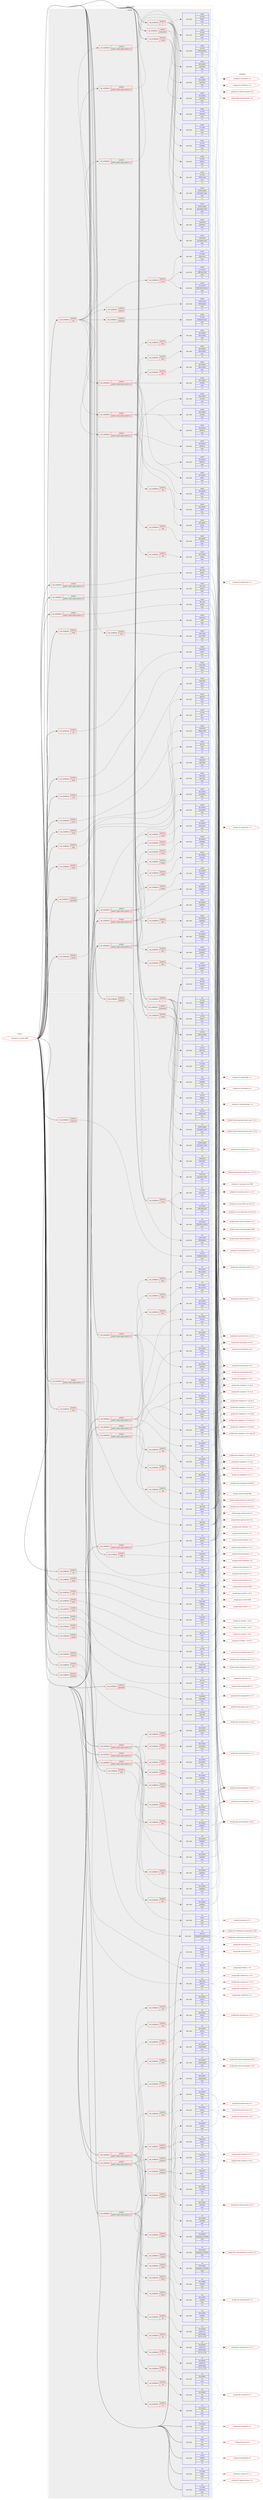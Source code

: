 digraph prolog {

# *************
# Graph options
# *************

newrank=true;
concentrate=true;
compound=true;
graph [rankdir=LR,fontname=Helvetica,fontsize=10,ranksep=1.5];#, ranksep=2.5, nodesep=0.2];
edge  [arrowhead=vee];
node  [fontname=Helvetica,fontsize=10];

# **********
# The ebuild
# **********

subgraph cluster_leftcol {
color=gray;
label=<<i>ebuild</i>>;
id [label="portage://x11-wm/xpra-9999", color=red, width=4, href="../x11-wm/xpra-9999.svg"];
}

# ****************
# The dependencies
# ****************

subgraph cluster_midcol {
color=gray;
label=<<i>dependencies</i>>;
subgraph cluster_compile {
fillcolor="#eeeeee";
style=filled;
label=<<i>compile</i>>;
subgraph cond124047 {
dependency471991 [label=<<TABLE BORDER="0" CELLBORDER="1" CELLSPACING="0" CELLPADDING="4"><TR><TD ROWSPAN="3" CELLPADDING="10">use_conditional</TD></TR><TR><TD>positive</TD></TR><TR><TD>X</TD></TR></TABLE>>, shape=none, color=red];
subgraph pack344494 {
dependency471992 [label=<<TABLE BORDER="0" CELLBORDER="1" CELLSPACING="0" CELLPADDING="4" WIDTH="220"><TR><TD ROWSPAN="6" CELLPADDING="30">pack_dep</TD></TR><TR><TD WIDTH="110">install</TD></TR><TR><TD>x11-apps</TD></TR><TR><TD>xrandr</TD></TR><TR><TD>none</TD></TR><TR><TD>[,,]</TD></TR></TABLE>>, shape=none, color=blue];
}
dependency471991:e -> dependency471992:w [weight=20,style="dashed",arrowhead="vee"];
subgraph pack344495 {
dependency471993 [label=<<TABLE BORDER="0" CELLBORDER="1" CELLSPACING="0" CELLPADDING="4" WIDTH="220"><TR><TD ROWSPAN="6" CELLPADDING="30">pack_dep</TD></TR><TR><TD WIDTH="110">install</TD></TR><TR><TD>x11-libs</TD></TR><TR><TD>libXcomposite</TD></TR><TR><TD>none</TD></TR><TR><TD>[,,]</TD></TR></TABLE>>, shape=none, color=blue];
}
dependency471991:e -> dependency471993:w [weight=20,style="dashed",arrowhead="vee"];
subgraph pack344496 {
dependency471994 [label=<<TABLE BORDER="0" CELLBORDER="1" CELLSPACING="0" CELLPADDING="4" WIDTH="220"><TR><TD ROWSPAN="6" CELLPADDING="30">pack_dep</TD></TR><TR><TD WIDTH="110">install</TD></TR><TR><TD>x11-libs</TD></TR><TR><TD>libXdamage</TD></TR><TR><TD>none</TD></TR><TR><TD>[,,]</TD></TR></TABLE>>, shape=none, color=blue];
}
dependency471991:e -> dependency471994:w [weight=20,style="dashed",arrowhead="vee"];
subgraph pack344497 {
dependency471995 [label=<<TABLE BORDER="0" CELLBORDER="1" CELLSPACING="0" CELLPADDING="4" WIDTH="220"><TR><TD ROWSPAN="6" CELLPADDING="30">pack_dep</TD></TR><TR><TD WIDTH="110">install</TD></TR><TR><TD>x11-libs</TD></TR><TR><TD>libXfixes</TD></TR><TR><TD>none</TD></TR><TR><TD>[,,]</TD></TR></TABLE>>, shape=none, color=blue];
}
dependency471991:e -> dependency471995:w [weight=20,style="dashed",arrowhead="vee"];
subgraph pack344498 {
dependency471996 [label=<<TABLE BORDER="0" CELLBORDER="1" CELLSPACING="0" CELLPADDING="4" WIDTH="220"><TR><TD ROWSPAN="6" CELLPADDING="30">pack_dep</TD></TR><TR><TD WIDTH="110">install</TD></TR><TR><TD>x11-libs</TD></TR><TR><TD>libXrandr</TD></TR><TR><TD>none</TD></TR><TR><TD>[,,]</TD></TR></TABLE>>, shape=none, color=blue];
}
dependency471991:e -> dependency471996:w [weight=20,style="dashed",arrowhead="vee"];
subgraph pack344499 {
dependency471997 [label=<<TABLE BORDER="0" CELLBORDER="1" CELLSPACING="0" CELLPADDING="4" WIDTH="220"><TR><TD ROWSPAN="6" CELLPADDING="30">pack_dep</TD></TR><TR><TD WIDTH="110">install</TD></TR><TR><TD>x11-libs</TD></TR><TR><TD>libXres</TD></TR><TR><TD>none</TD></TR><TR><TD>[,,]</TD></TR></TABLE>>, shape=none, color=blue];
}
dependency471991:e -> dependency471997:w [weight=20,style="dashed",arrowhead="vee"];
subgraph pack344500 {
dependency471998 [label=<<TABLE BORDER="0" CELLBORDER="1" CELLSPACING="0" CELLPADDING="4" WIDTH="220"><TR><TD ROWSPAN="6" CELLPADDING="30">pack_dep</TD></TR><TR><TD WIDTH="110">install</TD></TR><TR><TD>x11-libs</TD></TR><TR><TD>libXtst</TD></TR><TR><TD>none</TD></TR><TR><TD>[,,]</TD></TR></TABLE>>, shape=none, color=blue];
}
dependency471991:e -> dependency471998:w [weight=20,style="dashed",arrowhead="vee"];
subgraph pack344501 {
dependency471999 [label=<<TABLE BORDER="0" CELLBORDER="1" CELLSPACING="0" CELLPADDING="4" WIDTH="220"><TR><TD ROWSPAN="6" CELLPADDING="30">pack_dep</TD></TR><TR><TD WIDTH="110">install</TD></TR><TR><TD>x11-libs</TD></TR><TR><TD>libxkbfile</TD></TR><TR><TD>none</TD></TR><TR><TD>[,,]</TD></TR></TABLE>>, shape=none, color=blue];
}
dependency471991:e -> dependency471999:w [weight=20,style="dashed",arrowhead="vee"];
}
id:e -> dependency471991:w [weight=20,style="solid",arrowhead="vee"];
subgraph cond124048 {
dependency472000 [label=<<TABLE BORDER="0" CELLBORDER="1" CELLSPACING="0" CELLPADDING="4"><TR><TD ROWSPAN="3" CELLPADDING="10">use_conditional</TD></TR><TR><TD>positive</TD></TR><TR><TD>avif</TD></TR></TABLE>>, shape=none, color=red];
subgraph pack344502 {
dependency472001 [label=<<TABLE BORDER="0" CELLBORDER="1" CELLSPACING="0" CELLPADDING="4" WIDTH="220"><TR><TD ROWSPAN="6" CELLPADDING="30">pack_dep</TD></TR><TR><TD WIDTH="110">install</TD></TR><TR><TD>media-libs</TD></TR><TR><TD>libavif</TD></TR><TR><TD>none</TD></TR><TR><TD>[,,]</TD></TR></TABLE>>, shape=none, color=blue];
}
dependency472000:e -> dependency472001:w [weight=20,style="dashed",arrowhead="vee"];
}
id:e -> dependency472000:w [weight=20,style="solid",arrowhead="vee"];
subgraph cond124049 {
dependency472002 [label=<<TABLE BORDER="0" CELLBORDER="1" CELLSPACING="0" CELLPADDING="4"><TR><TD ROWSPAN="3" CELLPADDING="10">use_conditional</TD></TR><TR><TD>positive</TD></TR><TR><TD>brotli</TD></TR></TABLE>>, shape=none, color=red];
subgraph pack344503 {
dependency472003 [label=<<TABLE BORDER="0" CELLBORDER="1" CELLSPACING="0" CELLPADDING="4" WIDTH="220"><TR><TD ROWSPAN="6" CELLPADDING="30">pack_dep</TD></TR><TR><TD WIDTH="110">install</TD></TR><TR><TD>app-arch</TD></TR><TR><TD>brotli</TD></TR><TR><TD>none</TD></TR><TR><TD>[,,]</TD></TR></TABLE>>, shape=none, color=blue];
}
dependency472002:e -> dependency472003:w [weight=20,style="dashed",arrowhead="vee"];
}
id:e -> dependency472002:w [weight=20,style="solid",arrowhead="vee"];
subgraph cond124050 {
dependency472004 [label=<<TABLE BORDER="0" CELLBORDER="1" CELLSPACING="0" CELLPADDING="4"><TR><TD ROWSPAN="3" CELLPADDING="10">use_conditional</TD></TR><TR><TD>positive</TD></TR><TR><TD>client</TD></TR></TABLE>>, shape=none, color=red];
subgraph pack344504 {
dependency472005 [label=<<TABLE BORDER="0" CELLBORDER="1" CELLSPACING="0" CELLPADDING="4" WIDTH="220"><TR><TD ROWSPAN="6" CELLPADDING="30">pack_dep</TD></TR><TR><TD WIDTH="110">install</TD></TR><TR><TD>x11-libs</TD></TR><TR><TD>gtk+</TD></TR><TR><TD>none</TD></TR><TR><TD>[,,]</TD></TR></TABLE>>, shape=none, color=blue];
}
dependency472004:e -> dependency472005:w [weight=20,style="dashed",arrowhead="vee"];
}
id:e -> dependency472004:w [weight=20,style="solid",arrowhead="vee"];
subgraph cond124051 {
dependency472006 [label=<<TABLE BORDER="0" CELLBORDER="1" CELLSPACING="0" CELLPADDING="4"><TR><TD ROWSPAN="3" CELLPADDING="10">use_conditional</TD></TR><TR><TD>positive</TD></TR><TR><TD>jpeg</TD></TR></TABLE>>, shape=none, color=red];
subgraph pack344505 {
dependency472007 [label=<<TABLE BORDER="0" CELLBORDER="1" CELLSPACING="0" CELLPADDING="4" WIDTH="220"><TR><TD ROWSPAN="6" CELLPADDING="30">pack_dep</TD></TR><TR><TD WIDTH="110">install</TD></TR><TR><TD>media-libs</TD></TR><TR><TD>libjpeg-turbo</TD></TR><TR><TD>none</TD></TR><TR><TD>[,,]</TD></TR></TABLE>>, shape=none, color=blue];
}
dependency472006:e -> dependency472007:w [weight=20,style="dashed",arrowhead="vee"];
}
id:e -> dependency472006:w [weight=20,style="solid",arrowhead="vee"];
subgraph cond124052 {
dependency472008 [label=<<TABLE BORDER="0" CELLBORDER="1" CELLSPACING="0" CELLPADDING="4"><TR><TD ROWSPAN="3" CELLPADDING="10">use_conditional</TD></TR><TR><TD>positive</TD></TR><TR><TD>mdns</TD></TR></TABLE>>, shape=none, color=red];
subgraph pack344506 {
dependency472009 [label=<<TABLE BORDER="0" CELLBORDER="1" CELLSPACING="0" CELLPADDING="4" WIDTH="220"><TR><TD ROWSPAN="6" CELLPADDING="30">pack_dep</TD></TR><TR><TD WIDTH="110">install</TD></TR><TR><TD>dev-libs</TD></TR><TR><TD>mdns</TD></TR><TR><TD>none</TD></TR><TR><TD>[,,]</TD></TR></TABLE>>, shape=none, color=blue];
}
dependency472008:e -> dependency472009:w [weight=20,style="dashed",arrowhead="vee"];
}
id:e -> dependency472008:w [weight=20,style="solid",arrowhead="vee"];
subgraph cond124053 {
dependency472010 [label=<<TABLE BORDER="0" CELLBORDER="1" CELLSPACING="0" CELLPADDING="4"><TR><TD ROWSPAN="3" CELLPADDING="10">use_conditional</TD></TR><TR><TD>positive</TD></TR><TR><TD>openh264</TD></TR></TABLE>>, shape=none, color=red];
subgraph pack344507 {
dependency472011 [label=<<TABLE BORDER="0" CELLBORDER="1" CELLSPACING="0" CELLPADDING="4" WIDTH="220"><TR><TD ROWSPAN="6" CELLPADDING="30">pack_dep</TD></TR><TR><TD WIDTH="110">install</TD></TR><TR><TD>media-libs</TD></TR><TR><TD>openh264</TD></TR><TR><TD>none</TD></TR><TR><TD>[,,]</TD></TR></TABLE>>, shape=none, color=blue];
}
dependency472010:e -> dependency472011:w [weight=20,style="dashed",arrowhead="vee"];
}
id:e -> dependency472010:w [weight=20,style="solid",arrowhead="vee"];
subgraph cond124054 {
dependency472012 [label=<<TABLE BORDER="0" CELLBORDER="1" CELLSPACING="0" CELLPADDING="4"><TR><TD ROWSPAN="3" CELLPADDING="10">use_conditional</TD></TR><TR><TD>positive</TD></TR><TR><TD>pulseaudio</TD></TR></TABLE>>, shape=none, color=red];
subgraph pack344508 {
dependency472013 [label=<<TABLE BORDER="0" CELLBORDER="1" CELLSPACING="0" CELLPADDING="4" WIDTH="220"><TR><TD ROWSPAN="6" CELLPADDING="30">pack_dep</TD></TR><TR><TD WIDTH="110">install</TD></TR><TR><TD>media-plugins</TD></TR><TR><TD>gst-plugins-pulse</TD></TR><TR><TD>none</TD></TR><TR><TD>[,,]</TD></TR></TABLE>>, shape=none, color=blue];
}
dependency472012:e -> dependency472013:w [weight=20,style="dashed",arrowhead="vee"];
subgraph pack344509 {
dependency472014 [label=<<TABLE BORDER="0" CELLBORDER="1" CELLSPACING="0" CELLPADDING="4" WIDTH="220"><TR><TD ROWSPAN="6" CELLPADDING="30">pack_dep</TD></TR><TR><TD WIDTH="110">install</TD></TR><TR><TD>media-plugins</TD></TR><TR><TD>gst-plugins-opus</TD></TR><TR><TD>none</TD></TR><TR><TD>[,,]</TD></TR></TABLE>>, shape=none, color=blue];
}
dependency472012:e -> dependency472014:w [weight=20,style="dashed",arrowhead="vee"];
}
id:e -> dependency472012:w [weight=20,style="solid",arrowhead="vee"];
subgraph cond124055 {
dependency472015 [label=<<TABLE BORDER="0" CELLBORDER="1" CELLSPACING="0" CELLPADDING="4"><TR><TD ROWSPAN="3" CELLPADDING="10">use_conditional</TD></TR><TR><TD>positive</TD></TR><TR><TD>python_single_target_python3_10</TD></TR></TABLE>>, shape=none, color=red];
subgraph pack344510 {
dependency472016 [label=<<TABLE BORDER="0" CELLBORDER="1" CELLSPACING="0" CELLPADDING="4" WIDTH="220"><TR><TD ROWSPAN="6" CELLPADDING="30">pack_dep</TD></TR><TR><TD WIDTH="110">install</TD></TR><TR><TD>dev-lang</TD></TR><TR><TD>python</TD></TR><TR><TD>none</TD></TR><TR><TD>[,,]</TD></TR></TABLE>>, shape=none, color=blue];
}
dependency472015:e -> dependency472016:w [weight=20,style="dashed",arrowhead="vee"];
}
id:e -> dependency472015:w [weight=20,style="solid",arrowhead="vee"];
subgraph cond124056 {
dependency472017 [label=<<TABLE BORDER="0" CELLBORDER="1" CELLSPACING="0" CELLPADDING="4"><TR><TD ROWSPAN="3" CELLPADDING="10">use_conditional</TD></TR><TR><TD>positive</TD></TR><TR><TD>python_single_target_python3_10</TD></TR></TABLE>>, shape=none, color=red];
subgraph pack344511 {
dependency472018 [label=<<TABLE BORDER="0" CELLBORDER="1" CELLSPACING="0" CELLPADDING="4" WIDTH="220"><TR><TD ROWSPAN="6" CELLPADDING="30">pack_dep</TD></TR><TR><TD WIDTH="110">install</TD></TR><TR><TD>dev-python</TD></TR><TR><TD>pygobject</TD></TR><TR><TD>none</TD></TR><TR><TD>[,,]</TD></TR></TABLE>>, shape=none, color=blue];
}
dependency472017:e -> dependency472018:w [weight=20,style="dashed",arrowhead="vee"];
subgraph cond124057 {
dependency472019 [label=<<TABLE BORDER="0" CELLBORDER="1" CELLSPACING="0" CELLPADDING="4"><TR><TD ROWSPAN="3" CELLPADDING="10">use_conditional</TD></TR><TR><TD>positive</TD></TR><TR><TD>opengl</TD></TR></TABLE>>, shape=none, color=red];
subgraph pack344512 {
dependency472020 [label=<<TABLE BORDER="0" CELLBORDER="1" CELLSPACING="0" CELLPADDING="4" WIDTH="220"><TR><TD ROWSPAN="6" CELLPADDING="30">pack_dep</TD></TR><TR><TD WIDTH="110">install</TD></TR><TR><TD>dev-python</TD></TR><TR><TD>pyopengl</TD></TR><TR><TD>none</TD></TR><TR><TD>[,,]</TD></TR></TABLE>>, shape=none, color=blue];
}
dependency472019:e -> dependency472020:w [weight=20,style="dashed",arrowhead="vee"];
}
dependency472017:e -> dependency472019:w [weight=20,style="dashed",arrowhead="vee"];
subgraph cond124058 {
dependency472021 [label=<<TABLE BORDER="0" CELLBORDER="1" CELLSPACING="0" CELLPADDING="4"><TR><TD ROWSPAN="3" CELLPADDING="10">use_conditional</TD></TR><TR><TD>positive</TD></TR><TR><TD>sound</TD></TR></TABLE>>, shape=none, color=red];
subgraph pack344513 {
dependency472022 [label=<<TABLE BORDER="0" CELLBORDER="1" CELLSPACING="0" CELLPADDING="4" WIDTH="220"><TR><TD ROWSPAN="6" CELLPADDING="30">pack_dep</TD></TR><TR><TD WIDTH="110">install</TD></TR><TR><TD>dev-python</TD></TR><TR><TD>gst-python</TD></TR><TR><TD>none</TD></TR><TR><TD>[,,]</TD></TR></TABLE>>, shape=none, color=blue];
}
dependency472021:e -> dependency472022:w [weight=20,style="dashed",arrowhead="vee"];
}
dependency472017:e -> dependency472021:w [weight=20,style="dashed",arrowhead="vee"];
subgraph cond124059 {
dependency472023 [label=<<TABLE BORDER="0" CELLBORDER="1" CELLSPACING="0" CELLPADDING="4"><TR><TD ROWSPAN="3" CELLPADDING="10">use_conditional</TD></TR><TR><TD>positive</TD></TR><TR><TD>gtk3</TD></TR></TABLE>>, shape=none, color=red];
subgraph pack344514 {
dependency472024 [label=<<TABLE BORDER="0" CELLBORDER="1" CELLSPACING="0" CELLPADDING="4" WIDTH="220"><TR><TD ROWSPAN="6" CELLPADDING="30">pack_dep</TD></TR><TR><TD WIDTH="110">install</TD></TR><TR><TD>dev-python</TD></TR><TR><TD>pygobject</TD></TR><TR><TD>none</TD></TR><TR><TD>[,,]</TD></TR></TABLE>>, shape=none, color=blue];
}
dependency472023:e -> dependency472024:w [weight=20,style="dashed",arrowhead="vee"];
}
dependency472017:e -> dependency472023:w [weight=20,style="dashed",arrowhead="vee"];
}
id:e -> dependency472017:w [weight=20,style="solid",arrowhead="vee"];
subgraph cond124060 {
dependency472025 [label=<<TABLE BORDER="0" CELLBORDER="1" CELLSPACING="0" CELLPADDING="4"><TR><TD ROWSPAN="3" CELLPADDING="10">use_conditional</TD></TR><TR><TD>positive</TD></TR><TR><TD>python_single_target_python3_11</TD></TR></TABLE>>, shape=none, color=red];
subgraph pack344515 {
dependency472026 [label=<<TABLE BORDER="0" CELLBORDER="1" CELLSPACING="0" CELLPADDING="4" WIDTH="220"><TR><TD ROWSPAN="6" CELLPADDING="30">pack_dep</TD></TR><TR><TD WIDTH="110">install</TD></TR><TR><TD>dev-lang</TD></TR><TR><TD>python</TD></TR><TR><TD>none</TD></TR><TR><TD>[,,]</TD></TR></TABLE>>, shape=none, color=blue];
}
dependency472025:e -> dependency472026:w [weight=20,style="dashed",arrowhead="vee"];
}
id:e -> dependency472025:w [weight=20,style="solid",arrowhead="vee"];
subgraph cond124061 {
dependency472027 [label=<<TABLE BORDER="0" CELLBORDER="1" CELLSPACING="0" CELLPADDING="4"><TR><TD ROWSPAN="3" CELLPADDING="10">use_conditional</TD></TR><TR><TD>positive</TD></TR><TR><TD>python_single_target_python3_11</TD></TR></TABLE>>, shape=none, color=red];
subgraph pack344516 {
dependency472028 [label=<<TABLE BORDER="0" CELLBORDER="1" CELLSPACING="0" CELLPADDING="4" WIDTH="220"><TR><TD ROWSPAN="6" CELLPADDING="30">pack_dep</TD></TR><TR><TD WIDTH="110">install</TD></TR><TR><TD>dev-python</TD></TR><TR><TD>pygobject</TD></TR><TR><TD>none</TD></TR><TR><TD>[,,]</TD></TR></TABLE>>, shape=none, color=blue];
}
dependency472027:e -> dependency472028:w [weight=20,style="dashed",arrowhead="vee"];
subgraph cond124062 {
dependency472029 [label=<<TABLE BORDER="0" CELLBORDER="1" CELLSPACING="0" CELLPADDING="4"><TR><TD ROWSPAN="3" CELLPADDING="10">use_conditional</TD></TR><TR><TD>positive</TD></TR><TR><TD>opengl</TD></TR></TABLE>>, shape=none, color=red];
subgraph pack344517 {
dependency472030 [label=<<TABLE BORDER="0" CELLBORDER="1" CELLSPACING="0" CELLPADDING="4" WIDTH="220"><TR><TD ROWSPAN="6" CELLPADDING="30">pack_dep</TD></TR><TR><TD WIDTH="110">install</TD></TR><TR><TD>dev-python</TD></TR><TR><TD>pyopengl</TD></TR><TR><TD>none</TD></TR><TR><TD>[,,]</TD></TR></TABLE>>, shape=none, color=blue];
}
dependency472029:e -> dependency472030:w [weight=20,style="dashed",arrowhead="vee"];
}
dependency472027:e -> dependency472029:w [weight=20,style="dashed",arrowhead="vee"];
subgraph cond124063 {
dependency472031 [label=<<TABLE BORDER="0" CELLBORDER="1" CELLSPACING="0" CELLPADDING="4"><TR><TD ROWSPAN="3" CELLPADDING="10">use_conditional</TD></TR><TR><TD>positive</TD></TR><TR><TD>sound</TD></TR></TABLE>>, shape=none, color=red];
subgraph pack344518 {
dependency472032 [label=<<TABLE BORDER="0" CELLBORDER="1" CELLSPACING="0" CELLPADDING="4" WIDTH="220"><TR><TD ROWSPAN="6" CELLPADDING="30">pack_dep</TD></TR><TR><TD WIDTH="110">install</TD></TR><TR><TD>dev-python</TD></TR><TR><TD>gst-python</TD></TR><TR><TD>none</TD></TR><TR><TD>[,,]</TD></TR></TABLE>>, shape=none, color=blue];
}
dependency472031:e -> dependency472032:w [weight=20,style="dashed",arrowhead="vee"];
}
dependency472027:e -> dependency472031:w [weight=20,style="dashed",arrowhead="vee"];
subgraph cond124064 {
dependency472033 [label=<<TABLE BORDER="0" CELLBORDER="1" CELLSPACING="0" CELLPADDING="4"><TR><TD ROWSPAN="3" CELLPADDING="10">use_conditional</TD></TR><TR><TD>positive</TD></TR><TR><TD>gtk3</TD></TR></TABLE>>, shape=none, color=red];
subgraph pack344519 {
dependency472034 [label=<<TABLE BORDER="0" CELLBORDER="1" CELLSPACING="0" CELLPADDING="4" WIDTH="220"><TR><TD ROWSPAN="6" CELLPADDING="30">pack_dep</TD></TR><TR><TD WIDTH="110">install</TD></TR><TR><TD>dev-python</TD></TR><TR><TD>pygobject</TD></TR><TR><TD>none</TD></TR><TR><TD>[,,]</TD></TR></TABLE>>, shape=none, color=blue];
}
dependency472033:e -> dependency472034:w [weight=20,style="dashed",arrowhead="vee"];
}
dependency472027:e -> dependency472033:w [weight=20,style="dashed",arrowhead="vee"];
}
id:e -> dependency472027:w [weight=20,style="solid",arrowhead="vee"];
subgraph cond124065 {
dependency472035 [label=<<TABLE BORDER="0" CELLBORDER="1" CELLSPACING="0" CELLPADDING="4"><TR><TD ROWSPAN="3" CELLPADDING="10">use_conditional</TD></TR><TR><TD>positive</TD></TR><TR><TD>python_single_target_python3_12</TD></TR></TABLE>>, shape=none, color=red];
subgraph pack344520 {
dependency472036 [label=<<TABLE BORDER="0" CELLBORDER="1" CELLSPACING="0" CELLPADDING="4" WIDTH="220"><TR><TD ROWSPAN="6" CELLPADDING="30">pack_dep</TD></TR><TR><TD WIDTH="110">install</TD></TR><TR><TD>dev-lang</TD></TR><TR><TD>python</TD></TR><TR><TD>none</TD></TR><TR><TD>[,,]</TD></TR></TABLE>>, shape=none, color=blue];
}
dependency472035:e -> dependency472036:w [weight=20,style="dashed",arrowhead="vee"];
}
id:e -> dependency472035:w [weight=20,style="solid",arrowhead="vee"];
subgraph cond124066 {
dependency472037 [label=<<TABLE BORDER="0" CELLBORDER="1" CELLSPACING="0" CELLPADDING="4"><TR><TD ROWSPAN="3" CELLPADDING="10">use_conditional</TD></TR><TR><TD>positive</TD></TR><TR><TD>python_single_target_python3_12</TD></TR></TABLE>>, shape=none, color=red];
subgraph pack344521 {
dependency472038 [label=<<TABLE BORDER="0" CELLBORDER="1" CELLSPACING="0" CELLPADDING="4" WIDTH="220"><TR><TD ROWSPAN="6" CELLPADDING="30">pack_dep</TD></TR><TR><TD WIDTH="110">install</TD></TR><TR><TD>dev-python</TD></TR><TR><TD>pygobject</TD></TR><TR><TD>none</TD></TR><TR><TD>[,,]</TD></TR></TABLE>>, shape=none, color=blue];
}
dependency472037:e -> dependency472038:w [weight=20,style="dashed",arrowhead="vee"];
subgraph cond124067 {
dependency472039 [label=<<TABLE BORDER="0" CELLBORDER="1" CELLSPACING="0" CELLPADDING="4"><TR><TD ROWSPAN="3" CELLPADDING="10">use_conditional</TD></TR><TR><TD>positive</TD></TR><TR><TD>opengl</TD></TR></TABLE>>, shape=none, color=red];
subgraph pack344522 {
dependency472040 [label=<<TABLE BORDER="0" CELLBORDER="1" CELLSPACING="0" CELLPADDING="4" WIDTH="220"><TR><TD ROWSPAN="6" CELLPADDING="30">pack_dep</TD></TR><TR><TD WIDTH="110">install</TD></TR><TR><TD>dev-python</TD></TR><TR><TD>pyopengl</TD></TR><TR><TD>none</TD></TR><TR><TD>[,,]</TD></TR></TABLE>>, shape=none, color=blue];
}
dependency472039:e -> dependency472040:w [weight=20,style="dashed",arrowhead="vee"];
}
dependency472037:e -> dependency472039:w [weight=20,style="dashed",arrowhead="vee"];
subgraph cond124068 {
dependency472041 [label=<<TABLE BORDER="0" CELLBORDER="1" CELLSPACING="0" CELLPADDING="4"><TR><TD ROWSPAN="3" CELLPADDING="10">use_conditional</TD></TR><TR><TD>positive</TD></TR><TR><TD>sound</TD></TR></TABLE>>, shape=none, color=red];
subgraph pack344523 {
dependency472042 [label=<<TABLE BORDER="0" CELLBORDER="1" CELLSPACING="0" CELLPADDING="4" WIDTH="220"><TR><TD ROWSPAN="6" CELLPADDING="30">pack_dep</TD></TR><TR><TD WIDTH="110">install</TD></TR><TR><TD>dev-python</TD></TR><TR><TD>gst-python</TD></TR><TR><TD>none</TD></TR><TR><TD>[,,]</TD></TR></TABLE>>, shape=none, color=blue];
}
dependency472041:e -> dependency472042:w [weight=20,style="dashed",arrowhead="vee"];
}
dependency472037:e -> dependency472041:w [weight=20,style="dashed",arrowhead="vee"];
subgraph cond124069 {
dependency472043 [label=<<TABLE BORDER="0" CELLBORDER="1" CELLSPACING="0" CELLPADDING="4"><TR><TD ROWSPAN="3" CELLPADDING="10">use_conditional</TD></TR><TR><TD>positive</TD></TR><TR><TD>gtk3</TD></TR></TABLE>>, shape=none, color=red];
subgraph pack344524 {
dependency472044 [label=<<TABLE BORDER="0" CELLBORDER="1" CELLSPACING="0" CELLPADDING="4" WIDTH="220"><TR><TD ROWSPAN="6" CELLPADDING="30">pack_dep</TD></TR><TR><TD WIDTH="110">install</TD></TR><TR><TD>dev-python</TD></TR><TR><TD>pygobject</TD></TR><TR><TD>none</TD></TR><TR><TD>[,,]</TD></TR></TABLE>>, shape=none, color=blue];
}
dependency472043:e -> dependency472044:w [weight=20,style="dashed",arrowhead="vee"];
}
dependency472037:e -> dependency472043:w [weight=20,style="dashed",arrowhead="vee"];
}
id:e -> dependency472037:w [weight=20,style="solid",arrowhead="vee"];
subgraph cond124070 {
dependency472045 [label=<<TABLE BORDER="0" CELLBORDER="1" CELLSPACING="0" CELLPADDING="4"><TR><TD ROWSPAN="3" CELLPADDING="10">use_conditional</TD></TR><TR><TD>positive</TD></TR><TR><TD>qrcode</TD></TR></TABLE>>, shape=none, color=red];
subgraph pack344525 {
dependency472046 [label=<<TABLE BORDER="0" CELLBORDER="1" CELLSPACING="0" CELLPADDING="4" WIDTH="220"><TR><TD ROWSPAN="6" CELLPADDING="30">pack_dep</TD></TR><TR><TD WIDTH="110">install</TD></TR><TR><TD>media-gfx</TD></TR><TR><TD>qrencode</TD></TR><TR><TD>none</TD></TR><TR><TD>[,,]</TD></TR></TABLE>>, shape=none, color=blue];
}
dependency472045:e -> dependency472046:w [weight=20,style="dashed",arrowhead="vee"];
}
id:e -> dependency472045:w [weight=20,style="solid",arrowhead="vee"];
subgraph cond124071 {
dependency472047 [label=<<TABLE BORDER="0" CELLBORDER="1" CELLSPACING="0" CELLPADDING="4"><TR><TD ROWSPAN="3" CELLPADDING="10">use_conditional</TD></TR><TR><TD>positive</TD></TR><TR><TD>sound</TD></TR></TABLE>>, shape=none, color=red];
subgraph pack344526 {
dependency472048 [label=<<TABLE BORDER="0" CELLBORDER="1" CELLSPACING="0" CELLPADDING="4" WIDTH="220"><TR><TD ROWSPAN="6" CELLPADDING="30">pack_dep</TD></TR><TR><TD WIDTH="110">install</TD></TR><TR><TD>media-libs</TD></TR><TR><TD>gstreamer</TD></TR><TR><TD>none</TD></TR><TR><TD>[,,]</TD></TR></TABLE>>, shape=none, color=blue];
}
dependency472047:e -> dependency472048:w [weight=20,style="dashed",arrowhead="vee"];
subgraph pack344527 {
dependency472049 [label=<<TABLE BORDER="0" CELLBORDER="1" CELLSPACING="0" CELLPADDING="4" WIDTH="220"><TR><TD ROWSPAN="6" CELLPADDING="30">pack_dep</TD></TR><TR><TD WIDTH="110">install</TD></TR><TR><TD>media-libs</TD></TR><TR><TD>gst-plugins-base</TD></TR><TR><TD>none</TD></TR><TR><TD>[,,]</TD></TR></TABLE>>, shape=none, color=blue];
}
dependency472047:e -> dependency472049:w [weight=20,style="dashed",arrowhead="vee"];
}
id:e -> dependency472047:w [weight=20,style="solid",arrowhead="vee"];
subgraph cond124072 {
dependency472050 [label=<<TABLE BORDER="0" CELLBORDER="1" CELLSPACING="0" CELLPADDING="4"><TR><TD ROWSPAN="3" CELLPADDING="10">use_conditional</TD></TR><TR><TD>positive</TD></TR><TR><TD>test</TD></TR></TABLE>>, shape=none, color=red];
subgraph cond124073 {
dependency472051 [label=<<TABLE BORDER="0" CELLBORDER="1" CELLSPACING="0" CELLPADDING="4"><TR><TD ROWSPAN="3" CELLPADDING="10">use_conditional</TD></TR><TR><TD>positive</TD></TR><TR><TD>python_single_target_python3_10</TD></TR></TABLE>>, shape=none, color=red];
subgraph pack344528 {
dependency472052 [label=<<TABLE BORDER="0" CELLBORDER="1" CELLSPACING="0" CELLPADDING="4" WIDTH="220"><TR><TD ROWSPAN="6" CELLPADDING="30">pack_dep</TD></TR><TR><TD WIDTH="110">install</TD></TR><TR><TD>dev-python</TD></TR><TR><TD>netifaces</TD></TR><TR><TD>none</TD></TR><TR><TD>[,,]</TD></TR></TABLE>>, shape=none, color=blue];
}
dependency472051:e -> dependency472052:w [weight=20,style="dashed",arrowhead="vee"];
subgraph pack344529 {
dependency472053 [label=<<TABLE BORDER="0" CELLBORDER="1" CELLSPACING="0" CELLPADDING="4" WIDTH="220"><TR><TD ROWSPAN="6" CELLPADDING="30">pack_dep</TD></TR><TR><TD WIDTH="110">install</TD></TR><TR><TD>dev-python</TD></TR><TR><TD>pillow</TD></TR><TR><TD>none</TD></TR><TR><TD>[,,]</TD></TR></TABLE>>, shape=none, color=blue];
}
dependency472051:e -> dependency472053:w [weight=20,style="dashed",arrowhead="vee"];
subgraph pack344530 {
dependency472054 [label=<<TABLE BORDER="0" CELLBORDER="1" CELLSPACING="0" CELLPADDING="4" WIDTH="220"><TR><TD ROWSPAN="6" CELLPADDING="30">pack_dep</TD></TR><TR><TD WIDTH="110">install</TD></TR><TR><TD>dev-python</TD></TR><TR><TD>rencode</TD></TR><TR><TD>none</TD></TR><TR><TD>[,,]</TD></TR></TABLE>>, shape=none, color=blue];
}
dependency472051:e -> dependency472054:w [weight=20,style="dashed",arrowhead="vee"];
subgraph cond124074 {
dependency472055 [label=<<TABLE BORDER="0" CELLBORDER="1" CELLSPACING="0" CELLPADDING="4"><TR><TD ROWSPAN="3" CELLPADDING="10">use_conditional</TD></TR><TR><TD>positive</TD></TR><TR><TD>dbus</TD></TR></TABLE>>, shape=none, color=red];
subgraph pack344531 {
dependency472056 [label=<<TABLE BORDER="0" CELLBORDER="1" CELLSPACING="0" CELLPADDING="4" WIDTH="220"><TR><TD ROWSPAN="6" CELLPADDING="30">pack_dep</TD></TR><TR><TD WIDTH="110">install</TD></TR><TR><TD>dev-python</TD></TR><TR><TD>dbus-python</TD></TR><TR><TD>none</TD></TR><TR><TD>[,,]</TD></TR></TABLE>>, shape=none, color=blue];
}
dependency472055:e -> dependency472056:w [weight=20,style="dashed",arrowhead="vee"];
}
dependency472051:e -> dependency472055:w [weight=20,style="dashed",arrowhead="vee"];
subgraph cond124075 {
dependency472057 [label=<<TABLE BORDER="0" CELLBORDER="1" CELLSPACING="0" CELLPADDING="4"><TR><TD ROWSPAN="3" CELLPADDING="10">use_conditional</TD></TR><TR><TD>positive</TD></TR><TR><TD>xdg</TD></TR></TABLE>>, shape=none, color=red];
subgraph pack344532 {
dependency472058 [label=<<TABLE BORDER="0" CELLBORDER="1" CELLSPACING="0" CELLPADDING="4" WIDTH="220"><TR><TD ROWSPAN="6" CELLPADDING="30">pack_dep</TD></TR><TR><TD WIDTH="110">install</TD></TR><TR><TD>dev-python</TD></TR><TR><TD>pyxdg</TD></TR><TR><TD>none</TD></TR><TR><TD>[,,]</TD></TR></TABLE>>, shape=none, color=blue];
}
dependency472057:e -> dependency472058:w [weight=20,style="dashed",arrowhead="vee"];
}
dependency472051:e -> dependency472057:w [weight=20,style="dashed",arrowhead="vee"];
}
dependency472050:e -> dependency472051:w [weight=20,style="dashed",arrowhead="vee"];
subgraph cond124076 {
dependency472059 [label=<<TABLE BORDER="0" CELLBORDER="1" CELLSPACING="0" CELLPADDING="4"><TR><TD ROWSPAN="3" CELLPADDING="10">use_conditional</TD></TR><TR><TD>positive</TD></TR><TR><TD>python_single_target_python3_11</TD></TR></TABLE>>, shape=none, color=red];
subgraph pack344533 {
dependency472060 [label=<<TABLE BORDER="0" CELLBORDER="1" CELLSPACING="0" CELLPADDING="4" WIDTH="220"><TR><TD ROWSPAN="6" CELLPADDING="30">pack_dep</TD></TR><TR><TD WIDTH="110">install</TD></TR><TR><TD>dev-python</TD></TR><TR><TD>netifaces</TD></TR><TR><TD>none</TD></TR><TR><TD>[,,]</TD></TR></TABLE>>, shape=none, color=blue];
}
dependency472059:e -> dependency472060:w [weight=20,style="dashed",arrowhead="vee"];
subgraph pack344534 {
dependency472061 [label=<<TABLE BORDER="0" CELLBORDER="1" CELLSPACING="0" CELLPADDING="4" WIDTH="220"><TR><TD ROWSPAN="6" CELLPADDING="30">pack_dep</TD></TR><TR><TD WIDTH="110">install</TD></TR><TR><TD>dev-python</TD></TR><TR><TD>pillow</TD></TR><TR><TD>none</TD></TR><TR><TD>[,,]</TD></TR></TABLE>>, shape=none, color=blue];
}
dependency472059:e -> dependency472061:w [weight=20,style="dashed",arrowhead="vee"];
subgraph pack344535 {
dependency472062 [label=<<TABLE BORDER="0" CELLBORDER="1" CELLSPACING="0" CELLPADDING="4" WIDTH="220"><TR><TD ROWSPAN="6" CELLPADDING="30">pack_dep</TD></TR><TR><TD WIDTH="110">install</TD></TR><TR><TD>dev-python</TD></TR><TR><TD>rencode</TD></TR><TR><TD>none</TD></TR><TR><TD>[,,]</TD></TR></TABLE>>, shape=none, color=blue];
}
dependency472059:e -> dependency472062:w [weight=20,style="dashed",arrowhead="vee"];
subgraph cond124077 {
dependency472063 [label=<<TABLE BORDER="0" CELLBORDER="1" CELLSPACING="0" CELLPADDING="4"><TR><TD ROWSPAN="3" CELLPADDING="10">use_conditional</TD></TR><TR><TD>positive</TD></TR><TR><TD>dbus</TD></TR></TABLE>>, shape=none, color=red];
subgraph pack344536 {
dependency472064 [label=<<TABLE BORDER="0" CELLBORDER="1" CELLSPACING="0" CELLPADDING="4" WIDTH="220"><TR><TD ROWSPAN="6" CELLPADDING="30">pack_dep</TD></TR><TR><TD WIDTH="110">install</TD></TR><TR><TD>dev-python</TD></TR><TR><TD>dbus-python</TD></TR><TR><TD>none</TD></TR><TR><TD>[,,]</TD></TR></TABLE>>, shape=none, color=blue];
}
dependency472063:e -> dependency472064:w [weight=20,style="dashed",arrowhead="vee"];
}
dependency472059:e -> dependency472063:w [weight=20,style="dashed",arrowhead="vee"];
subgraph cond124078 {
dependency472065 [label=<<TABLE BORDER="0" CELLBORDER="1" CELLSPACING="0" CELLPADDING="4"><TR><TD ROWSPAN="3" CELLPADDING="10">use_conditional</TD></TR><TR><TD>positive</TD></TR><TR><TD>xdg</TD></TR></TABLE>>, shape=none, color=red];
subgraph pack344537 {
dependency472066 [label=<<TABLE BORDER="0" CELLBORDER="1" CELLSPACING="0" CELLPADDING="4" WIDTH="220"><TR><TD ROWSPAN="6" CELLPADDING="30">pack_dep</TD></TR><TR><TD WIDTH="110">install</TD></TR><TR><TD>dev-python</TD></TR><TR><TD>pyxdg</TD></TR><TR><TD>none</TD></TR><TR><TD>[,,]</TD></TR></TABLE>>, shape=none, color=blue];
}
dependency472065:e -> dependency472066:w [weight=20,style="dashed",arrowhead="vee"];
}
dependency472059:e -> dependency472065:w [weight=20,style="dashed",arrowhead="vee"];
}
dependency472050:e -> dependency472059:w [weight=20,style="dashed",arrowhead="vee"];
subgraph cond124079 {
dependency472067 [label=<<TABLE BORDER="0" CELLBORDER="1" CELLSPACING="0" CELLPADDING="4"><TR><TD ROWSPAN="3" CELLPADDING="10">use_conditional</TD></TR><TR><TD>positive</TD></TR><TR><TD>python_single_target_python3_12</TD></TR></TABLE>>, shape=none, color=red];
subgraph pack344538 {
dependency472068 [label=<<TABLE BORDER="0" CELLBORDER="1" CELLSPACING="0" CELLPADDING="4" WIDTH="220"><TR><TD ROWSPAN="6" CELLPADDING="30">pack_dep</TD></TR><TR><TD WIDTH="110">install</TD></TR><TR><TD>dev-python</TD></TR><TR><TD>netifaces</TD></TR><TR><TD>none</TD></TR><TR><TD>[,,]</TD></TR></TABLE>>, shape=none, color=blue];
}
dependency472067:e -> dependency472068:w [weight=20,style="dashed",arrowhead="vee"];
subgraph pack344539 {
dependency472069 [label=<<TABLE BORDER="0" CELLBORDER="1" CELLSPACING="0" CELLPADDING="4" WIDTH="220"><TR><TD ROWSPAN="6" CELLPADDING="30">pack_dep</TD></TR><TR><TD WIDTH="110">install</TD></TR><TR><TD>dev-python</TD></TR><TR><TD>pillow</TD></TR><TR><TD>none</TD></TR><TR><TD>[,,]</TD></TR></TABLE>>, shape=none, color=blue];
}
dependency472067:e -> dependency472069:w [weight=20,style="dashed",arrowhead="vee"];
subgraph pack344540 {
dependency472070 [label=<<TABLE BORDER="0" CELLBORDER="1" CELLSPACING="0" CELLPADDING="4" WIDTH="220"><TR><TD ROWSPAN="6" CELLPADDING="30">pack_dep</TD></TR><TR><TD WIDTH="110">install</TD></TR><TR><TD>dev-python</TD></TR><TR><TD>rencode</TD></TR><TR><TD>none</TD></TR><TR><TD>[,,]</TD></TR></TABLE>>, shape=none, color=blue];
}
dependency472067:e -> dependency472070:w [weight=20,style="dashed",arrowhead="vee"];
subgraph cond124080 {
dependency472071 [label=<<TABLE BORDER="0" CELLBORDER="1" CELLSPACING="0" CELLPADDING="4"><TR><TD ROWSPAN="3" CELLPADDING="10">use_conditional</TD></TR><TR><TD>positive</TD></TR><TR><TD>dbus</TD></TR></TABLE>>, shape=none, color=red];
subgraph pack344541 {
dependency472072 [label=<<TABLE BORDER="0" CELLBORDER="1" CELLSPACING="0" CELLPADDING="4" WIDTH="220"><TR><TD ROWSPAN="6" CELLPADDING="30">pack_dep</TD></TR><TR><TD WIDTH="110">install</TD></TR><TR><TD>dev-python</TD></TR><TR><TD>dbus-python</TD></TR><TR><TD>none</TD></TR><TR><TD>[,,]</TD></TR></TABLE>>, shape=none, color=blue];
}
dependency472071:e -> dependency472072:w [weight=20,style="dashed",arrowhead="vee"];
}
dependency472067:e -> dependency472071:w [weight=20,style="dashed",arrowhead="vee"];
subgraph cond124081 {
dependency472073 [label=<<TABLE BORDER="0" CELLBORDER="1" CELLSPACING="0" CELLPADDING="4"><TR><TD ROWSPAN="3" CELLPADDING="10">use_conditional</TD></TR><TR><TD>positive</TD></TR><TR><TD>xdg</TD></TR></TABLE>>, shape=none, color=red];
subgraph pack344542 {
dependency472074 [label=<<TABLE BORDER="0" CELLBORDER="1" CELLSPACING="0" CELLPADDING="4" WIDTH="220"><TR><TD ROWSPAN="6" CELLPADDING="30">pack_dep</TD></TR><TR><TD WIDTH="110">install</TD></TR><TR><TD>dev-python</TD></TR><TR><TD>pyxdg</TD></TR><TR><TD>none</TD></TR><TR><TD>[,,]</TD></TR></TABLE>>, shape=none, color=blue];
}
dependency472073:e -> dependency472074:w [weight=20,style="dashed",arrowhead="vee"];
}
dependency472067:e -> dependency472073:w [weight=20,style="dashed",arrowhead="vee"];
}
dependency472050:e -> dependency472067:w [weight=20,style="dashed",arrowhead="vee"];
subgraph cond124082 {
dependency472075 [label=<<TABLE BORDER="0" CELLBORDER="1" CELLSPACING="0" CELLPADDING="4"><TR><TD ROWSPAN="3" CELLPADDING="10">use_conditional</TD></TR><TR><TD>positive</TD></TR><TR><TD>html</TD></TR></TABLE>>, shape=none, color=red];
subgraph pack344543 {
dependency472076 [label=<<TABLE BORDER="0" CELLBORDER="1" CELLSPACING="0" CELLPADDING="4" WIDTH="220"><TR><TD ROWSPAN="6" CELLPADDING="30">pack_dep</TD></TR><TR><TD WIDTH="110">install</TD></TR><TR><TD>www-apps</TD></TR><TR><TD>xpra-html5</TD></TR><TR><TD>none</TD></TR><TR><TD>[,,]</TD></TR></TABLE>>, shape=none, color=blue];
}
dependency472075:e -> dependency472076:w [weight=20,style="dashed",arrowhead="vee"];
}
dependency472050:e -> dependency472075:w [weight=20,style="dashed",arrowhead="vee"];
subgraph cond124083 {
dependency472077 [label=<<TABLE BORDER="0" CELLBORDER="1" CELLSPACING="0" CELLPADDING="4"><TR><TD ROWSPAN="3" CELLPADDING="10">use_conditional</TD></TR><TR><TD>positive</TD></TR><TR><TD>server</TD></TR></TABLE>>, shape=none, color=red];
subgraph pack344544 {
dependency472078 [label=<<TABLE BORDER="0" CELLBORDER="1" CELLSPACING="0" CELLPADDING="4" WIDTH="220"><TR><TD ROWSPAN="6" CELLPADDING="30">pack_dep</TD></TR><TR><TD WIDTH="110">install</TD></TR><TR><TD>x11-base</TD></TR><TR><TD>xorg-server</TD></TR><TR><TD>none</TD></TR><TR><TD>[,,]</TD></TR></TABLE>>, shape=none, color=blue];
}
dependency472077:e -> dependency472078:w [weight=20,style="dashed",arrowhead="vee"];
subgraph pack344545 {
dependency472079 [label=<<TABLE BORDER="0" CELLBORDER="1" CELLSPACING="0" CELLPADDING="4" WIDTH="220"><TR><TD ROWSPAN="6" CELLPADDING="30">pack_dep</TD></TR><TR><TD WIDTH="110">install</TD></TR><TR><TD>x11-drivers</TD></TR><TR><TD>xf86-input-void</TD></TR><TR><TD>none</TD></TR><TR><TD>[,,]</TD></TR></TABLE>>, shape=none, color=blue];
}
dependency472077:e -> dependency472079:w [weight=20,style="dashed",arrowhead="vee"];
subgraph pack344546 {
dependency472080 [label=<<TABLE BORDER="0" CELLBORDER="1" CELLSPACING="0" CELLPADDING="4" WIDTH="220"><TR><TD ROWSPAN="6" CELLPADDING="30">pack_dep</TD></TR><TR><TD WIDTH="110">install</TD></TR><TR><TD>x11-drivers</TD></TR><TR><TD>xf86-video-dummy</TD></TR><TR><TD>none</TD></TR><TR><TD>[,,]</TD></TR></TABLE>>, shape=none, color=blue];
}
dependency472077:e -> dependency472080:w [weight=20,style="dashed",arrowhead="vee"];
}
dependency472050:e -> dependency472077:w [weight=20,style="dashed",arrowhead="vee"];
subgraph cond124084 {
dependency472081 [label=<<TABLE BORDER="0" CELLBORDER="1" CELLSPACING="0" CELLPADDING="4"><TR><TD ROWSPAN="3" CELLPADDING="10">use_conditional</TD></TR><TR><TD>positive</TD></TR><TR><TD>webcam</TD></TR></TABLE>>, shape=none, color=red];
subgraph pack344547 {
dependency472082 [label=<<TABLE BORDER="0" CELLBORDER="1" CELLSPACING="0" CELLPADDING="4" WIDTH="220"><TR><TD ROWSPAN="6" CELLPADDING="30">pack_dep</TD></TR><TR><TD WIDTH="110">install</TD></TR><TR><TD>media-video</TD></TR><TR><TD>v4l2loopback</TD></TR><TR><TD>none</TD></TR><TR><TD>[,,]</TD></TR></TABLE>>, shape=none, color=blue];
}
dependency472081:e -> dependency472082:w [weight=20,style="dashed",arrowhead="vee"];
}
dependency472050:e -> dependency472081:w [weight=20,style="dashed",arrowhead="vee"];
subgraph cond124085 {
dependency472083 [label=<<TABLE BORDER="0" CELLBORDER="1" CELLSPACING="0" CELLPADDING="4"><TR><TD ROWSPAN="3" CELLPADDING="10">use_conditional</TD></TR><TR><TD>positive</TD></TR><TR><TD>xinerama</TD></TR></TABLE>>, shape=none, color=red];
subgraph pack344548 {
dependency472084 [label=<<TABLE BORDER="0" CELLBORDER="1" CELLSPACING="0" CELLPADDING="4" WIDTH="220"><TR><TD ROWSPAN="6" CELLPADDING="30">pack_dep</TD></TR><TR><TD WIDTH="110">install</TD></TR><TR><TD>x11-libs</TD></TR><TR><TD>libfakeXinerama</TD></TR><TR><TD>none</TD></TR><TR><TD>[,,]</TD></TR></TABLE>>, shape=none, color=blue];
}
dependency472083:e -> dependency472084:w [weight=20,style="dashed",arrowhead="vee"];
}
dependency472050:e -> dependency472083:w [weight=20,style="dashed",arrowhead="vee"];
subgraph cond124086 {
dependency472085 [label=<<TABLE BORDER="0" CELLBORDER="1" CELLSPACING="0" CELLPADDING="4"><TR><TD ROWSPAN="3" CELLPADDING="10">use_conditional</TD></TR><TR><TD>positive</TD></TR><TR><TD>python_single_target_python3_10</TD></TR></TABLE>>, shape=none, color=red];
subgraph pack344549 {
dependency472086 [label=<<TABLE BORDER="0" CELLBORDER="1" CELLSPACING="0" CELLPADDING="4" WIDTH="220"><TR><TD ROWSPAN="6" CELLPADDING="30">pack_dep</TD></TR><TR><TD WIDTH="110">install</TD></TR><TR><TD>dev-python</TD></TR><TR><TD>paramiko</TD></TR><TR><TD>none</TD></TR><TR><TD>[,,]</TD></TR></TABLE>>, shape=none, color=blue];
}
dependency472085:e -> dependency472086:w [weight=20,style="dashed",arrowhead="vee"];
}
dependency472050:e -> dependency472085:w [weight=20,style="dashed",arrowhead="vee"];
subgraph cond124087 {
dependency472087 [label=<<TABLE BORDER="0" CELLBORDER="1" CELLSPACING="0" CELLPADDING="4"><TR><TD ROWSPAN="3" CELLPADDING="10">use_conditional</TD></TR><TR><TD>positive</TD></TR><TR><TD>python_single_target_python3_11</TD></TR></TABLE>>, shape=none, color=red];
subgraph pack344550 {
dependency472088 [label=<<TABLE BORDER="0" CELLBORDER="1" CELLSPACING="0" CELLPADDING="4" WIDTH="220"><TR><TD ROWSPAN="6" CELLPADDING="30">pack_dep</TD></TR><TR><TD WIDTH="110">install</TD></TR><TR><TD>dev-python</TD></TR><TR><TD>paramiko</TD></TR><TR><TD>none</TD></TR><TR><TD>[,,]</TD></TR></TABLE>>, shape=none, color=blue];
}
dependency472087:e -> dependency472088:w [weight=20,style="dashed",arrowhead="vee"];
}
dependency472050:e -> dependency472087:w [weight=20,style="dashed",arrowhead="vee"];
subgraph cond124088 {
dependency472089 [label=<<TABLE BORDER="0" CELLBORDER="1" CELLSPACING="0" CELLPADDING="4"><TR><TD ROWSPAN="3" CELLPADDING="10">use_conditional</TD></TR><TR><TD>positive</TD></TR><TR><TD>python_single_target_python3_12</TD></TR></TABLE>>, shape=none, color=red];
subgraph pack344551 {
dependency472090 [label=<<TABLE BORDER="0" CELLBORDER="1" CELLSPACING="0" CELLPADDING="4" WIDTH="220"><TR><TD ROWSPAN="6" CELLPADDING="30">pack_dep</TD></TR><TR><TD WIDTH="110">install</TD></TR><TR><TD>dev-python</TD></TR><TR><TD>paramiko</TD></TR><TR><TD>none</TD></TR><TR><TD>[,,]</TD></TR></TABLE>>, shape=none, color=blue];
}
dependency472089:e -> dependency472090:w [weight=20,style="dashed",arrowhead="vee"];
}
dependency472050:e -> dependency472089:w [weight=20,style="dashed",arrowhead="vee"];
}
id:e -> dependency472050:w [weight=20,style="solid",arrowhead="vee"];
subgraph cond124089 {
dependency472091 [label=<<TABLE BORDER="0" CELLBORDER="1" CELLSPACING="0" CELLPADDING="4"><TR><TD ROWSPAN="3" CELLPADDING="10">use_conditional</TD></TR><TR><TD>positive</TD></TR><TR><TD>vpx</TD></TR></TABLE>>, shape=none, color=red];
subgraph pack344552 {
dependency472092 [label=<<TABLE BORDER="0" CELLBORDER="1" CELLSPACING="0" CELLPADDING="4" WIDTH="220"><TR><TD ROWSPAN="6" CELLPADDING="30">pack_dep</TD></TR><TR><TD WIDTH="110">install</TD></TR><TR><TD>media-libs</TD></TR><TR><TD>libvpx</TD></TR><TR><TD>none</TD></TR><TR><TD>[,,]</TD></TR></TABLE>>, shape=none, color=blue];
}
dependency472091:e -> dependency472092:w [weight=20,style="dashed",arrowhead="vee"];
}
id:e -> dependency472091:w [weight=20,style="solid",arrowhead="vee"];
subgraph cond124090 {
dependency472093 [label=<<TABLE BORDER="0" CELLBORDER="1" CELLSPACING="0" CELLPADDING="4"><TR><TD ROWSPAN="3" CELLPADDING="10">use_conditional</TD></TR><TR><TD>positive</TD></TR><TR><TD>webp</TD></TR></TABLE>>, shape=none, color=red];
subgraph pack344553 {
dependency472094 [label=<<TABLE BORDER="0" CELLBORDER="1" CELLSPACING="0" CELLPADDING="4" WIDTH="220"><TR><TD ROWSPAN="6" CELLPADDING="30">pack_dep</TD></TR><TR><TD WIDTH="110">install</TD></TR><TR><TD>media-libs</TD></TR><TR><TD>libwebp</TD></TR><TR><TD>none</TD></TR><TR><TD>[,,]</TD></TR></TABLE>>, shape=none, color=blue];
}
dependency472093:e -> dependency472094:w [weight=20,style="dashed",arrowhead="vee"];
}
id:e -> dependency472093:w [weight=20,style="solid",arrowhead="vee"];
subgraph cond124091 {
dependency472095 [label=<<TABLE BORDER="0" CELLBORDER="1" CELLSPACING="0" CELLPADDING="4"><TR><TD ROWSPAN="3" CELLPADDING="10">use_conditional</TD></TR><TR><TD>positive</TD></TR><TR><TD>x264</TD></TR></TABLE>>, shape=none, color=red];
subgraph pack344554 {
dependency472096 [label=<<TABLE BORDER="0" CELLBORDER="1" CELLSPACING="0" CELLPADDING="4" WIDTH="220"><TR><TD ROWSPAN="6" CELLPADDING="30">pack_dep</TD></TR><TR><TD WIDTH="110">install</TD></TR><TR><TD>media-libs</TD></TR><TR><TD>x264</TD></TR><TR><TD>none</TD></TR><TR><TD>[,,]</TD></TR></TABLE>>, shape=none, color=blue];
}
dependency472095:e -> dependency472096:w [weight=20,style="dashed",arrowhead="vee"];
}
id:e -> dependency472095:w [weight=20,style="solid",arrowhead="vee"];
subgraph pack344555 {
dependency472097 [label=<<TABLE BORDER="0" CELLBORDER="1" CELLSPACING="0" CELLPADDING="4" WIDTH="220"><TR><TD ROWSPAN="6" CELLPADDING="30">pack_dep</TD></TR><TR><TD WIDTH="110">install</TD></TR><TR><TD>dev-libs</TD></TR><TR><TD>xxhash</TD></TR><TR><TD>none</TD></TR><TR><TD>[,,]</TD></TR></TABLE>>, shape=none, color=blue];
}
id:e -> dependency472097:w [weight=20,style="solid",arrowhead="vee"];
}
subgraph cluster_compileandrun {
fillcolor="#eeeeee";
style=filled;
label=<<i>compile and run</i>>;
}
subgraph cluster_run {
fillcolor="#eeeeee";
style=filled;
label=<<i>run</i>>;
subgraph cond124092 {
dependency472098 [label=<<TABLE BORDER="0" CELLBORDER="1" CELLSPACING="0" CELLPADDING="4"><TR><TD ROWSPAN="3" CELLPADDING="10">use_conditional</TD></TR><TR><TD>positive</TD></TR><TR><TD>X</TD></TR></TABLE>>, shape=none, color=red];
subgraph pack344556 {
dependency472099 [label=<<TABLE BORDER="0" CELLBORDER="1" CELLSPACING="0" CELLPADDING="4" WIDTH="220"><TR><TD ROWSPAN="6" CELLPADDING="30">pack_dep</TD></TR><TR><TD WIDTH="110">run</TD></TR><TR><TD>x11-apps</TD></TR><TR><TD>xrandr</TD></TR><TR><TD>none</TD></TR><TR><TD>[,,]</TD></TR></TABLE>>, shape=none, color=blue];
}
dependency472098:e -> dependency472099:w [weight=20,style="dashed",arrowhead="vee"];
subgraph pack344557 {
dependency472100 [label=<<TABLE BORDER="0" CELLBORDER="1" CELLSPACING="0" CELLPADDING="4" WIDTH="220"><TR><TD ROWSPAN="6" CELLPADDING="30">pack_dep</TD></TR><TR><TD WIDTH="110">run</TD></TR><TR><TD>x11-libs</TD></TR><TR><TD>libXcomposite</TD></TR><TR><TD>none</TD></TR><TR><TD>[,,]</TD></TR></TABLE>>, shape=none, color=blue];
}
dependency472098:e -> dependency472100:w [weight=20,style="dashed",arrowhead="vee"];
subgraph pack344558 {
dependency472101 [label=<<TABLE BORDER="0" CELLBORDER="1" CELLSPACING="0" CELLPADDING="4" WIDTH="220"><TR><TD ROWSPAN="6" CELLPADDING="30">pack_dep</TD></TR><TR><TD WIDTH="110">run</TD></TR><TR><TD>x11-libs</TD></TR><TR><TD>libXdamage</TD></TR><TR><TD>none</TD></TR><TR><TD>[,,]</TD></TR></TABLE>>, shape=none, color=blue];
}
dependency472098:e -> dependency472101:w [weight=20,style="dashed",arrowhead="vee"];
subgraph pack344559 {
dependency472102 [label=<<TABLE BORDER="0" CELLBORDER="1" CELLSPACING="0" CELLPADDING="4" WIDTH="220"><TR><TD ROWSPAN="6" CELLPADDING="30">pack_dep</TD></TR><TR><TD WIDTH="110">run</TD></TR><TR><TD>x11-libs</TD></TR><TR><TD>libXfixes</TD></TR><TR><TD>none</TD></TR><TR><TD>[,,]</TD></TR></TABLE>>, shape=none, color=blue];
}
dependency472098:e -> dependency472102:w [weight=20,style="dashed",arrowhead="vee"];
subgraph pack344560 {
dependency472103 [label=<<TABLE BORDER="0" CELLBORDER="1" CELLSPACING="0" CELLPADDING="4" WIDTH="220"><TR><TD ROWSPAN="6" CELLPADDING="30">pack_dep</TD></TR><TR><TD WIDTH="110">run</TD></TR><TR><TD>x11-libs</TD></TR><TR><TD>libXrandr</TD></TR><TR><TD>none</TD></TR><TR><TD>[,,]</TD></TR></TABLE>>, shape=none, color=blue];
}
dependency472098:e -> dependency472103:w [weight=20,style="dashed",arrowhead="vee"];
subgraph pack344561 {
dependency472104 [label=<<TABLE BORDER="0" CELLBORDER="1" CELLSPACING="0" CELLPADDING="4" WIDTH="220"><TR><TD ROWSPAN="6" CELLPADDING="30">pack_dep</TD></TR><TR><TD WIDTH="110">run</TD></TR><TR><TD>x11-libs</TD></TR><TR><TD>libXres</TD></TR><TR><TD>none</TD></TR><TR><TD>[,,]</TD></TR></TABLE>>, shape=none, color=blue];
}
dependency472098:e -> dependency472104:w [weight=20,style="dashed",arrowhead="vee"];
subgraph pack344562 {
dependency472105 [label=<<TABLE BORDER="0" CELLBORDER="1" CELLSPACING="0" CELLPADDING="4" WIDTH="220"><TR><TD ROWSPAN="6" CELLPADDING="30">pack_dep</TD></TR><TR><TD WIDTH="110">run</TD></TR><TR><TD>x11-libs</TD></TR><TR><TD>libXtst</TD></TR><TR><TD>none</TD></TR><TR><TD>[,,]</TD></TR></TABLE>>, shape=none, color=blue];
}
dependency472098:e -> dependency472105:w [weight=20,style="dashed",arrowhead="vee"];
subgraph pack344563 {
dependency472106 [label=<<TABLE BORDER="0" CELLBORDER="1" CELLSPACING="0" CELLPADDING="4" WIDTH="220"><TR><TD ROWSPAN="6" CELLPADDING="30">pack_dep</TD></TR><TR><TD WIDTH="110">run</TD></TR><TR><TD>x11-libs</TD></TR><TR><TD>libxkbfile</TD></TR><TR><TD>none</TD></TR><TR><TD>[,,]</TD></TR></TABLE>>, shape=none, color=blue];
}
dependency472098:e -> dependency472106:w [weight=20,style="dashed",arrowhead="vee"];
}
id:e -> dependency472098:w [weight=20,style="solid",arrowhead="odot"];
subgraph cond124093 {
dependency472107 [label=<<TABLE BORDER="0" CELLBORDER="1" CELLSPACING="0" CELLPADDING="4"><TR><TD ROWSPAN="3" CELLPADDING="10">use_conditional</TD></TR><TR><TD>positive</TD></TR><TR><TD>avif</TD></TR></TABLE>>, shape=none, color=red];
subgraph pack344564 {
dependency472108 [label=<<TABLE BORDER="0" CELLBORDER="1" CELLSPACING="0" CELLPADDING="4" WIDTH="220"><TR><TD ROWSPAN="6" CELLPADDING="30">pack_dep</TD></TR><TR><TD WIDTH="110">run</TD></TR><TR><TD>media-libs</TD></TR><TR><TD>libavif</TD></TR><TR><TD>none</TD></TR><TR><TD>[,,]</TD></TR></TABLE>>, shape=none, color=blue];
}
dependency472107:e -> dependency472108:w [weight=20,style="dashed",arrowhead="vee"];
}
id:e -> dependency472107:w [weight=20,style="solid",arrowhead="odot"];
subgraph cond124094 {
dependency472109 [label=<<TABLE BORDER="0" CELLBORDER="1" CELLSPACING="0" CELLPADDING="4"><TR><TD ROWSPAN="3" CELLPADDING="10">use_conditional</TD></TR><TR><TD>positive</TD></TR><TR><TD>brotli</TD></TR></TABLE>>, shape=none, color=red];
subgraph pack344565 {
dependency472110 [label=<<TABLE BORDER="0" CELLBORDER="1" CELLSPACING="0" CELLPADDING="4" WIDTH="220"><TR><TD ROWSPAN="6" CELLPADDING="30">pack_dep</TD></TR><TR><TD WIDTH="110">run</TD></TR><TR><TD>app-arch</TD></TR><TR><TD>brotli</TD></TR><TR><TD>none</TD></TR><TR><TD>[,,]</TD></TR></TABLE>>, shape=none, color=blue];
}
dependency472109:e -> dependency472110:w [weight=20,style="dashed",arrowhead="vee"];
}
id:e -> dependency472109:w [weight=20,style="solid",arrowhead="odot"];
subgraph cond124095 {
dependency472111 [label=<<TABLE BORDER="0" CELLBORDER="1" CELLSPACING="0" CELLPADDING="4"><TR><TD ROWSPAN="3" CELLPADDING="10">use_conditional</TD></TR><TR><TD>positive</TD></TR><TR><TD>client</TD></TR></TABLE>>, shape=none, color=red];
subgraph pack344566 {
dependency472112 [label=<<TABLE BORDER="0" CELLBORDER="1" CELLSPACING="0" CELLPADDING="4" WIDTH="220"><TR><TD ROWSPAN="6" CELLPADDING="30">pack_dep</TD></TR><TR><TD WIDTH="110">run</TD></TR><TR><TD>x11-libs</TD></TR><TR><TD>gtk+</TD></TR><TR><TD>none</TD></TR><TR><TD>[,,]</TD></TR></TABLE>>, shape=none, color=blue];
}
dependency472111:e -> dependency472112:w [weight=20,style="dashed",arrowhead="vee"];
}
id:e -> dependency472111:w [weight=20,style="solid",arrowhead="odot"];
subgraph cond124096 {
dependency472113 [label=<<TABLE BORDER="0" CELLBORDER="1" CELLSPACING="0" CELLPADDING="4"><TR><TD ROWSPAN="3" CELLPADDING="10">use_conditional</TD></TR><TR><TD>positive</TD></TR><TR><TD>html</TD></TR></TABLE>>, shape=none, color=red];
subgraph pack344567 {
dependency472114 [label=<<TABLE BORDER="0" CELLBORDER="1" CELLSPACING="0" CELLPADDING="4" WIDTH="220"><TR><TD ROWSPAN="6" CELLPADDING="30">pack_dep</TD></TR><TR><TD WIDTH="110">run</TD></TR><TR><TD>www-apps</TD></TR><TR><TD>xpra-html5</TD></TR><TR><TD>none</TD></TR><TR><TD>[,,]</TD></TR></TABLE>>, shape=none, color=blue];
}
dependency472113:e -> dependency472114:w [weight=20,style="dashed",arrowhead="vee"];
}
id:e -> dependency472113:w [weight=20,style="solid",arrowhead="odot"];
subgraph cond124097 {
dependency472115 [label=<<TABLE BORDER="0" CELLBORDER="1" CELLSPACING="0" CELLPADDING="4"><TR><TD ROWSPAN="3" CELLPADDING="10">use_conditional</TD></TR><TR><TD>positive</TD></TR><TR><TD>ibus</TD></TR></TABLE>>, shape=none, color=red];
subgraph pack344568 {
dependency472116 [label=<<TABLE BORDER="0" CELLBORDER="1" CELLSPACING="0" CELLPADDING="4" WIDTH="220"><TR><TD ROWSPAN="6" CELLPADDING="30">pack_dep</TD></TR><TR><TD WIDTH="110">run</TD></TR><TR><TD>app-i18n</TD></TR><TR><TD>ibus</TD></TR><TR><TD>none</TD></TR><TR><TD>[,,]</TD></TR></TABLE>>, shape=none, color=blue];
}
dependency472115:e -> dependency472116:w [weight=20,style="dashed",arrowhead="vee"];
}
id:e -> dependency472115:w [weight=20,style="solid",arrowhead="odot"];
subgraph cond124098 {
dependency472117 [label=<<TABLE BORDER="0" CELLBORDER="1" CELLSPACING="0" CELLPADDING="4"><TR><TD ROWSPAN="3" CELLPADDING="10">use_conditional</TD></TR><TR><TD>positive</TD></TR><TR><TD>jpeg</TD></TR></TABLE>>, shape=none, color=red];
subgraph pack344569 {
dependency472118 [label=<<TABLE BORDER="0" CELLBORDER="1" CELLSPACING="0" CELLPADDING="4" WIDTH="220"><TR><TD ROWSPAN="6" CELLPADDING="30">pack_dep</TD></TR><TR><TD WIDTH="110">run</TD></TR><TR><TD>media-libs</TD></TR><TR><TD>libjpeg-turbo</TD></TR><TR><TD>none</TD></TR><TR><TD>[,,]</TD></TR></TABLE>>, shape=none, color=blue];
}
dependency472117:e -> dependency472118:w [weight=20,style="dashed",arrowhead="vee"];
}
id:e -> dependency472117:w [weight=20,style="solid",arrowhead="odot"];
subgraph cond124099 {
dependency472119 [label=<<TABLE BORDER="0" CELLBORDER="1" CELLSPACING="0" CELLPADDING="4"><TR><TD ROWSPAN="3" CELLPADDING="10">use_conditional</TD></TR><TR><TD>positive</TD></TR><TR><TD>mdns</TD></TR></TABLE>>, shape=none, color=red];
subgraph pack344570 {
dependency472120 [label=<<TABLE BORDER="0" CELLBORDER="1" CELLSPACING="0" CELLPADDING="4" WIDTH="220"><TR><TD ROWSPAN="6" CELLPADDING="30">pack_dep</TD></TR><TR><TD WIDTH="110">run</TD></TR><TR><TD>dev-libs</TD></TR><TR><TD>mdns</TD></TR><TR><TD>none</TD></TR><TR><TD>[,,]</TD></TR></TABLE>>, shape=none, color=blue];
}
dependency472119:e -> dependency472120:w [weight=20,style="dashed",arrowhead="vee"];
}
id:e -> dependency472119:w [weight=20,style="solid",arrowhead="odot"];
subgraph cond124100 {
dependency472121 [label=<<TABLE BORDER="0" CELLBORDER="1" CELLSPACING="0" CELLPADDING="4"><TR><TD ROWSPAN="3" CELLPADDING="10">use_conditional</TD></TR><TR><TD>positive</TD></TR><TR><TD>openh264</TD></TR></TABLE>>, shape=none, color=red];
subgraph pack344571 {
dependency472122 [label=<<TABLE BORDER="0" CELLBORDER="1" CELLSPACING="0" CELLPADDING="4" WIDTH="220"><TR><TD ROWSPAN="6" CELLPADDING="30">pack_dep</TD></TR><TR><TD WIDTH="110">run</TD></TR><TR><TD>media-libs</TD></TR><TR><TD>openh264</TD></TR><TR><TD>none</TD></TR><TR><TD>[,,]</TD></TR></TABLE>>, shape=none, color=blue];
}
dependency472121:e -> dependency472122:w [weight=20,style="dashed",arrowhead="vee"];
}
id:e -> dependency472121:w [weight=20,style="solid",arrowhead="odot"];
subgraph cond124101 {
dependency472123 [label=<<TABLE BORDER="0" CELLBORDER="1" CELLSPACING="0" CELLPADDING="4"><TR><TD ROWSPAN="3" CELLPADDING="10">use_conditional</TD></TR><TR><TD>positive</TD></TR><TR><TD>pinentry</TD></TR></TABLE>>, shape=none, color=red];
subgraph pack344572 {
dependency472124 [label=<<TABLE BORDER="0" CELLBORDER="1" CELLSPACING="0" CELLPADDING="4" WIDTH="220"><TR><TD ROWSPAN="6" CELLPADDING="30">pack_dep</TD></TR><TR><TD WIDTH="110">run</TD></TR><TR><TD>app-crypt</TD></TR><TR><TD>pinentry</TD></TR><TR><TD>none</TD></TR><TR><TD>[,,]</TD></TR></TABLE>>, shape=none, color=blue];
}
dependency472123:e -> dependency472124:w [weight=20,style="dashed",arrowhead="vee"];
}
id:e -> dependency472123:w [weight=20,style="solid",arrowhead="odot"];
subgraph cond124102 {
dependency472125 [label=<<TABLE BORDER="0" CELLBORDER="1" CELLSPACING="0" CELLPADDING="4"><TR><TD ROWSPAN="3" CELLPADDING="10">use_conditional</TD></TR><TR><TD>positive</TD></TR><TR><TD>pulseaudio</TD></TR></TABLE>>, shape=none, color=red];
subgraph pack344573 {
dependency472126 [label=<<TABLE BORDER="0" CELLBORDER="1" CELLSPACING="0" CELLPADDING="4" WIDTH="220"><TR><TD ROWSPAN="6" CELLPADDING="30">pack_dep</TD></TR><TR><TD WIDTH="110">run</TD></TR><TR><TD>media-plugins</TD></TR><TR><TD>gst-plugins-pulse</TD></TR><TR><TD>none</TD></TR><TR><TD>[,,]</TD></TR></TABLE>>, shape=none, color=blue];
}
dependency472125:e -> dependency472126:w [weight=20,style="dashed",arrowhead="vee"];
subgraph pack344574 {
dependency472127 [label=<<TABLE BORDER="0" CELLBORDER="1" CELLSPACING="0" CELLPADDING="4" WIDTH="220"><TR><TD ROWSPAN="6" CELLPADDING="30">pack_dep</TD></TR><TR><TD WIDTH="110">run</TD></TR><TR><TD>media-plugins</TD></TR><TR><TD>gst-plugins-opus</TD></TR><TR><TD>none</TD></TR><TR><TD>[,,]</TD></TR></TABLE>>, shape=none, color=blue];
}
dependency472125:e -> dependency472127:w [weight=20,style="dashed",arrowhead="vee"];
}
id:e -> dependency472125:w [weight=20,style="solid",arrowhead="odot"];
subgraph cond124103 {
dependency472128 [label=<<TABLE BORDER="0" CELLBORDER="1" CELLSPACING="0" CELLPADDING="4"><TR><TD ROWSPAN="3" CELLPADDING="10">use_conditional</TD></TR><TR><TD>positive</TD></TR><TR><TD>python_single_target_python3_10</TD></TR></TABLE>>, shape=none, color=red];
subgraph cond124104 {
dependency472129 [label=<<TABLE BORDER="0" CELLBORDER="1" CELLSPACING="0" CELLPADDING="4"><TR><TD ROWSPAN="3" CELLPADDING="10">use_conditional</TD></TR><TR><TD>positive</TD></TR><TR><TD>crypt</TD></TR></TABLE>>, shape=none, color=red];
subgraph pack344575 {
dependency472130 [label=<<TABLE BORDER="0" CELLBORDER="1" CELLSPACING="0" CELLPADDING="4" WIDTH="220"><TR><TD ROWSPAN="6" CELLPADDING="30">pack_dep</TD></TR><TR><TD WIDTH="110">run</TD></TR><TR><TD>dev-python</TD></TR><TR><TD>cryptography</TD></TR><TR><TD>none</TD></TR><TR><TD>[,,]</TD></TR></TABLE>>, shape=none, color=blue];
}
dependency472129:e -> dependency472130:w [weight=20,style="dashed",arrowhead="vee"];
}
dependency472128:e -> dependency472129:w [weight=20,style="dashed",arrowhead="vee"];
subgraph cond124105 {
dependency472131 [label=<<TABLE BORDER="0" CELLBORDER="1" CELLSPACING="0" CELLPADDING="4"><TR><TD ROWSPAN="3" CELLPADDING="10">use_conditional</TD></TR><TR><TD>positive</TD></TR><TR><TD>cups</TD></TR></TABLE>>, shape=none, color=red];
subgraph pack344576 {
dependency472132 [label=<<TABLE BORDER="0" CELLBORDER="1" CELLSPACING="0" CELLPADDING="4" WIDTH="220"><TR><TD ROWSPAN="6" CELLPADDING="30">pack_dep</TD></TR><TR><TD WIDTH="110">run</TD></TR><TR><TD>dev-python</TD></TR><TR><TD>pycups</TD></TR><TR><TD>none</TD></TR><TR><TD>[,,]</TD></TR></TABLE>>, shape=none, color=blue];
}
dependency472131:e -> dependency472132:w [weight=20,style="dashed",arrowhead="vee"];
}
dependency472128:e -> dependency472131:w [weight=20,style="dashed",arrowhead="vee"];
subgraph cond124106 {
dependency472133 [label=<<TABLE BORDER="0" CELLBORDER="1" CELLSPACING="0" CELLPADDING="4"><TR><TD ROWSPAN="3" CELLPADDING="10">use_conditional</TD></TR><TR><TD>positive</TD></TR><TR><TD>lz4</TD></TR></TABLE>>, shape=none, color=red];
subgraph pack344577 {
dependency472134 [label=<<TABLE BORDER="0" CELLBORDER="1" CELLSPACING="0" CELLPADDING="4" WIDTH="220"><TR><TD ROWSPAN="6" CELLPADDING="30">pack_dep</TD></TR><TR><TD WIDTH="110">run</TD></TR><TR><TD>dev-python</TD></TR><TR><TD>lz4</TD></TR><TR><TD>none</TD></TR><TR><TD>[,,]</TD></TR></TABLE>>, shape=none, color=blue];
}
dependency472133:e -> dependency472134:w [weight=20,style="dashed",arrowhead="vee"];
}
dependency472128:e -> dependency472133:w [weight=20,style="dashed",arrowhead="vee"];
subgraph cond124107 {
dependency472135 [label=<<TABLE BORDER="0" CELLBORDER="1" CELLSPACING="0" CELLPADDING="4"><TR><TD ROWSPAN="3" CELLPADDING="10">use_conditional</TD></TR><TR><TD>positive</TD></TR><TR><TD>lzo</TD></TR></TABLE>>, shape=none, color=red];
subgraph pack344578 {
dependency472136 [label=<<TABLE BORDER="0" CELLBORDER="1" CELLSPACING="0" CELLPADDING="4" WIDTH="220"><TR><TD ROWSPAN="6" CELLPADDING="30">pack_dep</TD></TR><TR><TD WIDTH="110">run</TD></TR><TR><TD>dev-python</TD></TR><TR><TD>python-lzo</TD></TR><TR><TD>greaterequal</TD></TR><TR><TD>[0.7.0,,,0.7.0]</TD></TR></TABLE>>, shape=none, color=blue];
}
dependency472135:e -> dependency472136:w [weight=20,style="dashed",arrowhead="vee"];
}
dependency472128:e -> dependency472135:w [weight=20,style="dashed",arrowhead="vee"];
subgraph cond124108 {
dependency472137 [label=<<TABLE BORDER="0" CELLBORDER="1" CELLSPACING="0" CELLPADDING="4"><TR><TD ROWSPAN="3" CELLPADDING="10">use_conditional</TD></TR><TR><TD>positive</TD></TR><TR><TD>oauth</TD></TR></TABLE>>, shape=none, color=red];
subgraph pack344579 {
dependency472138 [label=<<TABLE BORDER="0" CELLBORDER="1" CELLSPACING="0" CELLPADDING="4" WIDTH="220"><TR><TD ROWSPAN="6" CELLPADDING="30">pack_dep</TD></TR><TR><TD WIDTH="110">run</TD></TR><TR><TD>dev-python</TD></TR><TR><TD>oauthlib</TD></TR><TR><TD>none</TD></TR><TR><TD>[,,]</TD></TR></TABLE>>, shape=none, color=blue];
}
dependency472137:e -> dependency472138:w [weight=20,style="dashed",arrowhead="vee"];
}
dependency472128:e -> dependency472137:w [weight=20,style="dashed",arrowhead="vee"];
subgraph cond124109 {
dependency472139 [label=<<TABLE BORDER="0" CELLBORDER="1" CELLSPACING="0" CELLPADDING="4"><TR><TD ROWSPAN="3" CELLPADDING="10">use_conditional</TD></TR><TR><TD>positive</TD></TR><TR><TD>opengl</TD></TR></TABLE>>, shape=none, color=red];
subgraph pack344580 {
dependency472140 [label=<<TABLE BORDER="0" CELLBORDER="1" CELLSPACING="0" CELLPADDING="4" WIDTH="220"><TR><TD ROWSPAN="6" CELLPADDING="30">pack_dep</TD></TR><TR><TD WIDTH="110">run</TD></TR><TR><TD>dev-python</TD></TR><TR><TD>pyopengl_accelerate</TD></TR><TR><TD>none</TD></TR><TR><TD>[,,]</TD></TR></TABLE>>, shape=none, color=blue];
}
dependency472139:e -> dependency472140:w [weight=20,style="dashed",arrowhead="vee"];
}
dependency472128:e -> dependency472139:w [weight=20,style="dashed",arrowhead="vee"];
subgraph cond124110 {
dependency472141 [label=<<TABLE BORDER="0" CELLBORDER="1" CELLSPACING="0" CELLPADDING="4"><TR><TD ROWSPAN="3" CELLPADDING="10">use_conditional</TD></TR><TR><TD>positive</TD></TR><TR><TD>webcam</TD></TR></TABLE>>, shape=none, color=red];
subgraph pack344581 {
dependency472142 [label=<<TABLE BORDER="0" CELLBORDER="1" CELLSPACING="0" CELLPADDING="4" WIDTH="220"><TR><TD ROWSPAN="6" CELLPADDING="30">pack_dep</TD></TR><TR><TD WIDTH="110">run</TD></TR><TR><TD>dev-python</TD></TR><TR><TD>numpy</TD></TR><TR><TD>none</TD></TR><TR><TD>[,,]</TD></TR></TABLE>>, shape=none, color=blue];
}
dependency472141:e -> dependency472142:w [weight=20,style="dashed",arrowhead="vee"];
subgraph pack344582 {
dependency472143 [label=<<TABLE BORDER="0" CELLBORDER="1" CELLSPACING="0" CELLPADDING="4" WIDTH="220"><TR><TD ROWSPAN="6" CELLPADDING="30">pack_dep</TD></TR><TR><TD WIDTH="110">run</TD></TR><TR><TD>dev-python</TD></TR><TR><TD>pyinotify</TD></TR><TR><TD>none</TD></TR><TR><TD>[,,]</TD></TR></TABLE>>, shape=none, color=blue];
}
dependency472141:e -> dependency472143:w [weight=20,style="dashed",arrowhead="vee"];
subgraph pack344583 {
dependency472144 [label=<<TABLE BORDER="0" CELLBORDER="1" CELLSPACING="0" CELLPADDING="4" WIDTH="220"><TR><TD ROWSPAN="6" CELLPADDING="30">pack_dep</TD></TR><TR><TD WIDTH="110">run</TD></TR><TR><TD>media-libs</TD></TR><TR><TD>opencv</TD></TR><TR><TD>none</TD></TR><TR><TD>[,,]</TD></TR></TABLE>>, shape=none, color=blue];
}
dependency472141:e -> dependency472144:w [weight=20,style="dashed",arrowhead="vee"];
}
dependency472128:e -> dependency472141:w [weight=20,style="dashed",arrowhead="vee"];
}
id:e -> dependency472128:w [weight=20,style="solid",arrowhead="odot"];
subgraph cond124111 {
dependency472145 [label=<<TABLE BORDER="0" CELLBORDER="1" CELLSPACING="0" CELLPADDING="4"><TR><TD ROWSPAN="3" CELLPADDING="10">use_conditional</TD></TR><TR><TD>positive</TD></TR><TR><TD>python_single_target_python3_10</TD></TR></TABLE>>, shape=none, color=red];
subgraph pack344584 {
dependency472146 [label=<<TABLE BORDER="0" CELLBORDER="1" CELLSPACING="0" CELLPADDING="4" WIDTH="220"><TR><TD ROWSPAN="6" CELLPADDING="30">pack_dep</TD></TR><TR><TD WIDTH="110">run</TD></TR><TR><TD>dev-lang</TD></TR><TR><TD>python</TD></TR><TR><TD>none</TD></TR><TR><TD>[,,]</TD></TR></TABLE>>, shape=none, color=blue];
}
dependency472145:e -> dependency472146:w [weight=20,style="dashed",arrowhead="vee"];
}
id:e -> dependency472145:w [weight=20,style="solid",arrowhead="odot"];
subgraph cond124112 {
dependency472147 [label=<<TABLE BORDER="0" CELLBORDER="1" CELLSPACING="0" CELLPADDING="4"><TR><TD ROWSPAN="3" CELLPADDING="10">use_conditional</TD></TR><TR><TD>positive</TD></TR><TR><TD>python_single_target_python3_10</TD></TR></TABLE>>, shape=none, color=red];
subgraph pack344585 {
dependency472148 [label=<<TABLE BORDER="0" CELLBORDER="1" CELLSPACING="0" CELLPADDING="4" WIDTH="220"><TR><TD ROWSPAN="6" CELLPADDING="30">pack_dep</TD></TR><TR><TD WIDTH="110">run</TD></TR><TR><TD>dev-python</TD></TR><TR><TD>netifaces</TD></TR><TR><TD>none</TD></TR><TR><TD>[,,]</TD></TR></TABLE>>, shape=none, color=blue];
}
dependency472147:e -> dependency472148:w [weight=20,style="dashed",arrowhead="vee"];
subgraph pack344586 {
dependency472149 [label=<<TABLE BORDER="0" CELLBORDER="1" CELLSPACING="0" CELLPADDING="4" WIDTH="220"><TR><TD ROWSPAN="6" CELLPADDING="30">pack_dep</TD></TR><TR><TD WIDTH="110">run</TD></TR><TR><TD>dev-python</TD></TR><TR><TD>pillow</TD></TR><TR><TD>none</TD></TR><TR><TD>[,,]</TD></TR></TABLE>>, shape=none, color=blue];
}
dependency472147:e -> dependency472149:w [weight=20,style="dashed",arrowhead="vee"];
subgraph pack344587 {
dependency472150 [label=<<TABLE BORDER="0" CELLBORDER="1" CELLSPACING="0" CELLPADDING="4" WIDTH="220"><TR><TD ROWSPAN="6" CELLPADDING="30">pack_dep</TD></TR><TR><TD WIDTH="110">run</TD></TR><TR><TD>dev-python</TD></TR><TR><TD>rencode</TD></TR><TR><TD>none</TD></TR><TR><TD>[,,]</TD></TR></TABLE>>, shape=none, color=blue];
}
dependency472147:e -> dependency472150:w [weight=20,style="dashed",arrowhead="vee"];
subgraph cond124113 {
dependency472151 [label=<<TABLE BORDER="0" CELLBORDER="1" CELLSPACING="0" CELLPADDING="4"><TR><TD ROWSPAN="3" CELLPADDING="10">use_conditional</TD></TR><TR><TD>positive</TD></TR><TR><TD>dbus</TD></TR></TABLE>>, shape=none, color=red];
subgraph pack344588 {
dependency472152 [label=<<TABLE BORDER="0" CELLBORDER="1" CELLSPACING="0" CELLPADDING="4" WIDTH="220"><TR><TD ROWSPAN="6" CELLPADDING="30">pack_dep</TD></TR><TR><TD WIDTH="110">run</TD></TR><TR><TD>dev-python</TD></TR><TR><TD>dbus-python</TD></TR><TR><TD>none</TD></TR><TR><TD>[,,]</TD></TR></TABLE>>, shape=none, color=blue];
}
dependency472151:e -> dependency472152:w [weight=20,style="dashed",arrowhead="vee"];
}
dependency472147:e -> dependency472151:w [weight=20,style="dashed",arrowhead="vee"];
subgraph cond124114 {
dependency472153 [label=<<TABLE BORDER="0" CELLBORDER="1" CELLSPACING="0" CELLPADDING="4"><TR><TD ROWSPAN="3" CELLPADDING="10">use_conditional</TD></TR><TR><TD>positive</TD></TR><TR><TD>xdg</TD></TR></TABLE>>, shape=none, color=red];
subgraph pack344589 {
dependency472154 [label=<<TABLE BORDER="0" CELLBORDER="1" CELLSPACING="0" CELLPADDING="4" WIDTH="220"><TR><TD ROWSPAN="6" CELLPADDING="30">pack_dep</TD></TR><TR><TD WIDTH="110">run</TD></TR><TR><TD>dev-python</TD></TR><TR><TD>pyxdg</TD></TR><TR><TD>none</TD></TR><TR><TD>[,,]</TD></TR></TABLE>>, shape=none, color=blue];
}
dependency472153:e -> dependency472154:w [weight=20,style="dashed",arrowhead="vee"];
}
dependency472147:e -> dependency472153:w [weight=20,style="dashed",arrowhead="vee"];
}
id:e -> dependency472147:w [weight=20,style="solid",arrowhead="odot"];
subgraph cond124115 {
dependency472155 [label=<<TABLE BORDER="0" CELLBORDER="1" CELLSPACING="0" CELLPADDING="4"><TR><TD ROWSPAN="3" CELLPADDING="10">use_conditional</TD></TR><TR><TD>positive</TD></TR><TR><TD>python_single_target_python3_10</TD></TR></TABLE>>, shape=none, color=red];
subgraph pack344590 {
dependency472156 [label=<<TABLE BORDER="0" CELLBORDER="1" CELLSPACING="0" CELLPADDING="4" WIDTH="220"><TR><TD ROWSPAN="6" CELLPADDING="30">pack_dep</TD></TR><TR><TD WIDTH="110">run</TD></TR><TR><TD>dev-python</TD></TR><TR><TD>pygobject</TD></TR><TR><TD>none</TD></TR><TR><TD>[,,]</TD></TR></TABLE>>, shape=none, color=blue];
}
dependency472155:e -> dependency472156:w [weight=20,style="dashed",arrowhead="vee"];
subgraph cond124116 {
dependency472157 [label=<<TABLE BORDER="0" CELLBORDER="1" CELLSPACING="0" CELLPADDING="4"><TR><TD ROWSPAN="3" CELLPADDING="10">use_conditional</TD></TR><TR><TD>positive</TD></TR><TR><TD>opengl</TD></TR></TABLE>>, shape=none, color=red];
subgraph pack344591 {
dependency472158 [label=<<TABLE BORDER="0" CELLBORDER="1" CELLSPACING="0" CELLPADDING="4" WIDTH="220"><TR><TD ROWSPAN="6" CELLPADDING="30">pack_dep</TD></TR><TR><TD WIDTH="110">run</TD></TR><TR><TD>dev-python</TD></TR><TR><TD>pyopengl</TD></TR><TR><TD>none</TD></TR><TR><TD>[,,]</TD></TR></TABLE>>, shape=none, color=blue];
}
dependency472157:e -> dependency472158:w [weight=20,style="dashed",arrowhead="vee"];
}
dependency472155:e -> dependency472157:w [weight=20,style="dashed",arrowhead="vee"];
subgraph cond124117 {
dependency472159 [label=<<TABLE BORDER="0" CELLBORDER="1" CELLSPACING="0" CELLPADDING="4"><TR><TD ROWSPAN="3" CELLPADDING="10">use_conditional</TD></TR><TR><TD>positive</TD></TR><TR><TD>sound</TD></TR></TABLE>>, shape=none, color=red];
subgraph pack344592 {
dependency472160 [label=<<TABLE BORDER="0" CELLBORDER="1" CELLSPACING="0" CELLPADDING="4" WIDTH="220"><TR><TD ROWSPAN="6" CELLPADDING="30">pack_dep</TD></TR><TR><TD WIDTH="110">run</TD></TR><TR><TD>dev-python</TD></TR><TR><TD>gst-python</TD></TR><TR><TD>none</TD></TR><TR><TD>[,,]</TD></TR></TABLE>>, shape=none, color=blue];
}
dependency472159:e -> dependency472160:w [weight=20,style="dashed",arrowhead="vee"];
}
dependency472155:e -> dependency472159:w [weight=20,style="dashed",arrowhead="vee"];
subgraph cond124118 {
dependency472161 [label=<<TABLE BORDER="0" CELLBORDER="1" CELLSPACING="0" CELLPADDING="4"><TR><TD ROWSPAN="3" CELLPADDING="10">use_conditional</TD></TR><TR><TD>positive</TD></TR><TR><TD>gtk3</TD></TR></TABLE>>, shape=none, color=red];
subgraph pack344593 {
dependency472162 [label=<<TABLE BORDER="0" CELLBORDER="1" CELLSPACING="0" CELLPADDING="4" WIDTH="220"><TR><TD ROWSPAN="6" CELLPADDING="30">pack_dep</TD></TR><TR><TD WIDTH="110">run</TD></TR><TR><TD>dev-python</TD></TR><TR><TD>pygobject</TD></TR><TR><TD>none</TD></TR><TR><TD>[,,]</TD></TR></TABLE>>, shape=none, color=blue];
}
dependency472161:e -> dependency472162:w [weight=20,style="dashed",arrowhead="vee"];
}
dependency472155:e -> dependency472161:w [weight=20,style="dashed",arrowhead="vee"];
}
id:e -> dependency472155:w [weight=20,style="solid",arrowhead="odot"];
subgraph cond124119 {
dependency472163 [label=<<TABLE BORDER="0" CELLBORDER="1" CELLSPACING="0" CELLPADDING="4"><TR><TD ROWSPAN="3" CELLPADDING="10">use_conditional</TD></TR><TR><TD>positive</TD></TR><TR><TD>python_single_target_python3_11</TD></TR></TABLE>>, shape=none, color=red];
subgraph cond124120 {
dependency472164 [label=<<TABLE BORDER="0" CELLBORDER="1" CELLSPACING="0" CELLPADDING="4"><TR><TD ROWSPAN="3" CELLPADDING="10">use_conditional</TD></TR><TR><TD>positive</TD></TR><TR><TD>crypt</TD></TR></TABLE>>, shape=none, color=red];
subgraph pack344594 {
dependency472165 [label=<<TABLE BORDER="0" CELLBORDER="1" CELLSPACING="0" CELLPADDING="4" WIDTH="220"><TR><TD ROWSPAN="6" CELLPADDING="30">pack_dep</TD></TR><TR><TD WIDTH="110">run</TD></TR><TR><TD>dev-python</TD></TR><TR><TD>cryptography</TD></TR><TR><TD>none</TD></TR><TR><TD>[,,]</TD></TR></TABLE>>, shape=none, color=blue];
}
dependency472164:e -> dependency472165:w [weight=20,style="dashed",arrowhead="vee"];
}
dependency472163:e -> dependency472164:w [weight=20,style="dashed",arrowhead="vee"];
subgraph cond124121 {
dependency472166 [label=<<TABLE BORDER="0" CELLBORDER="1" CELLSPACING="0" CELLPADDING="4"><TR><TD ROWSPAN="3" CELLPADDING="10">use_conditional</TD></TR><TR><TD>positive</TD></TR><TR><TD>cups</TD></TR></TABLE>>, shape=none, color=red];
subgraph pack344595 {
dependency472167 [label=<<TABLE BORDER="0" CELLBORDER="1" CELLSPACING="0" CELLPADDING="4" WIDTH="220"><TR><TD ROWSPAN="6" CELLPADDING="30">pack_dep</TD></TR><TR><TD WIDTH="110">run</TD></TR><TR><TD>dev-python</TD></TR><TR><TD>pycups</TD></TR><TR><TD>none</TD></TR><TR><TD>[,,]</TD></TR></TABLE>>, shape=none, color=blue];
}
dependency472166:e -> dependency472167:w [weight=20,style="dashed",arrowhead="vee"];
}
dependency472163:e -> dependency472166:w [weight=20,style="dashed",arrowhead="vee"];
subgraph cond124122 {
dependency472168 [label=<<TABLE BORDER="0" CELLBORDER="1" CELLSPACING="0" CELLPADDING="4"><TR><TD ROWSPAN="3" CELLPADDING="10">use_conditional</TD></TR><TR><TD>positive</TD></TR><TR><TD>lz4</TD></TR></TABLE>>, shape=none, color=red];
subgraph pack344596 {
dependency472169 [label=<<TABLE BORDER="0" CELLBORDER="1" CELLSPACING="0" CELLPADDING="4" WIDTH="220"><TR><TD ROWSPAN="6" CELLPADDING="30">pack_dep</TD></TR><TR><TD WIDTH="110">run</TD></TR><TR><TD>dev-python</TD></TR><TR><TD>lz4</TD></TR><TR><TD>none</TD></TR><TR><TD>[,,]</TD></TR></TABLE>>, shape=none, color=blue];
}
dependency472168:e -> dependency472169:w [weight=20,style="dashed",arrowhead="vee"];
}
dependency472163:e -> dependency472168:w [weight=20,style="dashed",arrowhead="vee"];
subgraph cond124123 {
dependency472170 [label=<<TABLE BORDER="0" CELLBORDER="1" CELLSPACING="0" CELLPADDING="4"><TR><TD ROWSPAN="3" CELLPADDING="10">use_conditional</TD></TR><TR><TD>positive</TD></TR><TR><TD>lzo</TD></TR></TABLE>>, shape=none, color=red];
subgraph pack344597 {
dependency472171 [label=<<TABLE BORDER="0" CELLBORDER="1" CELLSPACING="0" CELLPADDING="4" WIDTH="220"><TR><TD ROWSPAN="6" CELLPADDING="30">pack_dep</TD></TR><TR><TD WIDTH="110">run</TD></TR><TR><TD>dev-python</TD></TR><TR><TD>python-lzo</TD></TR><TR><TD>greaterequal</TD></TR><TR><TD>[0.7.0,,,0.7.0]</TD></TR></TABLE>>, shape=none, color=blue];
}
dependency472170:e -> dependency472171:w [weight=20,style="dashed",arrowhead="vee"];
}
dependency472163:e -> dependency472170:w [weight=20,style="dashed",arrowhead="vee"];
subgraph cond124124 {
dependency472172 [label=<<TABLE BORDER="0" CELLBORDER="1" CELLSPACING="0" CELLPADDING="4"><TR><TD ROWSPAN="3" CELLPADDING="10">use_conditional</TD></TR><TR><TD>positive</TD></TR><TR><TD>oauth</TD></TR></TABLE>>, shape=none, color=red];
subgraph pack344598 {
dependency472173 [label=<<TABLE BORDER="0" CELLBORDER="1" CELLSPACING="0" CELLPADDING="4" WIDTH="220"><TR><TD ROWSPAN="6" CELLPADDING="30">pack_dep</TD></TR><TR><TD WIDTH="110">run</TD></TR><TR><TD>dev-python</TD></TR><TR><TD>oauthlib</TD></TR><TR><TD>none</TD></TR><TR><TD>[,,]</TD></TR></TABLE>>, shape=none, color=blue];
}
dependency472172:e -> dependency472173:w [weight=20,style="dashed",arrowhead="vee"];
}
dependency472163:e -> dependency472172:w [weight=20,style="dashed",arrowhead="vee"];
subgraph cond124125 {
dependency472174 [label=<<TABLE BORDER="0" CELLBORDER="1" CELLSPACING="0" CELLPADDING="4"><TR><TD ROWSPAN="3" CELLPADDING="10">use_conditional</TD></TR><TR><TD>positive</TD></TR><TR><TD>opengl</TD></TR></TABLE>>, shape=none, color=red];
subgraph pack344599 {
dependency472175 [label=<<TABLE BORDER="0" CELLBORDER="1" CELLSPACING="0" CELLPADDING="4" WIDTH="220"><TR><TD ROWSPAN="6" CELLPADDING="30">pack_dep</TD></TR><TR><TD WIDTH="110">run</TD></TR><TR><TD>dev-python</TD></TR><TR><TD>pyopengl_accelerate</TD></TR><TR><TD>none</TD></TR><TR><TD>[,,]</TD></TR></TABLE>>, shape=none, color=blue];
}
dependency472174:e -> dependency472175:w [weight=20,style="dashed",arrowhead="vee"];
}
dependency472163:e -> dependency472174:w [weight=20,style="dashed",arrowhead="vee"];
subgraph cond124126 {
dependency472176 [label=<<TABLE BORDER="0" CELLBORDER="1" CELLSPACING="0" CELLPADDING="4"><TR><TD ROWSPAN="3" CELLPADDING="10">use_conditional</TD></TR><TR><TD>positive</TD></TR><TR><TD>webcam</TD></TR></TABLE>>, shape=none, color=red];
subgraph pack344600 {
dependency472177 [label=<<TABLE BORDER="0" CELLBORDER="1" CELLSPACING="0" CELLPADDING="4" WIDTH="220"><TR><TD ROWSPAN="6" CELLPADDING="30">pack_dep</TD></TR><TR><TD WIDTH="110">run</TD></TR><TR><TD>dev-python</TD></TR><TR><TD>numpy</TD></TR><TR><TD>none</TD></TR><TR><TD>[,,]</TD></TR></TABLE>>, shape=none, color=blue];
}
dependency472176:e -> dependency472177:w [weight=20,style="dashed",arrowhead="vee"];
subgraph pack344601 {
dependency472178 [label=<<TABLE BORDER="0" CELLBORDER="1" CELLSPACING="0" CELLPADDING="4" WIDTH="220"><TR><TD ROWSPAN="6" CELLPADDING="30">pack_dep</TD></TR><TR><TD WIDTH="110">run</TD></TR><TR><TD>dev-python</TD></TR><TR><TD>pyinotify</TD></TR><TR><TD>none</TD></TR><TR><TD>[,,]</TD></TR></TABLE>>, shape=none, color=blue];
}
dependency472176:e -> dependency472178:w [weight=20,style="dashed",arrowhead="vee"];
subgraph pack344602 {
dependency472179 [label=<<TABLE BORDER="0" CELLBORDER="1" CELLSPACING="0" CELLPADDING="4" WIDTH="220"><TR><TD ROWSPAN="6" CELLPADDING="30">pack_dep</TD></TR><TR><TD WIDTH="110">run</TD></TR><TR><TD>media-libs</TD></TR><TR><TD>opencv</TD></TR><TR><TD>none</TD></TR><TR><TD>[,,]</TD></TR></TABLE>>, shape=none, color=blue];
}
dependency472176:e -> dependency472179:w [weight=20,style="dashed",arrowhead="vee"];
}
dependency472163:e -> dependency472176:w [weight=20,style="dashed",arrowhead="vee"];
}
id:e -> dependency472163:w [weight=20,style="solid",arrowhead="odot"];
subgraph cond124127 {
dependency472180 [label=<<TABLE BORDER="0" CELLBORDER="1" CELLSPACING="0" CELLPADDING="4"><TR><TD ROWSPAN="3" CELLPADDING="10">use_conditional</TD></TR><TR><TD>positive</TD></TR><TR><TD>python_single_target_python3_11</TD></TR></TABLE>>, shape=none, color=red];
subgraph pack344603 {
dependency472181 [label=<<TABLE BORDER="0" CELLBORDER="1" CELLSPACING="0" CELLPADDING="4" WIDTH="220"><TR><TD ROWSPAN="6" CELLPADDING="30">pack_dep</TD></TR><TR><TD WIDTH="110">run</TD></TR><TR><TD>dev-lang</TD></TR><TR><TD>python</TD></TR><TR><TD>none</TD></TR><TR><TD>[,,]</TD></TR></TABLE>>, shape=none, color=blue];
}
dependency472180:e -> dependency472181:w [weight=20,style="dashed",arrowhead="vee"];
}
id:e -> dependency472180:w [weight=20,style="solid",arrowhead="odot"];
subgraph cond124128 {
dependency472182 [label=<<TABLE BORDER="0" CELLBORDER="1" CELLSPACING="0" CELLPADDING="4"><TR><TD ROWSPAN="3" CELLPADDING="10">use_conditional</TD></TR><TR><TD>positive</TD></TR><TR><TD>python_single_target_python3_11</TD></TR></TABLE>>, shape=none, color=red];
subgraph pack344604 {
dependency472183 [label=<<TABLE BORDER="0" CELLBORDER="1" CELLSPACING="0" CELLPADDING="4" WIDTH="220"><TR><TD ROWSPAN="6" CELLPADDING="30">pack_dep</TD></TR><TR><TD WIDTH="110">run</TD></TR><TR><TD>dev-python</TD></TR><TR><TD>netifaces</TD></TR><TR><TD>none</TD></TR><TR><TD>[,,]</TD></TR></TABLE>>, shape=none, color=blue];
}
dependency472182:e -> dependency472183:w [weight=20,style="dashed",arrowhead="vee"];
subgraph pack344605 {
dependency472184 [label=<<TABLE BORDER="0" CELLBORDER="1" CELLSPACING="0" CELLPADDING="4" WIDTH="220"><TR><TD ROWSPAN="6" CELLPADDING="30">pack_dep</TD></TR><TR><TD WIDTH="110">run</TD></TR><TR><TD>dev-python</TD></TR><TR><TD>pillow</TD></TR><TR><TD>none</TD></TR><TR><TD>[,,]</TD></TR></TABLE>>, shape=none, color=blue];
}
dependency472182:e -> dependency472184:w [weight=20,style="dashed",arrowhead="vee"];
subgraph pack344606 {
dependency472185 [label=<<TABLE BORDER="0" CELLBORDER="1" CELLSPACING="0" CELLPADDING="4" WIDTH="220"><TR><TD ROWSPAN="6" CELLPADDING="30">pack_dep</TD></TR><TR><TD WIDTH="110">run</TD></TR><TR><TD>dev-python</TD></TR><TR><TD>rencode</TD></TR><TR><TD>none</TD></TR><TR><TD>[,,]</TD></TR></TABLE>>, shape=none, color=blue];
}
dependency472182:e -> dependency472185:w [weight=20,style="dashed",arrowhead="vee"];
subgraph cond124129 {
dependency472186 [label=<<TABLE BORDER="0" CELLBORDER="1" CELLSPACING="0" CELLPADDING="4"><TR><TD ROWSPAN="3" CELLPADDING="10">use_conditional</TD></TR><TR><TD>positive</TD></TR><TR><TD>dbus</TD></TR></TABLE>>, shape=none, color=red];
subgraph pack344607 {
dependency472187 [label=<<TABLE BORDER="0" CELLBORDER="1" CELLSPACING="0" CELLPADDING="4" WIDTH="220"><TR><TD ROWSPAN="6" CELLPADDING="30">pack_dep</TD></TR><TR><TD WIDTH="110">run</TD></TR><TR><TD>dev-python</TD></TR><TR><TD>dbus-python</TD></TR><TR><TD>none</TD></TR><TR><TD>[,,]</TD></TR></TABLE>>, shape=none, color=blue];
}
dependency472186:e -> dependency472187:w [weight=20,style="dashed",arrowhead="vee"];
}
dependency472182:e -> dependency472186:w [weight=20,style="dashed",arrowhead="vee"];
subgraph cond124130 {
dependency472188 [label=<<TABLE BORDER="0" CELLBORDER="1" CELLSPACING="0" CELLPADDING="4"><TR><TD ROWSPAN="3" CELLPADDING="10">use_conditional</TD></TR><TR><TD>positive</TD></TR><TR><TD>xdg</TD></TR></TABLE>>, shape=none, color=red];
subgraph pack344608 {
dependency472189 [label=<<TABLE BORDER="0" CELLBORDER="1" CELLSPACING="0" CELLPADDING="4" WIDTH="220"><TR><TD ROWSPAN="6" CELLPADDING="30">pack_dep</TD></TR><TR><TD WIDTH="110">run</TD></TR><TR><TD>dev-python</TD></TR><TR><TD>pyxdg</TD></TR><TR><TD>none</TD></TR><TR><TD>[,,]</TD></TR></TABLE>>, shape=none, color=blue];
}
dependency472188:e -> dependency472189:w [weight=20,style="dashed",arrowhead="vee"];
}
dependency472182:e -> dependency472188:w [weight=20,style="dashed",arrowhead="vee"];
}
id:e -> dependency472182:w [weight=20,style="solid",arrowhead="odot"];
subgraph cond124131 {
dependency472190 [label=<<TABLE BORDER="0" CELLBORDER="1" CELLSPACING="0" CELLPADDING="4"><TR><TD ROWSPAN="3" CELLPADDING="10">use_conditional</TD></TR><TR><TD>positive</TD></TR><TR><TD>python_single_target_python3_11</TD></TR></TABLE>>, shape=none, color=red];
subgraph pack344609 {
dependency472191 [label=<<TABLE BORDER="0" CELLBORDER="1" CELLSPACING="0" CELLPADDING="4" WIDTH="220"><TR><TD ROWSPAN="6" CELLPADDING="30">pack_dep</TD></TR><TR><TD WIDTH="110">run</TD></TR><TR><TD>dev-python</TD></TR><TR><TD>pygobject</TD></TR><TR><TD>none</TD></TR><TR><TD>[,,]</TD></TR></TABLE>>, shape=none, color=blue];
}
dependency472190:e -> dependency472191:w [weight=20,style="dashed",arrowhead="vee"];
subgraph cond124132 {
dependency472192 [label=<<TABLE BORDER="0" CELLBORDER="1" CELLSPACING="0" CELLPADDING="4"><TR><TD ROWSPAN="3" CELLPADDING="10">use_conditional</TD></TR><TR><TD>positive</TD></TR><TR><TD>opengl</TD></TR></TABLE>>, shape=none, color=red];
subgraph pack344610 {
dependency472193 [label=<<TABLE BORDER="0" CELLBORDER="1" CELLSPACING="0" CELLPADDING="4" WIDTH="220"><TR><TD ROWSPAN="6" CELLPADDING="30">pack_dep</TD></TR><TR><TD WIDTH="110">run</TD></TR><TR><TD>dev-python</TD></TR><TR><TD>pyopengl</TD></TR><TR><TD>none</TD></TR><TR><TD>[,,]</TD></TR></TABLE>>, shape=none, color=blue];
}
dependency472192:e -> dependency472193:w [weight=20,style="dashed",arrowhead="vee"];
}
dependency472190:e -> dependency472192:w [weight=20,style="dashed",arrowhead="vee"];
subgraph cond124133 {
dependency472194 [label=<<TABLE BORDER="0" CELLBORDER="1" CELLSPACING="0" CELLPADDING="4"><TR><TD ROWSPAN="3" CELLPADDING="10">use_conditional</TD></TR><TR><TD>positive</TD></TR><TR><TD>sound</TD></TR></TABLE>>, shape=none, color=red];
subgraph pack344611 {
dependency472195 [label=<<TABLE BORDER="0" CELLBORDER="1" CELLSPACING="0" CELLPADDING="4" WIDTH="220"><TR><TD ROWSPAN="6" CELLPADDING="30">pack_dep</TD></TR><TR><TD WIDTH="110">run</TD></TR><TR><TD>dev-python</TD></TR><TR><TD>gst-python</TD></TR><TR><TD>none</TD></TR><TR><TD>[,,]</TD></TR></TABLE>>, shape=none, color=blue];
}
dependency472194:e -> dependency472195:w [weight=20,style="dashed",arrowhead="vee"];
}
dependency472190:e -> dependency472194:w [weight=20,style="dashed",arrowhead="vee"];
subgraph cond124134 {
dependency472196 [label=<<TABLE BORDER="0" CELLBORDER="1" CELLSPACING="0" CELLPADDING="4"><TR><TD ROWSPAN="3" CELLPADDING="10">use_conditional</TD></TR><TR><TD>positive</TD></TR><TR><TD>gtk3</TD></TR></TABLE>>, shape=none, color=red];
subgraph pack344612 {
dependency472197 [label=<<TABLE BORDER="0" CELLBORDER="1" CELLSPACING="0" CELLPADDING="4" WIDTH="220"><TR><TD ROWSPAN="6" CELLPADDING="30">pack_dep</TD></TR><TR><TD WIDTH="110">run</TD></TR><TR><TD>dev-python</TD></TR><TR><TD>pygobject</TD></TR><TR><TD>none</TD></TR><TR><TD>[,,]</TD></TR></TABLE>>, shape=none, color=blue];
}
dependency472196:e -> dependency472197:w [weight=20,style="dashed",arrowhead="vee"];
}
dependency472190:e -> dependency472196:w [weight=20,style="dashed",arrowhead="vee"];
}
id:e -> dependency472190:w [weight=20,style="solid",arrowhead="odot"];
subgraph cond124135 {
dependency472198 [label=<<TABLE BORDER="0" CELLBORDER="1" CELLSPACING="0" CELLPADDING="4"><TR><TD ROWSPAN="3" CELLPADDING="10">use_conditional</TD></TR><TR><TD>positive</TD></TR><TR><TD>python_single_target_python3_12</TD></TR></TABLE>>, shape=none, color=red];
subgraph cond124136 {
dependency472199 [label=<<TABLE BORDER="0" CELLBORDER="1" CELLSPACING="0" CELLPADDING="4"><TR><TD ROWSPAN="3" CELLPADDING="10">use_conditional</TD></TR><TR><TD>positive</TD></TR><TR><TD>crypt</TD></TR></TABLE>>, shape=none, color=red];
subgraph pack344613 {
dependency472200 [label=<<TABLE BORDER="0" CELLBORDER="1" CELLSPACING="0" CELLPADDING="4" WIDTH="220"><TR><TD ROWSPAN="6" CELLPADDING="30">pack_dep</TD></TR><TR><TD WIDTH="110">run</TD></TR><TR><TD>dev-python</TD></TR><TR><TD>cryptography</TD></TR><TR><TD>none</TD></TR><TR><TD>[,,]</TD></TR></TABLE>>, shape=none, color=blue];
}
dependency472199:e -> dependency472200:w [weight=20,style="dashed",arrowhead="vee"];
}
dependency472198:e -> dependency472199:w [weight=20,style="dashed",arrowhead="vee"];
subgraph cond124137 {
dependency472201 [label=<<TABLE BORDER="0" CELLBORDER="1" CELLSPACING="0" CELLPADDING="4"><TR><TD ROWSPAN="3" CELLPADDING="10">use_conditional</TD></TR><TR><TD>positive</TD></TR><TR><TD>cups</TD></TR></TABLE>>, shape=none, color=red];
subgraph pack344614 {
dependency472202 [label=<<TABLE BORDER="0" CELLBORDER="1" CELLSPACING="0" CELLPADDING="4" WIDTH="220"><TR><TD ROWSPAN="6" CELLPADDING="30">pack_dep</TD></TR><TR><TD WIDTH="110">run</TD></TR><TR><TD>dev-python</TD></TR><TR><TD>pycups</TD></TR><TR><TD>none</TD></TR><TR><TD>[,,]</TD></TR></TABLE>>, shape=none, color=blue];
}
dependency472201:e -> dependency472202:w [weight=20,style="dashed",arrowhead="vee"];
}
dependency472198:e -> dependency472201:w [weight=20,style="dashed",arrowhead="vee"];
subgraph cond124138 {
dependency472203 [label=<<TABLE BORDER="0" CELLBORDER="1" CELLSPACING="0" CELLPADDING="4"><TR><TD ROWSPAN="3" CELLPADDING="10">use_conditional</TD></TR><TR><TD>positive</TD></TR><TR><TD>lz4</TD></TR></TABLE>>, shape=none, color=red];
subgraph pack344615 {
dependency472204 [label=<<TABLE BORDER="0" CELLBORDER="1" CELLSPACING="0" CELLPADDING="4" WIDTH="220"><TR><TD ROWSPAN="6" CELLPADDING="30">pack_dep</TD></TR><TR><TD WIDTH="110">run</TD></TR><TR><TD>dev-python</TD></TR><TR><TD>lz4</TD></TR><TR><TD>none</TD></TR><TR><TD>[,,]</TD></TR></TABLE>>, shape=none, color=blue];
}
dependency472203:e -> dependency472204:w [weight=20,style="dashed",arrowhead="vee"];
}
dependency472198:e -> dependency472203:w [weight=20,style="dashed",arrowhead="vee"];
subgraph cond124139 {
dependency472205 [label=<<TABLE BORDER="0" CELLBORDER="1" CELLSPACING="0" CELLPADDING="4"><TR><TD ROWSPAN="3" CELLPADDING="10">use_conditional</TD></TR><TR><TD>positive</TD></TR><TR><TD>lzo</TD></TR></TABLE>>, shape=none, color=red];
subgraph pack344616 {
dependency472206 [label=<<TABLE BORDER="0" CELLBORDER="1" CELLSPACING="0" CELLPADDING="4" WIDTH="220"><TR><TD ROWSPAN="6" CELLPADDING="30">pack_dep</TD></TR><TR><TD WIDTH="110">run</TD></TR><TR><TD>dev-python</TD></TR><TR><TD>python-lzo</TD></TR><TR><TD>greaterequal</TD></TR><TR><TD>[0.7.0,,,0.7.0]</TD></TR></TABLE>>, shape=none, color=blue];
}
dependency472205:e -> dependency472206:w [weight=20,style="dashed",arrowhead="vee"];
}
dependency472198:e -> dependency472205:w [weight=20,style="dashed",arrowhead="vee"];
subgraph cond124140 {
dependency472207 [label=<<TABLE BORDER="0" CELLBORDER="1" CELLSPACING="0" CELLPADDING="4"><TR><TD ROWSPAN="3" CELLPADDING="10">use_conditional</TD></TR><TR><TD>positive</TD></TR><TR><TD>oauth</TD></TR></TABLE>>, shape=none, color=red];
subgraph pack344617 {
dependency472208 [label=<<TABLE BORDER="0" CELLBORDER="1" CELLSPACING="0" CELLPADDING="4" WIDTH="220"><TR><TD ROWSPAN="6" CELLPADDING="30">pack_dep</TD></TR><TR><TD WIDTH="110">run</TD></TR><TR><TD>dev-python</TD></TR><TR><TD>oauthlib</TD></TR><TR><TD>none</TD></TR><TR><TD>[,,]</TD></TR></TABLE>>, shape=none, color=blue];
}
dependency472207:e -> dependency472208:w [weight=20,style="dashed",arrowhead="vee"];
}
dependency472198:e -> dependency472207:w [weight=20,style="dashed",arrowhead="vee"];
subgraph cond124141 {
dependency472209 [label=<<TABLE BORDER="0" CELLBORDER="1" CELLSPACING="0" CELLPADDING="4"><TR><TD ROWSPAN="3" CELLPADDING="10">use_conditional</TD></TR><TR><TD>positive</TD></TR><TR><TD>opengl</TD></TR></TABLE>>, shape=none, color=red];
subgraph pack344618 {
dependency472210 [label=<<TABLE BORDER="0" CELLBORDER="1" CELLSPACING="0" CELLPADDING="4" WIDTH="220"><TR><TD ROWSPAN="6" CELLPADDING="30">pack_dep</TD></TR><TR><TD WIDTH="110">run</TD></TR><TR><TD>dev-python</TD></TR><TR><TD>pyopengl_accelerate</TD></TR><TR><TD>none</TD></TR><TR><TD>[,,]</TD></TR></TABLE>>, shape=none, color=blue];
}
dependency472209:e -> dependency472210:w [weight=20,style="dashed",arrowhead="vee"];
}
dependency472198:e -> dependency472209:w [weight=20,style="dashed",arrowhead="vee"];
subgraph cond124142 {
dependency472211 [label=<<TABLE BORDER="0" CELLBORDER="1" CELLSPACING="0" CELLPADDING="4"><TR><TD ROWSPAN="3" CELLPADDING="10">use_conditional</TD></TR><TR><TD>positive</TD></TR><TR><TD>webcam</TD></TR></TABLE>>, shape=none, color=red];
subgraph pack344619 {
dependency472212 [label=<<TABLE BORDER="0" CELLBORDER="1" CELLSPACING="0" CELLPADDING="4" WIDTH="220"><TR><TD ROWSPAN="6" CELLPADDING="30">pack_dep</TD></TR><TR><TD WIDTH="110">run</TD></TR><TR><TD>dev-python</TD></TR><TR><TD>numpy</TD></TR><TR><TD>none</TD></TR><TR><TD>[,,]</TD></TR></TABLE>>, shape=none, color=blue];
}
dependency472211:e -> dependency472212:w [weight=20,style="dashed",arrowhead="vee"];
subgraph pack344620 {
dependency472213 [label=<<TABLE BORDER="0" CELLBORDER="1" CELLSPACING="0" CELLPADDING="4" WIDTH="220"><TR><TD ROWSPAN="6" CELLPADDING="30">pack_dep</TD></TR><TR><TD WIDTH="110">run</TD></TR><TR><TD>dev-python</TD></TR><TR><TD>pyinotify</TD></TR><TR><TD>none</TD></TR><TR><TD>[,,]</TD></TR></TABLE>>, shape=none, color=blue];
}
dependency472211:e -> dependency472213:w [weight=20,style="dashed",arrowhead="vee"];
subgraph pack344621 {
dependency472214 [label=<<TABLE BORDER="0" CELLBORDER="1" CELLSPACING="0" CELLPADDING="4" WIDTH="220"><TR><TD ROWSPAN="6" CELLPADDING="30">pack_dep</TD></TR><TR><TD WIDTH="110">run</TD></TR><TR><TD>media-libs</TD></TR><TR><TD>opencv</TD></TR><TR><TD>none</TD></TR><TR><TD>[,,]</TD></TR></TABLE>>, shape=none, color=blue];
}
dependency472211:e -> dependency472214:w [weight=20,style="dashed",arrowhead="vee"];
}
dependency472198:e -> dependency472211:w [weight=20,style="dashed",arrowhead="vee"];
}
id:e -> dependency472198:w [weight=20,style="solid",arrowhead="odot"];
subgraph cond124143 {
dependency472215 [label=<<TABLE BORDER="0" CELLBORDER="1" CELLSPACING="0" CELLPADDING="4"><TR><TD ROWSPAN="3" CELLPADDING="10">use_conditional</TD></TR><TR><TD>positive</TD></TR><TR><TD>python_single_target_python3_12</TD></TR></TABLE>>, shape=none, color=red];
subgraph pack344622 {
dependency472216 [label=<<TABLE BORDER="0" CELLBORDER="1" CELLSPACING="0" CELLPADDING="4" WIDTH="220"><TR><TD ROWSPAN="6" CELLPADDING="30">pack_dep</TD></TR><TR><TD WIDTH="110">run</TD></TR><TR><TD>dev-lang</TD></TR><TR><TD>python</TD></TR><TR><TD>none</TD></TR><TR><TD>[,,]</TD></TR></TABLE>>, shape=none, color=blue];
}
dependency472215:e -> dependency472216:w [weight=20,style="dashed",arrowhead="vee"];
}
id:e -> dependency472215:w [weight=20,style="solid",arrowhead="odot"];
subgraph cond124144 {
dependency472217 [label=<<TABLE BORDER="0" CELLBORDER="1" CELLSPACING="0" CELLPADDING="4"><TR><TD ROWSPAN="3" CELLPADDING="10">use_conditional</TD></TR><TR><TD>positive</TD></TR><TR><TD>python_single_target_python3_12</TD></TR></TABLE>>, shape=none, color=red];
subgraph pack344623 {
dependency472218 [label=<<TABLE BORDER="0" CELLBORDER="1" CELLSPACING="0" CELLPADDING="4" WIDTH="220"><TR><TD ROWSPAN="6" CELLPADDING="30">pack_dep</TD></TR><TR><TD WIDTH="110">run</TD></TR><TR><TD>dev-python</TD></TR><TR><TD>netifaces</TD></TR><TR><TD>none</TD></TR><TR><TD>[,,]</TD></TR></TABLE>>, shape=none, color=blue];
}
dependency472217:e -> dependency472218:w [weight=20,style="dashed",arrowhead="vee"];
subgraph pack344624 {
dependency472219 [label=<<TABLE BORDER="0" CELLBORDER="1" CELLSPACING="0" CELLPADDING="4" WIDTH="220"><TR><TD ROWSPAN="6" CELLPADDING="30">pack_dep</TD></TR><TR><TD WIDTH="110">run</TD></TR><TR><TD>dev-python</TD></TR><TR><TD>pillow</TD></TR><TR><TD>none</TD></TR><TR><TD>[,,]</TD></TR></TABLE>>, shape=none, color=blue];
}
dependency472217:e -> dependency472219:w [weight=20,style="dashed",arrowhead="vee"];
subgraph pack344625 {
dependency472220 [label=<<TABLE BORDER="0" CELLBORDER="1" CELLSPACING="0" CELLPADDING="4" WIDTH="220"><TR><TD ROWSPAN="6" CELLPADDING="30">pack_dep</TD></TR><TR><TD WIDTH="110">run</TD></TR><TR><TD>dev-python</TD></TR><TR><TD>rencode</TD></TR><TR><TD>none</TD></TR><TR><TD>[,,]</TD></TR></TABLE>>, shape=none, color=blue];
}
dependency472217:e -> dependency472220:w [weight=20,style="dashed",arrowhead="vee"];
subgraph cond124145 {
dependency472221 [label=<<TABLE BORDER="0" CELLBORDER="1" CELLSPACING="0" CELLPADDING="4"><TR><TD ROWSPAN="3" CELLPADDING="10">use_conditional</TD></TR><TR><TD>positive</TD></TR><TR><TD>dbus</TD></TR></TABLE>>, shape=none, color=red];
subgraph pack344626 {
dependency472222 [label=<<TABLE BORDER="0" CELLBORDER="1" CELLSPACING="0" CELLPADDING="4" WIDTH="220"><TR><TD ROWSPAN="6" CELLPADDING="30">pack_dep</TD></TR><TR><TD WIDTH="110">run</TD></TR><TR><TD>dev-python</TD></TR><TR><TD>dbus-python</TD></TR><TR><TD>none</TD></TR><TR><TD>[,,]</TD></TR></TABLE>>, shape=none, color=blue];
}
dependency472221:e -> dependency472222:w [weight=20,style="dashed",arrowhead="vee"];
}
dependency472217:e -> dependency472221:w [weight=20,style="dashed",arrowhead="vee"];
subgraph cond124146 {
dependency472223 [label=<<TABLE BORDER="0" CELLBORDER="1" CELLSPACING="0" CELLPADDING="4"><TR><TD ROWSPAN="3" CELLPADDING="10">use_conditional</TD></TR><TR><TD>positive</TD></TR><TR><TD>xdg</TD></TR></TABLE>>, shape=none, color=red];
subgraph pack344627 {
dependency472224 [label=<<TABLE BORDER="0" CELLBORDER="1" CELLSPACING="0" CELLPADDING="4" WIDTH="220"><TR><TD ROWSPAN="6" CELLPADDING="30">pack_dep</TD></TR><TR><TD WIDTH="110">run</TD></TR><TR><TD>dev-python</TD></TR><TR><TD>pyxdg</TD></TR><TR><TD>none</TD></TR><TR><TD>[,,]</TD></TR></TABLE>>, shape=none, color=blue];
}
dependency472223:e -> dependency472224:w [weight=20,style="dashed",arrowhead="vee"];
}
dependency472217:e -> dependency472223:w [weight=20,style="dashed",arrowhead="vee"];
}
id:e -> dependency472217:w [weight=20,style="solid",arrowhead="odot"];
subgraph cond124147 {
dependency472225 [label=<<TABLE BORDER="0" CELLBORDER="1" CELLSPACING="0" CELLPADDING="4"><TR><TD ROWSPAN="3" CELLPADDING="10">use_conditional</TD></TR><TR><TD>positive</TD></TR><TR><TD>python_single_target_python3_12</TD></TR></TABLE>>, shape=none, color=red];
subgraph pack344628 {
dependency472226 [label=<<TABLE BORDER="0" CELLBORDER="1" CELLSPACING="0" CELLPADDING="4" WIDTH="220"><TR><TD ROWSPAN="6" CELLPADDING="30">pack_dep</TD></TR><TR><TD WIDTH="110">run</TD></TR><TR><TD>dev-python</TD></TR><TR><TD>pygobject</TD></TR><TR><TD>none</TD></TR><TR><TD>[,,]</TD></TR></TABLE>>, shape=none, color=blue];
}
dependency472225:e -> dependency472226:w [weight=20,style="dashed",arrowhead="vee"];
subgraph cond124148 {
dependency472227 [label=<<TABLE BORDER="0" CELLBORDER="1" CELLSPACING="0" CELLPADDING="4"><TR><TD ROWSPAN="3" CELLPADDING="10">use_conditional</TD></TR><TR><TD>positive</TD></TR><TR><TD>opengl</TD></TR></TABLE>>, shape=none, color=red];
subgraph pack344629 {
dependency472228 [label=<<TABLE BORDER="0" CELLBORDER="1" CELLSPACING="0" CELLPADDING="4" WIDTH="220"><TR><TD ROWSPAN="6" CELLPADDING="30">pack_dep</TD></TR><TR><TD WIDTH="110">run</TD></TR><TR><TD>dev-python</TD></TR><TR><TD>pyopengl</TD></TR><TR><TD>none</TD></TR><TR><TD>[,,]</TD></TR></TABLE>>, shape=none, color=blue];
}
dependency472227:e -> dependency472228:w [weight=20,style="dashed",arrowhead="vee"];
}
dependency472225:e -> dependency472227:w [weight=20,style="dashed",arrowhead="vee"];
subgraph cond124149 {
dependency472229 [label=<<TABLE BORDER="0" CELLBORDER="1" CELLSPACING="0" CELLPADDING="4"><TR><TD ROWSPAN="3" CELLPADDING="10">use_conditional</TD></TR><TR><TD>positive</TD></TR><TR><TD>sound</TD></TR></TABLE>>, shape=none, color=red];
subgraph pack344630 {
dependency472230 [label=<<TABLE BORDER="0" CELLBORDER="1" CELLSPACING="0" CELLPADDING="4" WIDTH="220"><TR><TD ROWSPAN="6" CELLPADDING="30">pack_dep</TD></TR><TR><TD WIDTH="110">run</TD></TR><TR><TD>dev-python</TD></TR><TR><TD>gst-python</TD></TR><TR><TD>none</TD></TR><TR><TD>[,,]</TD></TR></TABLE>>, shape=none, color=blue];
}
dependency472229:e -> dependency472230:w [weight=20,style="dashed",arrowhead="vee"];
}
dependency472225:e -> dependency472229:w [weight=20,style="dashed",arrowhead="vee"];
subgraph cond124150 {
dependency472231 [label=<<TABLE BORDER="0" CELLBORDER="1" CELLSPACING="0" CELLPADDING="4"><TR><TD ROWSPAN="3" CELLPADDING="10">use_conditional</TD></TR><TR><TD>positive</TD></TR><TR><TD>gtk3</TD></TR></TABLE>>, shape=none, color=red];
subgraph pack344631 {
dependency472232 [label=<<TABLE BORDER="0" CELLBORDER="1" CELLSPACING="0" CELLPADDING="4" WIDTH="220"><TR><TD ROWSPAN="6" CELLPADDING="30">pack_dep</TD></TR><TR><TD WIDTH="110">run</TD></TR><TR><TD>dev-python</TD></TR><TR><TD>pygobject</TD></TR><TR><TD>none</TD></TR><TR><TD>[,,]</TD></TR></TABLE>>, shape=none, color=blue];
}
dependency472231:e -> dependency472232:w [weight=20,style="dashed",arrowhead="vee"];
}
dependency472225:e -> dependency472231:w [weight=20,style="dashed",arrowhead="vee"];
}
id:e -> dependency472225:w [weight=20,style="solid",arrowhead="odot"];
subgraph cond124151 {
dependency472233 [label=<<TABLE BORDER="0" CELLBORDER="1" CELLSPACING="0" CELLPADDING="4"><TR><TD ROWSPAN="3" CELLPADDING="10">use_conditional</TD></TR><TR><TD>positive</TD></TR><TR><TD>qrcode</TD></TR></TABLE>>, shape=none, color=red];
subgraph pack344632 {
dependency472234 [label=<<TABLE BORDER="0" CELLBORDER="1" CELLSPACING="0" CELLPADDING="4" WIDTH="220"><TR><TD ROWSPAN="6" CELLPADDING="30">pack_dep</TD></TR><TR><TD WIDTH="110">run</TD></TR><TR><TD>media-gfx</TD></TR><TR><TD>qrencode</TD></TR><TR><TD>none</TD></TR><TR><TD>[,,]</TD></TR></TABLE>>, shape=none, color=blue];
}
dependency472233:e -> dependency472234:w [weight=20,style="dashed",arrowhead="vee"];
}
id:e -> dependency472233:w [weight=20,style="solid",arrowhead="odot"];
subgraph cond124152 {
dependency472235 [label=<<TABLE BORDER="0" CELLBORDER="1" CELLSPACING="0" CELLPADDING="4"><TR><TD ROWSPAN="3" CELLPADDING="10">use_conditional</TD></TR><TR><TD>positive</TD></TR><TR><TD>server</TD></TR></TABLE>>, shape=none, color=red];
subgraph pack344633 {
dependency472236 [label=<<TABLE BORDER="0" CELLBORDER="1" CELLSPACING="0" CELLPADDING="4" WIDTH="220"><TR><TD ROWSPAN="6" CELLPADDING="30">pack_dep</TD></TR><TR><TD WIDTH="110">run</TD></TR><TR><TD>x11-base</TD></TR><TR><TD>xorg-server</TD></TR><TR><TD>none</TD></TR><TR><TD>[,,]</TD></TR></TABLE>>, shape=none, color=blue];
}
dependency472235:e -> dependency472236:w [weight=20,style="dashed",arrowhead="vee"];
subgraph pack344634 {
dependency472237 [label=<<TABLE BORDER="0" CELLBORDER="1" CELLSPACING="0" CELLPADDING="4" WIDTH="220"><TR><TD ROWSPAN="6" CELLPADDING="30">pack_dep</TD></TR><TR><TD WIDTH="110">run</TD></TR><TR><TD>x11-drivers</TD></TR><TR><TD>xf86-input-void</TD></TR><TR><TD>none</TD></TR><TR><TD>[,,]</TD></TR></TABLE>>, shape=none, color=blue];
}
dependency472235:e -> dependency472237:w [weight=20,style="dashed",arrowhead="vee"];
subgraph pack344635 {
dependency472238 [label=<<TABLE BORDER="0" CELLBORDER="1" CELLSPACING="0" CELLPADDING="4" WIDTH="220"><TR><TD ROWSPAN="6" CELLPADDING="30">pack_dep</TD></TR><TR><TD WIDTH="110">run</TD></TR><TR><TD>x11-drivers</TD></TR><TR><TD>xf86-video-dummy</TD></TR><TR><TD>none</TD></TR><TR><TD>[,,]</TD></TR></TABLE>>, shape=none, color=blue];
}
dependency472235:e -> dependency472238:w [weight=20,style="dashed",arrowhead="vee"];
}
id:e -> dependency472235:w [weight=20,style="solid",arrowhead="odot"];
subgraph cond124153 {
dependency472239 [label=<<TABLE BORDER="0" CELLBORDER="1" CELLSPACING="0" CELLPADDING="4"><TR><TD ROWSPAN="3" CELLPADDING="10">use_conditional</TD></TR><TR><TD>positive</TD></TR><TR><TD>sound</TD></TR></TABLE>>, shape=none, color=red];
subgraph pack344636 {
dependency472240 [label=<<TABLE BORDER="0" CELLBORDER="1" CELLSPACING="0" CELLPADDING="4" WIDTH="220"><TR><TD ROWSPAN="6" CELLPADDING="30">pack_dep</TD></TR><TR><TD WIDTH="110">run</TD></TR><TR><TD>media-libs</TD></TR><TR><TD>gstreamer</TD></TR><TR><TD>none</TD></TR><TR><TD>[,,]</TD></TR></TABLE>>, shape=none, color=blue];
}
dependency472239:e -> dependency472240:w [weight=20,style="dashed",arrowhead="vee"];
subgraph pack344637 {
dependency472241 [label=<<TABLE BORDER="0" CELLBORDER="1" CELLSPACING="0" CELLPADDING="4" WIDTH="220"><TR><TD ROWSPAN="6" CELLPADDING="30">pack_dep</TD></TR><TR><TD WIDTH="110">run</TD></TR><TR><TD>media-libs</TD></TR><TR><TD>gst-plugins-base</TD></TR><TR><TD>none</TD></TR><TR><TD>[,,]</TD></TR></TABLE>>, shape=none, color=blue];
}
dependency472239:e -> dependency472241:w [weight=20,style="dashed",arrowhead="vee"];
}
id:e -> dependency472239:w [weight=20,style="solid",arrowhead="odot"];
subgraph cond124154 {
dependency472242 [label=<<TABLE BORDER="0" CELLBORDER="1" CELLSPACING="0" CELLPADDING="4"><TR><TD ROWSPAN="3" CELLPADDING="10">use_conditional</TD></TR><TR><TD>positive</TD></TR><TR><TD>trayicon</TD></TR></TABLE>>, shape=none, color=red];
subgraph pack344638 {
dependency472243 [label=<<TABLE BORDER="0" CELLBORDER="1" CELLSPACING="0" CELLPADDING="4" WIDTH="220"><TR><TD ROWSPAN="6" CELLPADDING="30">pack_dep</TD></TR><TR><TD WIDTH="110">run</TD></TR><TR><TD>dev-libs</TD></TR><TR><TD>libayatana-appindicator</TD></TR><TR><TD>none</TD></TR><TR><TD>[,,]</TD></TR></TABLE>>, shape=none, color=blue];
}
dependency472242:e -> dependency472243:w [weight=20,style="dashed",arrowhead="vee"];
}
id:e -> dependency472242:w [weight=20,style="solid",arrowhead="odot"];
subgraph cond124155 {
dependency472244 [label=<<TABLE BORDER="0" CELLBORDER="1" CELLSPACING="0" CELLPADDING="4"><TR><TD ROWSPAN="3" CELLPADDING="10">use_conditional</TD></TR><TR><TD>positive</TD></TR><TR><TD>udev</TD></TR></TABLE>>, shape=none, color=red];
subgraph pack344639 {
dependency472245 [label=<<TABLE BORDER="0" CELLBORDER="1" CELLSPACING="0" CELLPADDING="4" WIDTH="220"><TR><TD ROWSPAN="6" CELLPADDING="30">pack_dep</TD></TR><TR><TD WIDTH="110">run</TD></TR><TR><TD>virtual</TD></TR><TR><TD>udev</TD></TR><TR><TD>none</TD></TR><TR><TD>[,,]</TD></TR></TABLE>>, shape=none, color=blue];
}
dependency472244:e -> dependency472245:w [weight=20,style="dashed",arrowhead="vee"];
}
id:e -> dependency472244:w [weight=20,style="solid",arrowhead="odot"];
subgraph cond124156 {
dependency472246 [label=<<TABLE BORDER="0" CELLBORDER="1" CELLSPACING="0" CELLPADDING="4"><TR><TD ROWSPAN="3" CELLPADDING="10">use_conditional</TD></TR><TR><TD>positive</TD></TR><TR><TD>vpx</TD></TR></TABLE>>, shape=none, color=red];
subgraph pack344640 {
dependency472247 [label=<<TABLE BORDER="0" CELLBORDER="1" CELLSPACING="0" CELLPADDING="4" WIDTH="220"><TR><TD ROWSPAN="6" CELLPADDING="30">pack_dep</TD></TR><TR><TD WIDTH="110">run</TD></TR><TR><TD>media-libs</TD></TR><TR><TD>libvpx</TD></TR><TR><TD>none</TD></TR><TR><TD>[,,]</TD></TR></TABLE>>, shape=none, color=blue];
}
dependency472246:e -> dependency472247:w [weight=20,style="dashed",arrowhead="vee"];
}
id:e -> dependency472246:w [weight=20,style="solid",arrowhead="odot"];
subgraph cond124157 {
dependency472248 [label=<<TABLE BORDER="0" CELLBORDER="1" CELLSPACING="0" CELLPADDING="4"><TR><TD ROWSPAN="3" CELLPADDING="10">use_conditional</TD></TR><TR><TD>positive</TD></TR><TR><TD>webcam</TD></TR></TABLE>>, shape=none, color=red];
subgraph pack344641 {
dependency472249 [label=<<TABLE BORDER="0" CELLBORDER="1" CELLSPACING="0" CELLPADDING="4" WIDTH="220"><TR><TD ROWSPAN="6" CELLPADDING="30">pack_dep</TD></TR><TR><TD WIDTH="110">run</TD></TR><TR><TD>media-video</TD></TR><TR><TD>v4l2loopback</TD></TR><TR><TD>none</TD></TR><TR><TD>[,,]</TD></TR></TABLE>>, shape=none, color=blue];
}
dependency472248:e -> dependency472249:w [weight=20,style="dashed",arrowhead="vee"];
}
id:e -> dependency472248:w [weight=20,style="solid",arrowhead="odot"];
subgraph cond124158 {
dependency472250 [label=<<TABLE BORDER="0" CELLBORDER="1" CELLSPACING="0" CELLPADDING="4"><TR><TD ROWSPAN="3" CELLPADDING="10">use_conditional</TD></TR><TR><TD>positive</TD></TR><TR><TD>webp</TD></TR></TABLE>>, shape=none, color=red];
subgraph pack344642 {
dependency472251 [label=<<TABLE BORDER="0" CELLBORDER="1" CELLSPACING="0" CELLPADDING="4" WIDTH="220"><TR><TD ROWSPAN="6" CELLPADDING="30">pack_dep</TD></TR><TR><TD WIDTH="110">run</TD></TR><TR><TD>media-libs</TD></TR><TR><TD>libwebp</TD></TR><TR><TD>none</TD></TR><TR><TD>[,,]</TD></TR></TABLE>>, shape=none, color=blue];
}
dependency472250:e -> dependency472251:w [weight=20,style="dashed",arrowhead="vee"];
}
id:e -> dependency472250:w [weight=20,style="solid",arrowhead="odot"];
subgraph cond124159 {
dependency472252 [label=<<TABLE BORDER="0" CELLBORDER="1" CELLSPACING="0" CELLPADDING="4"><TR><TD ROWSPAN="3" CELLPADDING="10">use_conditional</TD></TR><TR><TD>positive</TD></TR><TR><TD>x264</TD></TR></TABLE>>, shape=none, color=red];
subgraph pack344643 {
dependency472253 [label=<<TABLE BORDER="0" CELLBORDER="1" CELLSPACING="0" CELLPADDING="4" WIDTH="220"><TR><TD ROWSPAN="6" CELLPADDING="30">pack_dep</TD></TR><TR><TD WIDTH="110">run</TD></TR><TR><TD>media-libs</TD></TR><TR><TD>x264</TD></TR><TR><TD>none</TD></TR><TR><TD>[,,]</TD></TR></TABLE>>, shape=none, color=blue];
}
dependency472252:e -> dependency472253:w [weight=20,style="dashed",arrowhead="vee"];
}
id:e -> dependency472252:w [weight=20,style="solid",arrowhead="odot"];
subgraph cond124160 {
dependency472254 [label=<<TABLE BORDER="0" CELLBORDER="1" CELLSPACING="0" CELLPADDING="4"><TR><TD ROWSPAN="3" CELLPADDING="10">use_conditional</TD></TR><TR><TD>positive</TD></TR><TR><TD>xinerama</TD></TR></TABLE>>, shape=none, color=red];
subgraph pack344644 {
dependency472255 [label=<<TABLE BORDER="0" CELLBORDER="1" CELLSPACING="0" CELLPADDING="4" WIDTH="220"><TR><TD ROWSPAN="6" CELLPADDING="30">pack_dep</TD></TR><TR><TD WIDTH="110">run</TD></TR><TR><TD>x11-libs</TD></TR><TR><TD>libfakeXinerama</TD></TR><TR><TD>none</TD></TR><TR><TD>[,,]</TD></TR></TABLE>>, shape=none, color=blue];
}
dependency472254:e -> dependency472255:w [weight=20,style="dashed",arrowhead="vee"];
}
id:e -> dependency472254:w [weight=20,style="solid",arrowhead="odot"];
subgraph pack344645 {
dependency472256 [label=<<TABLE BORDER="0" CELLBORDER="1" CELLSPACING="0" CELLPADDING="4" WIDTH="220"><TR><TD ROWSPAN="6" CELLPADDING="30">pack_dep</TD></TR><TR><TD WIDTH="110">run</TD></TR><TR><TD>acct-group</TD></TR><TR><TD>xpra</TD></TR><TR><TD>none</TD></TR><TR><TD>[,,]</TD></TR></TABLE>>, shape=none, color=blue];
}
id:e -> dependency472256:w [weight=20,style="solid",arrowhead="odot"];
subgraph pack344646 {
dependency472257 [label=<<TABLE BORDER="0" CELLBORDER="1" CELLSPACING="0" CELLPADDING="4" WIDTH="220"><TR><TD ROWSPAN="6" CELLPADDING="30">pack_dep</TD></TR><TR><TD WIDTH="110">run</TD></TR><TR><TD>dev-libs</TD></TR><TR><TD>xxhash</TD></TR><TR><TD>none</TD></TR><TR><TD>[,,]</TD></TR></TABLE>>, shape=none, color=blue];
}
id:e -> dependency472257:w [weight=20,style="solid",arrowhead="odot"];
subgraph pack344647 {
dependency472258 [label=<<TABLE BORDER="0" CELLBORDER="1" CELLSPACING="0" CELLPADDING="4" WIDTH="220"><TR><TD ROWSPAN="6" CELLPADDING="30">pack_dep</TD></TR><TR><TD WIDTH="110">run</TD></TR><TR><TD>virtual</TD></TR><TR><TD>ssh</TD></TR><TR><TD>none</TD></TR><TR><TD>[,,]</TD></TR></TABLE>>, shape=none, color=blue];
}
id:e -> dependency472258:w [weight=20,style="solid",arrowhead="odot"];
subgraph pack344648 {
dependency472259 [label=<<TABLE BORDER="0" CELLBORDER="1" CELLSPACING="0" CELLPADDING="4" WIDTH="220"><TR><TD ROWSPAN="6" CELLPADDING="30">pack_dep</TD></TR><TR><TD WIDTH="110">run</TD></TR><TR><TD>virtual</TD></TR><TR><TD>tmpfiles</TD></TR><TR><TD>none</TD></TR><TR><TD>[,,]</TD></TR></TABLE>>, shape=none, color=blue];
}
id:e -> dependency472259:w [weight=20,style="solid",arrowhead="odot"];
subgraph pack344649 {
dependency472260 [label=<<TABLE BORDER="0" CELLBORDER="1" CELLSPACING="0" CELLPADDING="4" WIDTH="220"><TR><TD ROWSPAN="6" CELLPADDING="30">pack_dep</TD></TR><TR><TD WIDTH="110">run</TD></TR><TR><TD>x11-apps</TD></TR><TR><TD>xauth</TD></TR><TR><TD>none</TD></TR><TR><TD>[,,]</TD></TR></TABLE>>, shape=none, color=blue];
}
id:e -> dependency472260:w [weight=20,style="solid",arrowhead="odot"];
subgraph pack344650 {
dependency472261 [label=<<TABLE BORDER="0" CELLBORDER="1" CELLSPACING="0" CELLPADDING="4" WIDTH="220"><TR><TD ROWSPAN="6" CELLPADDING="30">pack_dep</TD></TR><TR><TD WIDTH="110">run</TD></TR><TR><TD>x11-apps</TD></TR><TR><TD>xmodmap</TD></TR><TR><TD>none</TD></TR><TR><TD>[,,]</TD></TR></TABLE>>, shape=none, color=blue];
}
id:e -> dependency472261:w [weight=20,style="solid",arrowhead="odot"];
}
}

# **************
# The candidates
# **************

subgraph cluster_choices {
rank=same;
color=gray;
label=<<i>candidates</i>>;

subgraph choice344494 {
color=black;
nodesep=1;
choice120494945971121121154712011497110100114454946534650 [label="portage://x11-apps/xrandr-1.5.2", color=red, width=4,href="../x11-apps/xrandr-1.5.2.svg"];
dependency471992:e -> choice120494945971121121154712011497110100114454946534650:w [style=dotted,weight="100"];
}
subgraph choice344495 {
color=black;
nodesep=1;
choice1204949451081059811547108105988899111109112111115105116101454846524654 [label="portage://x11-libs/libXcomposite-0.4.6", color=red, width=4,href="../x11-libs/libXcomposite-0.4.6.svg"];
dependency471993:e -> choice1204949451081059811547108105988899111109112111115105116101454846524654:w [style=dotted,weight="100"];
}
subgraph choice344496 {
color=black;
nodesep=1;
choice120494945108105981154710810598881009710997103101454946494654 [label="portage://x11-libs/libXdamage-1.1.6", color=red, width=4,href="../x11-libs/libXdamage-1.1.6.svg"];
dependency471994:e -> choice120494945108105981154710810598881009710997103101454946494654:w [style=dotted,weight="100"];
}
subgraph choice344497 {
color=black;
nodesep=1;
choice12049494510810598115471081059888102105120101115455446484649 [label="portage://x11-libs/libXfixes-6.0.1", color=red, width=4,href="../x11-libs/libXfixes-6.0.1.svg"];
dependency471995:e -> choice12049494510810598115471081059888102105120101115455446484649:w [style=dotted,weight="100"];
}
subgraph choice344498 {
color=black;
nodesep=1;
choice1204949451081059811547108105988811497110100114454946534652 [label="portage://x11-libs/libXrandr-1.5.4", color=red, width=4,href="../x11-libs/libXrandr-1.5.4.svg"];
dependency471996:e -> choice1204949451081059811547108105988811497110100114454946534652:w [style=dotted,weight="100"];
}
subgraph choice344499 {
color=black;
nodesep=1;
choice12049494510810598115471081059888114101115454946504650 [label="portage://x11-libs/libXres-1.2.2", color=red, width=4,href="../x11-libs/libXres-1.2.2.svg"];
dependency471997:e -> choice12049494510810598115471081059888114101115454946504650:w [style=dotted,weight="100"];
}
subgraph choice344500 {
color=black;
nodesep=1;
choice12049494510810598115471081059888116115116454946504652 [label="portage://x11-libs/libXtst-1.2.4", color=red, width=4,href="../x11-libs/libXtst-1.2.4.svg"];
dependency471998:e -> choice12049494510810598115471081059888116115116454946504652:w [style=dotted,weight="100"];
}
subgraph choice344501 {
color=black;
nodesep=1;
choice12049494510810598115471081059812010798102105108101454946494651 [label="portage://x11-libs/libxkbfile-1.1.3", color=red, width=4,href="../x11-libs/libxkbfile-1.1.3.svg"];
dependency471999:e -> choice12049494510810598115471081059812010798102105108101454946494651:w [style=dotted,weight="100"];
}
subgraph choice344502 {
color=black;
nodesep=1;
choice1091011001059745108105981154710810598971181051024557575757 [label="portage://media-libs/libavif-9999", color=red, width=4,href="../media-libs/libavif-9999.svg"];
choice109101100105974510810598115471081059897118105102454946484652 [label="portage://media-libs/libavif-1.0.4", color=red, width=4,href="../media-libs/libavif-1.0.4.svg"];
choice10910110010597451081059811547108105989711810510245484649494649 [label="portage://media-libs/libavif-0.11.1", color=red, width=4,href="../media-libs/libavif-0.11.1.svg"];
choice10910110010597451081059811547108105989711810510245484649484649 [label="portage://media-libs/libavif-0.10.1", color=red, width=4,href="../media-libs/libavif-0.10.1.svg"];
dependency472001:e -> choice1091011001059745108105981154710810598971181051024557575757:w [style=dotted,weight="100"];
dependency472001:e -> choice109101100105974510810598115471081059897118105102454946484652:w [style=dotted,weight="100"];
dependency472001:e -> choice10910110010597451081059811547108105989711810510245484649494649:w [style=dotted,weight="100"];
dependency472001:e -> choice10910110010597451081059811547108105989711810510245484649484649:w [style=dotted,weight="100"];
}
subgraph choice344503 {
color=black;
nodesep=1;
choice9711211245971149910447981141111161081054557575757 [label="portage://app-arch/brotli-9999", color=red, width=4,href="../app-arch/brotli-9999.svg"];
choice971121124597114991044798114111116108105454946494648 [label="portage://app-arch/brotli-1.1.0", color=red, width=4,href="../app-arch/brotli-1.1.0.svg"];
choice9711211245971149910447981141111161081054549464846574511454 [label="portage://app-arch/brotli-1.0.9-r6", color=red, width=4,href="../app-arch/brotli-1.0.9-r6.svg"];
dependency472003:e -> choice9711211245971149910447981141111161081054557575757:w [style=dotted,weight="100"];
dependency472003:e -> choice971121124597114991044798114111116108105454946494648:w [style=dotted,weight="100"];
dependency472003:e -> choice9711211245971149910447981141111161081054549464846574511454:w [style=dotted,weight="100"];
}
subgraph choice344504 {
color=black;
nodesep=1;
choice1204949451081059811547103116107434551465052465250 [label="portage://x11-libs/gtk+-3.24.42", color=red, width=4,href="../x11-libs/gtk+-3.24.42.svg"];
choice1204949451081059811547103116107434551465052465249 [label="portage://x11-libs/gtk+-3.24.41", color=red, width=4,href="../x11-libs/gtk+-3.24.41.svg"];
choice1204949451081059811547103116107434551465052465153 [label="portage://x11-libs/gtk+-3.24.35", color=red, width=4,href="../x11-libs/gtk+-3.24.35.svg"];
choice12049494510810598115471031161074345504650524651514511451 [label="portage://x11-libs/gtk+-2.24.33-r3", color=red, width=4,href="../x11-libs/gtk+-2.24.33-r3.svg"];
dependency472005:e -> choice1204949451081059811547103116107434551465052465250:w [style=dotted,weight="100"];
dependency472005:e -> choice1204949451081059811547103116107434551465052465249:w [style=dotted,weight="100"];
dependency472005:e -> choice1204949451081059811547103116107434551465052465153:w [style=dotted,weight="100"];
dependency472005:e -> choice12049494510810598115471031161074345504650524651514511451:w [style=dotted,weight="100"];
}
subgraph choice344505 {
color=black;
nodesep=1;
choice109101100105974510810598115471081059810611210110345116117114981114551464846514511449 [label="portage://media-libs/libjpeg-turbo-3.0.3-r1", color=red, width=4,href="../media-libs/libjpeg-turbo-3.0.3-r1.svg"];
choice10910110010597451081059811547108105981061121011034511611711498111455146484648 [label="portage://media-libs/libjpeg-turbo-3.0.0", color=red, width=4,href="../media-libs/libjpeg-turbo-3.0.0.svg"];
choice109101100105974510810598115471081059810611210110345116117114981114550464946534649 [label="portage://media-libs/libjpeg-turbo-2.1.5.1", color=red, width=4,href="../media-libs/libjpeg-turbo-2.1.5.1.svg"];
dependency472007:e -> choice109101100105974510810598115471081059810611210110345116117114981114551464846514511449:w [style=dotted,weight="100"];
dependency472007:e -> choice10910110010597451081059811547108105981061121011034511611711498111455146484648:w [style=dotted,weight="100"];
dependency472007:e -> choice109101100105974510810598115471081059810611210110345116117114981114550464946534649:w [style=dotted,weight="100"];
}
subgraph choice344506 {
color=black;
nodesep=1;
choice100101118451081059811547109100110115454946524651 [label="portage://dev-libs/mdns-1.4.3", color=red, width=4,href="../dev-libs/mdns-1.4.3.svg"];
dependency472009:e -> choice100101118451081059811547109100110115454946524651:w [style=dotted,weight="100"];
}
subgraph choice344507 {
color=black;
nodesep=1;
choice10910110010597451081059811547111112101110104505452455046524649 [label="portage://media-libs/openh264-2.4.1", color=red, width=4,href="../media-libs/openh264-2.4.1.svg"];
choice109101100105974510810598115471111121011101045054524550465146494511451 [label="portage://media-libs/openh264-2.3.1-r3", color=red, width=4,href="../media-libs/openh264-2.3.1-r3.svg"];
dependency472011:e -> choice10910110010597451081059811547111112101110104505452455046524649:w [style=dotted,weight="100"];
dependency472011:e -> choice109101100105974510810598115471111121011101045054524550465146494511451:w [style=dotted,weight="100"];
}
subgraph choice344508 {
color=black;
nodesep=1;
choice10910110010597451121081171031051101154710311511645112108117103105110115451121171081151014549465050464949 [label="portage://media-plugins/gst-plugins-pulse-1.22.11", color=red, width=4,href="../media-plugins/gst-plugins-pulse-1.22.11.svg"];
dependency472013:e -> choice10910110010597451121081171031051101154710311511645112108117103105110115451121171081151014549465050464949:w [style=dotted,weight="100"];
}
subgraph choice344509 {
color=black;
nodesep=1;
choice10910110010597451121081171031051101154710311511645112108117103105110115451111121171154549465050464949 [label="portage://media-plugins/gst-plugins-opus-1.22.11", color=red, width=4,href="../media-plugins/gst-plugins-opus-1.22.11.svg"];
dependency472014:e -> choice10910110010597451121081171031051101154710311511645112108117103105110115451111121171154549465050464949:w [style=dotted,weight="100"];
}
subgraph choice344510 {
color=black;
nodesep=1;
choice1001011184510897110103471121211161041111104551464951464895981011169752 [label="portage://dev-lang/python-3.13.0_beta4", color=red, width=4,href="../dev-lang/python-3.13.0_beta4.svg"];
choice10010111845108971101034711212111610411111045514649514648959810111697519511249 [label="portage://dev-lang/python-3.13.0_beta3_p1", color=red, width=4,href="../dev-lang/python-3.13.0_beta3_p1.svg"];
choice1001011184510897110103471121211161041111104551464951464895981011169751 [label="portage://dev-lang/python-3.13.0_beta3", color=red, width=4,href="../dev-lang/python-3.13.0_beta3.svg"];
choice10010111845108971101034711212111610411111045514649514648959810111697509511257 [label="portage://dev-lang/python-3.13.0_beta2_p9", color=red, width=4,href="../dev-lang/python-3.13.0_beta2_p9.svg"];
choice10010111845108971101034711212111610411111045514649514648959810111697499511251 [label="portage://dev-lang/python-3.13.0_beta1_p3", color=red, width=4,href="../dev-lang/python-3.13.0_beta1_p3.svg"];
choice100101118451089711010347112121116104111110455146495046529511250 [label="portage://dev-lang/python-3.12.4_p2", color=red, width=4,href="../dev-lang/python-3.12.4_p2.svg"];
choice100101118451089711010347112121116104111110455146495046529511249 [label="portage://dev-lang/python-3.12.4_p1", color=red, width=4,href="../dev-lang/python-3.12.4_p1.svg"];
choice100101118451089711010347112121116104111110455146495046514511449 [label="portage://dev-lang/python-3.12.3-r1", color=red, width=4,href="../dev-lang/python-3.12.3-r1.svg"];
choice100101118451089711010347112121116104111110455146494946574511449 [label="portage://dev-lang/python-3.11.9-r1", color=red, width=4,href="../dev-lang/python-3.11.9-r1.svg"];
choice100101118451089711010347112121116104111110455146494846495295112494511449 [label="portage://dev-lang/python-3.10.14_p1-r1", color=red, width=4,href="../dev-lang/python-3.10.14_p1-r1.svg"];
choice100101118451089711010347112121116104111110455146574649579511251 [label="portage://dev-lang/python-3.9.19_p3", color=red, width=4,href="../dev-lang/python-3.9.19_p3.svg"];
choice100101118451089711010347112121116104111110455146564649579511250 [label="portage://dev-lang/python-3.8.19_p2", color=red, width=4,href="../dev-lang/python-3.8.19_p2.svg"];
choice100101118451089711010347112121116104111110455046554649569511249544511450 [label="portage://dev-lang/python-2.7.18_p16-r2", color=red, width=4,href="../dev-lang/python-2.7.18_p16-r2.svg"];
dependency472016:e -> choice1001011184510897110103471121211161041111104551464951464895981011169752:w [style=dotted,weight="100"];
dependency472016:e -> choice10010111845108971101034711212111610411111045514649514648959810111697519511249:w [style=dotted,weight="100"];
dependency472016:e -> choice1001011184510897110103471121211161041111104551464951464895981011169751:w [style=dotted,weight="100"];
dependency472016:e -> choice10010111845108971101034711212111610411111045514649514648959810111697509511257:w [style=dotted,weight="100"];
dependency472016:e -> choice10010111845108971101034711212111610411111045514649514648959810111697499511251:w [style=dotted,weight="100"];
dependency472016:e -> choice100101118451089711010347112121116104111110455146495046529511250:w [style=dotted,weight="100"];
dependency472016:e -> choice100101118451089711010347112121116104111110455146495046529511249:w [style=dotted,weight="100"];
dependency472016:e -> choice100101118451089711010347112121116104111110455146495046514511449:w [style=dotted,weight="100"];
dependency472016:e -> choice100101118451089711010347112121116104111110455146494946574511449:w [style=dotted,weight="100"];
dependency472016:e -> choice100101118451089711010347112121116104111110455146494846495295112494511449:w [style=dotted,weight="100"];
dependency472016:e -> choice100101118451089711010347112121116104111110455146574649579511251:w [style=dotted,weight="100"];
dependency472016:e -> choice100101118451089711010347112121116104111110455146564649579511250:w [style=dotted,weight="100"];
dependency472016:e -> choice100101118451089711010347112121116104111110455046554649569511249544511450:w [style=dotted,weight="100"];
}
subgraph choice344511 {
color=black;
nodesep=1;
choice10010111845112121116104111110471121211031119810610199116455146525646504511449 [label="portage://dev-python/pygobject-3.48.2-r1", color=red, width=4,href="../dev-python/pygobject-3.48.2-r1.svg"];
choice10010111845112121116104111110471121211031119810610199116455146525446484511449 [label="portage://dev-python/pygobject-3.46.0-r1", color=red, width=4,href="../dev-python/pygobject-3.46.0-r1.svg"];
choice1001011184511212111610411111047112121103111981061019911645514652544648 [label="portage://dev-python/pygobject-3.46.0", color=red, width=4,href="../dev-python/pygobject-3.46.0.svg"];
dependency472018:e -> choice10010111845112121116104111110471121211031119810610199116455146525646504511449:w [style=dotted,weight="100"];
dependency472018:e -> choice10010111845112121116104111110471121211031119810610199116455146525446484511449:w [style=dotted,weight="100"];
dependency472018:e -> choice1001011184511212111610411111047112121103111981061019911645514652544648:w [style=dotted,weight="100"];
}
subgraph choice344512 {
color=black;
nodesep=1;
choice10010111845112121116104111110471121211111121011101031084551464946554511449 [label="portage://dev-python/pyopengl-3.1.7-r1", color=red, width=4,href="../dev-python/pyopengl-3.1.7-r1.svg"];
dependency472020:e -> choice10010111845112121116104111110471121211111121011101031084551464946554511449:w [style=dotted,weight="100"];
}
subgraph choice344513 {
color=black;
nodesep=1;
choice1001011184511212111610411111047103115116451121211161041111104549465050464949 [label="portage://dev-python/gst-python-1.22.11", color=red, width=4,href="../dev-python/gst-python-1.22.11.svg"];
dependency472022:e -> choice1001011184511212111610411111047103115116451121211161041111104549465050464949:w [style=dotted,weight="100"];
}
subgraph choice344514 {
color=black;
nodesep=1;
choice10010111845112121116104111110471121211031119810610199116455146525646504511449 [label="portage://dev-python/pygobject-3.48.2-r1", color=red, width=4,href="../dev-python/pygobject-3.48.2-r1.svg"];
choice10010111845112121116104111110471121211031119810610199116455146525446484511449 [label="portage://dev-python/pygobject-3.46.0-r1", color=red, width=4,href="../dev-python/pygobject-3.46.0-r1.svg"];
choice1001011184511212111610411111047112121103111981061019911645514652544648 [label="portage://dev-python/pygobject-3.46.0", color=red, width=4,href="../dev-python/pygobject-3.46.0.svg"];
dependency472024:e -> choice10010111845112121116104111110471121211031119810610199116455146525646504511449:w [style=dotted,weight="100"];
dependency472024:e -> choice10010111845112121116104111110471121211031119810610199116455146525446484511449:w [style=dotted,weight="100"];
dependency472024:e -> choice1001011184511212111610411111047112121103111981061019911645514652544648:w [style=dotted,weight="100"];
}
subgraph choice344515 {
color=black;
nodesep=1;
choice1001011184510897110103471121211161041111104551464951464895981011169752 [label="portage://dev-lang/python-3.13.0_beta4", color=red, width=4,href="../dev-lang/python-3.13.0_beta4.svg"];
choice10010111845108971101034711212111610411111045514649514648959810111697519511249 [label="portage://dev-lang/python-3.13.0_beta3_p1", color=red, width=4,href="../dev-lang/python-3.13.0_beta3_p1.svg"];
choice1001011184510897110103471121211161041111104551464951464895981011169751 [label="portage://dev-lang/python-3.13.0_beta3", color=red, width=4,href="../dev-lang/python-3.13.0_beta3.svg"];
choice10010111845108971101034711212111610411111045514649514648959810111697509511257 [label="portage://dev-lang/python-3.13.0_beta2_p9", color=red, width=4,href="../dev-lang/python-3.13.0_beta2_p9.svg"];
choice10010111845108971101034711212111610411111045514649514648959810111697499511251 [label="portage://dev-lang/python-3.13.0_beta1_p3", color=red, width=4,href="../dev-lang/python-3.13.0_beta1_p3.svg"];
choice100101118451089711010347112121116104111110455146495046529511250 [label="portage://dev-lang/python-3.12.4_p2", color=red, width=4,href="../dev-lang/python-3.12.4_p2.svg"];
choice100101118451089711010347112121116104111110455146495046529511249 [label="portage://dev-lang/python-3.12.4_p1", color=red, width=4,href="../dev-lang/python-3.12.4_p1.svg"];
choice100101118451089711010347112121116104111110455146495046514511449 [label="portage://dev-lang/python-3.12.3-r1", color=red, width=4,href="../dev-lang/python-3.12.3-r1.svg"];
choice100101118451089711010347112121116104111110455146494946574511449 [label="portage://dev-lang/python-3.11.9-r1", color=red, width=4,href="../dev-lang/python-3.11.9-r1.svg"];
choice100101118451089711010347112121116104111110455146494846495295112494511449 [label="portage://dev-lang/python-3.10.14_p1-r1", color=red, width=4,href="../dev-lang/python-3.10.14_p1-r1.svg"];
choice100101118451089711010347112121116104111110455146574649579511251 [label="portage://dev-lang/python-3.9.19_p3", color=red, width=4,href="../dev-lang/python-3.9.19_p3.svg"];
choice100101118451089711010347112121116104111110455146564649579511250 [label="portage://dev-lang/python-3.8.19_p2", color=red, width=4,href="../dev-lang/python-3.8.19_p2.svg"];
choice100101118451089711010347112121116104111110455046554649569511249544511450 [label="portage://dev-lang/python-2.7.18_p16-r2", color=red, width=4,href="../dev-lang/python-2.7.18_p16-r2.svg"];
dependency472026:e -> choice1001011184510897110103471121211161041111104551464951464895981011169752:w [style=dotted,weight="100"];
dependency472026:e -> choice10010111845108971101034711212111610411111045514649514648959810111697519511249:w [style=dotted,weight="100"];
dependency472026:e -> choice1001011184510897110103471121211161041111104551464951464895981011169751:w [style=dotted,weight="100"];
dependency472026:e -> choice10010111845108971101034711212111610411111045514649514648959810111697509511257:w [style=dotted,weight="100"];
dependency472026:e -> choice10010111845108971101034711212111610411111045514649514648959810111697499511251:w [style=dotted,weight="100"];
dependency472026:e -> choice100101118451089711010347112121116104111110455146495046529511250:w [style=dotted,weight="100"];
dependency472026:e -> choice100101118451089711010347112121116104111110455146495046529511249:w [style=dotted,weight="100"];
dependency472026:e -> choice100101118451089711010347112121116104111110455146495046514511449:w [style=dotted,weight="100"];
dependency472026:e -> choice100101118451089711010347112121116104111110455146494946574511449:w [style=dotted,weight="100"];
dependency472026:e -> choice100101118451089711010347112121116104111110455146494846495295112494511449:w [style=dotted,weight="100"];
dependency472026:e -> choice100101118451089711010347112121116104111110455146574649579511251:w [style=dotted,weight="100"];
dependency472026:e -> choice100101118451089711010347112121116104111110455146564649579511250:w [style=dotted,weight="100"];
dependency472026:e -> choice100101118451089711010347112121116104111110455046554649569511249544511450:w [style=dotted,weight="100"];
}
subgraph choice344516 {
color=black;
nodesep=1;
choice10010111845112121116104111110471121211031119810610199116455146525646504511449 [label="portage://dev-python/pygobject-3.48.2-r1", color=red, width=4,href="../dev-python/pygobject-3.48.2-r1.svg"];
choice10010111845112121116104111110471121211031119810610199116455146525446484511449 [label="portage://dev-python/pygobject-3.46.0-r1", color=red, width=4,href="../dev-python/pygobject-3.46.0-r1.svg"];
choice1001011184511212111610411111047112121103111981061019911645514652544648 [label="portage://dev-python/pygobject-3.46.0", color=red, width=4,href="../dev-python/pygobject-3.46.0.svg"];
dependency472028:e -> choice10010111845112121116104111110471121211031119810610199116455146525646504511449:w [style=dotted,weight="100"];
dependency472028:e -> choice10010111845112121116104111110471121211031119810610199116455146525446484511449:w [style=dotted,weight="100"];
dependency472028:e -> choice1001011184511212111610411111047112121103111981061019911645514652544648:w [style=dotted,weight="100"];
}
subgraph choice344517 {
color=black;
nodesep=1;
choice10010111845112121116104111110471121211111121011101031084551464946554511449 [label="portage://dev-python/pyopengl-3.1.7-r1", color=red, width=4,href="../dev-python/pyopengl-3.1.7-r1.svg"];
dependency472030:e -> choice10010111845112121116104111110471121211111121011101031084551464946554511449:w [style=dotted,weight="100"];
}
subgraph choice344518 {
color=black;
nodesep=1;
choice1001011184511212111610411111047103115116451121211161041111104549465050464949 [label="portage://dev-python/gst-python-1.22.11", color=red, width=4,href="../dev-python/gst-python-1.22.11.svg"];
dependency472032:e -> choice1001011184511212111610411111047103115116451121211161041111104549465050464949:w [style=dotted,weight="100"];
}
subgraph choice344519 {
color=black;
nodesep=1;
choice10010111845112121116104111110471121211031119810610199116455146525646504511449 [label="portage://dev-python/pygobject-3.48.2-r1", color=red, width=4,href="../dev-python/pygobject-3.48.2-r1.svg"];
choice10010111845112121116104111110471121211031119810610199116455146525446484511449 [label="portage://dev-python/pygobject-3.46.0-r1", color=red, width=4,href="../dev-python/pygobject-3.46.0-r1.svg"];
choice1001011184511212111610411111047112121103111981061019911645514652544648 [label="portage://dev-python/pygobject-3.46.0", color=red, width=4,href="../dev-python/pygobject-3.46.0.svg"];
dependency472034:e -> choice10010111845112121116104111110471121211031119810610199116455146525646504511449:w [style=dotted,weight="100"];
dependency472034:e -> choice10010111845112121116104111110471121211031119810610199116455146525446484511449:w [style=dotted,weight="100"];
dependency472034:e -> choice1001011184511212111610411111047112121103111981061019911645514652544648:w [style=dotted,weight="100"];
}
subgraph choice344520 {
color=black;
nodesep=1;
choice1001011184510897110103471121211161041111104551464951464895981011169752 [label="portage://dev-lang/python-3.13.0_beta4", color=red, width=4,href="../dev-lang/python-3.13.0_beta4.svg"];
choice10010111845108971101034711212111610411111045514649514648959810111697519511249 [label="portage://dev-lang/python-3.13.0_beta3_p1", color=red, width=4,href="../dev-lang/python-3.13.0_beta3_p1.svg"];
choice1001011184510897110103471121211161041111104551464951464895981011169751 [label="portage://dev-lang/python-3.13.0_beta3", color=red, width=4,href="../dev-lang/python-3.13.0_beta3.svg"];
choice10010111845108971101034711212111610411111045514649514648959810111697509511257 [label="portage://dev-lang/python-3.13.0_beta2_p9", color=red, width=4,href="../dev-lang/python-3.13.0_beta2_p9.svg"];
choice10010111845108971101034711212111610411111045514649514648959810111697499511251 [label="portage://dev-lang/python-3.13.0_beta1_p3", color=red, width=4,href="../dev-lang/python-3.13.0_beta1_p3.svg"];
choice100101118451089711010347112121116104111110455146495046529511250 [label="portage://dev-lang/python-3.12.4_p2", color=red, width=4,href="../dev-lang/python-3.12.4_p2.svg"];
choice100101118451089711010347112121116104111110455146495046529511249 [label="portage://dev-lang/python-3.12.4_p1", color=red, width=4,href="../dev-lang/python-3.12.4_p1.svg"];
choice100101118451089711010347112121116104111110455146495046514511449 [label="portage://dev-lang/python-3.12.3-r1", color=red, width=4,href="../dev-lang/python-3.12.3-r1.svg"];
choice100101118451089711010347112121116104111110455146494946574511449 [label="portage://dev-lang/python-3.11.9-r1", color=red, width=4,href="../dev-lang/python-3.11.9-r1.svg"];
choice100101118451089711010347112121116104111110455146494846495295112494511449 [label="portage://dev-lang/python-3.10.14_p1-r1", color=red, width=4,href="../dev-lang/python-3.10.14_p1-r1.svg"];
choice100101118451089711010347112121116104111110455146574649579511251 [label="portage://dev-lang/python-3.9.19_p3", color=red, width=4,href="../dev-lang/python-3.9.19_p3.svg"];
choice100101118451089711010347112121116104111110455146564649579511250 [label="portage://dev-lang/python-3.8.19_p2", color=red, width=4,href="../dev-lang/python-3.8.19_p2.svg"];
choice100101118451089711010347112121116104111110455046554649569511249544511450 [label="portage://dev-lang/python-2.7.18_p16-r2", color=red, width=4,href="../dev-lang/python-2.7.18_p16-r2.svg"];
dependency472036:e -> choice1001011184510897110103471121211161041111104551464951464895981011169752:w [style=dotted,weight="100"];
dependency472036:e -> choice10010111845108971101034711212111610411111045514649514648959810111697519511249:w [style=dotted,weight="100"];
dependency472036:e -> choice1001011184510897110103471121211161041111104551464951464895981011169751:w [style=dotted,weight="100"];
dependency472036:e -> choice10010111845108971101034711212111610411111045514649514648959810111697509511257:w [style=dotted,weight="100"];
dependency472036:e -> choice10010111845108971101034711212111610411111045514649514648959810111697499511251:w [style=dotted,weight="100"];
dependency472036:e -> choice100101118451089711010347112121116104111110455146495046529511250:w [style=dotted,weight="100"];
dependency472036:e -> choice100101118451089711010347112121116104111110455146495046529511249:w [style=dotted,weight="100"];
dependency472036:e -> choice100101118451089711010347112121116104111110455146495046514511449:w [style=dotted,weight="100"];
dependency472036:e -> choice100101118451089711010347112121116104111110455146494946574511449:w [style=dotted,weight="100"];
dependency472036:e -> choice100101118451089711010347112121116104111110455146494846495295112494511449:w [style=dotted,weight="100"];
dependency472036:e -> choice100101118451089711010347112121116104111110455146574649579511251:w [style=dotted,weight="100"];
dependency472036:e -> choice100101118451089711010347112121116104111110455146564649579511250:w [style=dotted,weight="100"];
dependency472036:e -> choice100101118451089711010347112121116104111110455046554649569511249544511450:w [style=dotted,weight="100"];
}
subgraph choice344521 {
color=black;
nodesep=1;
choice10010111845112121116104111110471121211031119810610199116455146525646504511449 [label="portage://dev-python/pygobject-3.48.2-r1", color=red, width=4,href="../dev-python/pygobject-3.48.2-r1.svg"];
choice10010111845112121116104111110471121211031119810610199116455146525446484511449 [label="portage://dev-python/pygobject-3.46.0-r1", color=red, width=4,href="../dev-python/pygobject-3.46.0-r1.svg"];
choice1001011184511212111610411111047112121103111981061019911645514652544648 [label="portage://dev-python/pygobject-3.46.0", color=red, width=4,href="../dev-python/pygobject-3.46.0.svg"];
dependency472038:e -> choice10010111845112121116104111110471121211031119810610199116455146525646504511449:w [style=dotted,weight="100"];
dependency472038:e -> choice10010111845112121116104111110471121211031119810610199116455146525446484511449:w [style=dotted,weight="100"];
dependency472038:e -> choice1001011184511212111610411111047112121103111981061019911645514652544648:w [style=dotted,weight="100"];
}
subgraph choice344522 {
color=black;
nodesep=1;
choice10010111845112121116104111110471121211111121011101031084551464946554511449 [label="portage://dev-python/pyopengl-3.1.7-r1", color=red, width=4,href="../dev-python/pyopengl-3.1.7-r1.svg"];
dependency472040:e -> choice10010111845112121116104111110471121211111121011101031084551464946554511449:w [style=dotted,weight="100"];
}
subgraph choice344523 {
color=black;
nodesep=1;
choice1001011184511212111610411111047103115116451121211161041111104549465050464949 [label="portage://dev-python/gst-python-1.22.11", color=red, width=4,href="../dev-python/gst-python-1.22.11.svg"];
dependency472042:e -> choice1001011184511212111610411111047103115116451121211161041111104549465050464949:w [style=dotted,weight="100"];
}
subgraph choice344524 {
color=black;
nodesep=1;
choice10010111845112121116104111110471121211031119810610199116455146525646504511449 [label="portage://dev-python/pygobject-3.48.2-r1", color=red, width=4,href="../dev-python/pygobject-3.48.2-r1.svg"];
choice10010111845112121116104111110471121211031119810610199116455146525446484511449 [label="portage://dev-python/pygobject-3.46.0-r1", color=red, width=4,href="../dev-python/pygobject-3.46.0-r1.svg"];
choice1001011184511212111610411111047112121103111981061019911645514652544648 [label="portage://dev-python/pygobject-3.46.0", color=red, width=4,href="../dev-python/pygobject-3.46.0.svg"];
dependency472044:e -> choice10010111845112121116104111110471121211031119810610199116455146525646504511449:w [style=dotted,weight="100"];
dependency472044:e -> choice10010111845112121116104111110471121211031119810610199116455146525446484511449:w [style=dotted,weight="100"];
dependency472044:e -> choice1001011184511212111610411111047112121103111981061019911645514652544648:w [style=dotted,weight="100"];
}
subgraph choice344525 {
color=black;
nodesep=1;
choice109101100105974510310212047113114101110991111001014552464946494511449 [label="portage://media-gfx/qrencode-4.1.1-r1", color=red, width=4,href="../media-gfx/qrencode-4.1.1-r1.svg"];
dependency472046:e -> choice109101100105974510310212047113114101110991111001014552464946494511449:w [style=dotted,weight="100"];
}
subgraph choice344526 {
color=black;
nodesep=1;
choice10910110010597451081059811547103115116114101971091011144549465050464949 [label="portage://media-libs/gstreamer-1.22.11", color=red, width=4,href="../media-libs/gstreamer-1.22.11.svg"];
dependency472048:e -> choice10910110010597451081059811547103115116114101971091011144549465050464949:w [style=dotted,weight="100"];
}
subgraph choice344527 {
color=black;
nodesep=1;
choice109101100105974510810598115471031151164511210811710310511011545989711510145494650504649494511449 [label="portage://media-libs/gst-plugins-base-1.22.11-r1", color=red, width=4,href="../media-libs/gst-plugins-base-1.22.11-r1.svg"];
dependency472049:e -> choice109101100105974510810598115471031151164511210811710310511011545989711510145494650504649494511449:w [style=dotted,weight="100"];
}
subgraph choice344528 {
color=black;
nodesep=1;
choice10010111845112121116104111110471101011161051029799101115454846494946484511450 [label="portage://dev-python/netifaces-0.11.0-r2", color=red, width=4,href="../dev-python/netifaces-0.11.0-r2.svg"];
dependency472052:e -> choice10010111845112121116104111110471101011161051029799101115454846494946484511450:w [style=dotted,weight="100"];
}
subgraph choice344529 {
color=black;
nodesep=1;
choice100101118451121211161041111104711210510810811111945494846524648 [label="portage://dev-python/pillow-10.4.0", color=red, width=4,href="../dev-python/pillow-10.4.0.svg"];
choice100101118451121211161041111104711210510810811111945494846514648 [label="portage://dev-python/pillow-10.3.0", color=red, width=4,href="../dev-python/pillow-10.3.0.svg"];
choice1001011184511212111610411111047112105108108111119454948465046484511449 [label="portage://dev-python/pillow-10.2.0-r1", color=red, width=4,href="../dev-python/pillow-10.2.0-r1.svg"];
dependency472053:e -> choice100101118451121211161041111104711210510810811111945494846524648:w [style=dotted,weight="100"];
dependency472053:e -> choice100101118451121211161041111104711210510810811111945494846514648:w [style=dotted,weight="100"];
dependency472053:e -> choice1001011184511212111610411111047112105108108111119454948465046484511449:w [style=dotted,weight="100"];
}
subgraph choice344530 {
color=black;
nodesep=1;
choice1001011184511212111610411111047114101110991111001014549464846544511451 [label="portage://dev-python/rencode-1.0.6-r3", color=red, width=4,href="../dev-python/rencode-1.0.6-r3.svg"];
dependency472054:e -> choice1001011184511212111610411111047114101110991111001014549464846544511451:w [style=dotted,weight="100"];
}
subgraph choice344531 {
color=black;
nodesep=1;
choice10010111845112121116104111110471009811711545112121116104111110454946514650 [label="portage://dev-python/dbus-python-1.3.2", color=red, width=4,href="../dev-python/dbus-python-1.3.2.svg"];
dependency472056:e -> choice10010111845112121116104111110471009811711545112121116104111110454946514650:w [style=dotted,weight="100"];
}
subgraph choice344532 {
color=black;
nodesep=1;
choice100101118451121211161041111104711212112010010345484650564511449 [label="portage://dev-python/pyxdg-0.28-r1", color=red, width=4,href="../dev-python/pyxdg-0.28-r1.svg"];
dependency472058:e -> choice100101118451121211161041111104711212112010010345484650564511449:w [style=dotted,weight="100"];
}
subgraph choice344533 {
color=black;
nodesep=1;
choice10010111845112121116104111110471101011161051029799101115454846494946484511450 [label="portage://dev-python/netifaces-0.11.0-r2", color=red, width=4,href="../dev-python/netifaces-0.11.0-r2.svg"];
dependency472060:e -> choice10010111845112121116104111110471101011161051029799101115454846494946484511450:w [style=dotted,weight="100"];
}
subgraph choice344534 {
color=black;
nodesep=1;
choice100101118451121211161041111104711210510810811111945494846524648 [label="portage://dev-python/pillow-10.4.0", color=red, width=4,href="../dev-python/pillow-10.4.0.svg"];
choice100101118451121211161041111104711210510810811111945494846514648 [label="portage://dev-python/pillow-10.3.0", color=red, width=4,href="../dev-python/pillow-10.3.0.svg"];
choice1001011184511212111610411111047112105108108111119454948465046484511449 [label="portage://dev-python/pillow-10.2.0-r1", color=red, width=4,href="../dev-python/pillow-10.2.0-r1.svg"];
dependency472061:e -> choice100101118451121211161041111104711210510810811111945494846524648:w [style=dotted,weight="100"];
dependency472061:e -> choice100101118451121211161041111104711210510810811111945494846514648:w [style=dotted,weight="100"];
dependency472061:e -> choice1001011184511212111610411111047112105108108111119454948465046484511449:w [style=dotted,weight="100"];
}
subgraph choice344535 {
color=black;
nodesep=1;
choice1001011184511212111610411111047114101110991111001014549464846544511451 [label="portage://dev-python/rencode-1.0.6-r3", color=red, width=4,href="../dev-python/rencode-1.0.6-r3.svg"];
dependency472062:e -> choice1001011184511212111610411111047114101110991111001014549464846544511451:w [style=dotted,weight="100"];
}
subgraph choice344536 {
color=black;
nodesep=1;
choice10010111845112121116104111110471009811711545112121116104111110454946514650 [label="portage://dev-python/dbus-python-1.3.2", color=red, width=4,href="../dev-python/dbus-python-1.3.2.svg"];
dependency472064:e -> choice10010111845112121116104111110471009811711545112121116104111110454946514650:w [style=dotted,weight="100"];
}
subgraph choice344537 {
color=black;
nodesep=1;
choice100101118451121211161041111104711212112010010345484650564511449 [label="portage://dev-python/pyxdg-0.28-r1", color=red, width=4,href="../dev-python/pyxdg-0.28-r1.svg"];
dependency472066:e -> choice100101118451121211161041111104711212112010010345484650564511449:w [style=dotted,weight="100"];
}
subgraph choice344538 {
color=black;
nodesep=1;
choice10010111845112121116104111110471101011161051029799101115454846494946484511450 [label="portage://dev-python/netifaces-0.11.0-r2", color=red, width=4,href="../dev-python/netifaces-0.11.0-r2.svg"];
dependency472068:e -> choice10010111845112121116104111110471101011161051029799101115454846494946484511450:w [style=dotted,weight="100"];
}
subgraph choice344539 {
color=black;
nodesep=1;
choice100101118451121211161041111104711210510810811111945494846524648 [label="portage://dev-python/pillow-10.4.0", color=red, width=4,href="../dev-python/pillow-10.4.0.svg"];
choice100101118451121211161041111104711210510810811111945494846514648 [label="portage://dev-python/pillow-10.3.0", color=red, width=4,href="../dev-python/pillow-10.3.0.svg"];
choice1001011184511212111610411111047112105108108111119454948465046484511449 [label="portage://dev-python/pillow-10.2.0-r1", color=red, width=4,href="../dev-python/pillow-10.2.0-r1.svg"];
dependency472069:e -> choice100101118451121211161041111104711210510810811111945494846524648:w [style=dotted,weight="100"];
dependency472069:e -> choice100101118451121211161041111104711210510810811111945494846514648:w [style=dotted,weight="100"];
dependency472069:e -> choice1001011184511212111610411111047112105108108111119454948465046484511449:w [style=dotted,weight="100"];
}
subgraph choice344540 {
color=black;
nodesep=1;
choice1001011184511212111610411111047114101110991111001014549464846544511451 [label="portage://dev-python/rencode-1.0.6-r3", color=red, width=4,href="../dev-python/rencode-1.0.6-r3.svg"];
dependency472070:e -> choice1001011184511212111610411111047114101110991111001014549464846544511451:w [style=dotted,weight="100"];
}
subgraph choice344541 {
color=black;
nodesep=1;
choice10010111845112121116104111110471009811711545112121116104111110454946514650 [label="portage://dev-python/dbus-python-1.3.2", color=red, width=4,href="../dev-python/dbus-python-1.3.2.svg"];
dependency472072:e -> choice10010111845112121116104111110471009811711545112121116104111110454946514650:w [style=dotted,weight="100"];
}
subgraph choice344542 {
color=black;
nodesep=1;
choice100101118451121211161041111104711212112010010345484650564511449 [label="portage://dev-python/pyxdg-0.28-r1", color=red, width=4,href="../dev-python/pyxdg-0.28-r1.svg"];
dependency472074:e -> choice100101118451121211161041111104711212112010010345484650564511449:w [style=dotted,weight="100"];
}
subgraph choice344543 {
color=black;
nodesep=1;
choice119119119459711211211547120112114974510411610910853454951 [label="portage://www-apps/xpra-html5-13", color=red, width=4,href="../www-apps/xpra-html5-13.svg"];
choice1191191194597112112115471201121149745104116109108534549484649 [label="portage://www-apps/xpra-html5-10.1", color=red, width=4,href="../www-apps/xpra-html5-10.1.svg"];
dependency472076:e -> choice119119119459711211211547120112114974510411610910853454951:w [style=dotted,weight="100"];
dependency472076:e -> choice1191191194597112112115471201121149745104116109108534549484649:w [style=dotted,weight="100"];
}
subgraph choice344544 {
color=black;
nodesep=1;
choice120494945989711510147120111114103451151011141181011144557575757 [label="portage://x11-base/xorg-server-9999", color=red, width=4,href="../x11-base/xorg-server-9999.svg"];
choice1204949459897115101471201111141034511510111411810111445504946494649514511449 [label="portage://x11-base/xorg-server-21.1.13-r1", color=red, width=4,href="../x11-base/xorg-server-21.1.13-r1.svg"];
dependency472078:e -> choice120494945989711510147120111114103451151011141181011144557575757:w [style=dotted,weight="100"];
dependency472078:e -> choice1204949459897115101471201111141034511510111411810111445504946494649514511449:w [style=dotted,weight="100"];
}
subgraph choice344545 {
color=black;
nodesep=1;
choice1204949451001141051181011141154712010256544510511011211711645118111105100454946524650 [label="portage://x11-drivers/xf86-input-void-1.4.2", color=red, width=4,href="../x11-drivers/xf86-input-void-1.4.2.svg"];
dependency472079:e -> choice1204949451001141051181011141154712010256544510511011211711645118111105100454946524650:w [style=dotted,weight="100"];
}
subgraph choice344546 {
color=black;
nodesep=1;
choice1204949451001141051181011141154712010256544511810510010111145100117109109121454846524649 [label="portage://x11-drivers/xf86-video-dummy-0.4.1", color=red, width=4,href="../x11-drivers/xf86-video-dummy-0.4.1.svg"];
dependency472080:e -> choice1204949451001141051181011141154712010256544511810510010111145100117109109121454846524649:w [style=dotted,weight="100"];
}
subgraph choice344547 {
color=black;
nodesep=1;
choice10910110010597451181051001011114711852108501081111111129897991074557575757 [label="portage://media-video/v4l2loopback-9999", color=red, width=4,href="../media-video/v4l2loopback-9999.svg"];
choice109101100105974511810510010111147118521085010811111111298979910745484649514649 [label="portage://media-video/v4l2loopback-0.13.1", color=red, width=4,href="../media-video/v4l2loopback-0.13.1.svg"];
choice109101100105974511810510010111147118521085010811111111298979910745484649504655 [label="portage://media-video/v4l2loopback-0.12.7", color=red, width=4,href="../media-video/v4l2loopback-0.12.7.svg"];
dependency472082:e -> choice10910110010597451181051001011114711852108501081111111129897991074557575757:w [style=dotted,weight="100"];
dependency472082:e -> choice109101100105974511810510010111147118521085010811111111298979910745484649514649:w [style=dotted,weight="100"];
dependency472082:e -> choice109101100105974511810510010111147118521085010811111111298979910745484649504655:w [style=dotted,weight="100"];
}
subgraph choice344548 {
color=black;
nodesep=1;
choice12049494510810598115471081059810297107101881051101011149710997454846494648 [label="portage://x11-libs/libfakeXinerama-0.1.0", color=red, width=4,href="../x11-libs/libfakeXinerama-0.1.0.svg"];
dependency472084:e -> choice12049494510810598115471081059810297107101881051101011149710997454846494648:w [style=dotted,weight="100"];
}
subgraph choice344549 {
color=black;
nodesep=1;
choice10010111845112121116104111110471129711497109105107111455146524648 [label="portage://dev-python/paramiko-3.4.0", color=red, width=4,href="../dev-python/paramiko-3.4.0.svg"];
dependency472086:e -> choice10010111845112121116104111110471129711497109105107111455146524648:w [style=dotted,weight="100"];
}
subgraph choice344550 {
color=black;
nodesep=1;
choice10010111845112121116104111110471129711497109105107111455146524648 [label="portage://dev-python/paramiko-3.4.0", color=red, width=4,href="../dev-python/paramiko-3.4.0.svg"];
dependency472088:e -> choice10010111845112121116104111110471129711497109105107111455146524648:w [style=dotted,weight="100"];
}
subgraph choice344551 {
color=black;
nodesep=1;
choice10010111845112121116104111110471129711497109105107111455146524648 [label="portage://dev-python/paramiko-3.4.0", color=red, width=4,href="../dev-python/paramiko-3.4.0.svg"];
dependency472090:e -> choice10010111845112121116104111110471129711497109105107111455146524648:w [style=dotted,weight="100"];
}
subgraph choice344552 {
color=black;
nodesep=1;
choice109101100105974510810598115471081059811811212045494649524649 [label="portage://media-libs/libvpx-1.14.1", color=red, width=4,href="../media-libs/libvpx-1.14.1.svg"];
choice109101100105974510810598115471081059811811212045494649524648 [label="portage://media-libs/libvpx-1.14.0", color=red, width=4,href="../media-libs/libvpx-1.14.0.svg"];
choice1091011001059745108105981154710810598118112120454946495146494511449 [label="portage://media-libs/libvpx-1.13.1-r1", color=red, width=4,href="../media-libs/libvpx-1.13.1-r1.svg"];
choice109101100105974510810598115471081059811811212045494649514649 [label="portage://media-libs/libvpx-1.13.1", color=red, width=4,href="../media-libs/libvpx-1.13.1.svg"];
dependency472092:e -> choice109101100105974510810598115471081059811811212045494649524649:w [style=dotted,weight="100"];
dependency472092:e -> choice109101100105974510810598115471081059811811212045494649524648:w [style=dotted,weight="100"];
dependency472092:e -> choice1091011001059745108105981154710810598118112120454946495146494511449:w [style=dotted,weight="100"];
dependency472092:e -> choice109101100105974510810598115471081059811811212045494649514649:w [style=dotted,weight="100"];
}
subgraph choice344553 {
color=black;
nodesep=1;
choice109101100105974510810598115471081059811910198112454946524648 [label="portage://media-libs/libwebp-1.4.0", color=red, width=4,href="../media-libs/libwebp-1.4.0.svg"];
choice109101100105974510810598115471081059811910198112454946514650 [label="portage://media-libs/libwebp-1.3.2", color=red, width=4,href="../media-libs/libwebp-1.3.2.svg"];
dependency472094:e -> choice109101100105974510810598115471081059811910198112454946524648:w [style=dotted,weight="100"];
dependency472094:e -> choice109101100105974510810598115471081059811910198112454946514650:w [style=dotted,weight="100"];
}
subgraph choice344554 {
color=black;
nodesep=1;
choice109101100105974510810598115471205054524557575757 [label="portage://media-libs/x264-9999", color=red, width=4,href="../media-libs/x264-9999.svg"];
choice10910110010597451081059811547120505452454846484650485051494949524511449 [label="portage://media-libs/x264-0.0.20231114-r1", color=red, width=4,href="../media-libs/x264-0.0.20231114-r1.svg"];
choice1091011001059745108105981154712050545245484648465048505149494952 [label="portage://media-libs/x264-0.0.20231114", color=red, width=4,href="../media-libs/x264-0.0.20231114.svg"];
choice1091011001059745108105981154712050545245484648465048505048505050 [label="portage://media-libs/x264-0.0.20220222", color=red, width=4,href="../media-libs/x264-0.0.20220222.svg"];
dependency472096:e -> choice109101100105974510810598115471205054524557575757:w [style=dotted,weight="100"];
dependency472096:e -> choice10910110010597451081059811547120505452454846484650485051494949524511449:w [style=dotted,weight="100"];
dependency472096:e -> choice1091011001059745108105981154712050545245484648465048505149494952:w [style=dotted,weight="100"];
dependency472096:e -> choice1091011001059745108105981154712050545245484648465048505048505050:w [style=dotted,weight="100"];
}
subgraph choice344555 {
color=black;
nodesep=1;
choice10010111845108105981154712012010497115104454846564650 [label="portage://dev-libs/xxhash-0.8.2", color=red, width=4,href="../dev-libs/xxhash-0.8.2.svg"];
choice10010111845108105981154712012010497115104454846564649 [label="portage://dev-libs/xxhash-0.8.1", color=red, width=4,href="../dev-libs/xxhash-0.8.1.svg"];
dependency472097:e -> choice10010111845108105981154712012010497115104454846564650:w [style=dotted,weight="100"];
dependency472097:e -> choice10010111845108105981154712012010497115104454846564649:w [style=dotted,weight="100"];
}
subgraph choice344556 {
color=black;
nodesep=1;
choice120494945971121121154712011497110100114454946534650 [label="portage://x11-apps/xrandr-1.5.2", color=red, width=4,href="../x11-apps/xrandr-1.5.2.svg"];
dependency472099:e -> choice120494945971121121154712011497110100114454946534650:w [style=dotted,weight="100"];
}
subgraph choice344557 {
color=black;
nodesep=1;
choice1204949451081059811547108105988899111109112111115105116101454846524654 [label="portage://x11-libs/libXcomposite-0.4.6", color=red, width=4,href="../x11-libs/libXcomposite-0.4.6.svg"];
dependency472100:e -> choice1204949451081059811547108105988899111109112111115105116101454846524654:w [style=dotted,weight="100"];
}
subgraph choice344558 {
color=black;
nodesep=1;
choice120494945108105981154710810598881009710997103101454946494654 [label="portage://x11-libs/libXdamage-1.1.6", color=red, width=4,href="../x11-libs/libXdamage-1.1.6.svg"];
dependency472101:e -> choice120494945108105981154710810598881009710997103101454946494654:w [style=dotted,weight="100"];
}
subgraph choice344559 {
color=black;
nodesep=1;
choice12049494510810598115471081059888102105120101115455446484649 [label="portage://x11-libs/libXfixes-6.0.1", color=red, width=4,href="../x11-libs/libXfixes-6.0.1.svg"];
dependency472102:e -> choice12049494510810598115471081059888102105120101115455446484649:w [style=dotted,weight="100"];
}
subgraph choice344560 {
color=black;
nodesep=1;
choice1204949451081059811547108105988811497110100114454946534652 [label="portage://x11-libs/libXrandr-1.5.4", color=red, width=4,href="../x11-libs/libXrandr-1.5.4.svg"];
dependency472103:e -> choice1204949451081059811547108105988811497110100114454946534652:w [style=dotted,weight="100"];
}
subgraph choice344561 {
color=black;
nodesep=1;
choice12049494510810598115471081059888114101115454946504650 [label="portage://x11-libs/libXres-1.2.2", color=red, width=4,href="../x11-libs/libXres-1.2.2.svg"];
dependency472104:e -> choice12049494510810598115471081059888114101115454946504650:w [style=dotted,weight="100"];
}
subgraph choice344562 {
color=black;
nodesep=1;
choice12049494510810598115471081059888116115116454946504652 [label="portage://x11-libs/libXtst-1.2.4", color=red, width=4,href="../x11-libs/libXtst-1.2.4.svg"];
dependency472105:e -> choice12049494510810598115471081059888116115116454946504652:w [style=dotted,weight="100"];
}
subgraph choice344563 {
color=black;
nodesep=1;
choice12049494510810598115471081059812010798102105108101454946494651 [label="portage://x11-libs/libxkbfile-1.1.3", color=red, width=4,href="../x11-libs/libxkbfile-1.1.3.svg"];
dependency472106:e -> choice12049494510810598115471081059812010798102105108101454946494651:w [style=dotted,weight="100"];
}
subgraph choice344564 {
color=black;
nodesep=1;
choice1091011001059745108105981154710810598971181051024557575757 [label="portage://media-libs/libavif-9999", color=red, width=4,href="../media-libs/libavif-9999.svg"];
choice109101100105974510810598115471081059897118105102454946484652 [label="portage://media-libs/libavif-1.0.4", color=red, width=4,href="../media-libs/libavif-1.0.4.svg"];
choice10910110010597451081059811547108105989711810510245484649494649 [label="portage://media-libs/libavif-0.11.1", color=red, width=4,href="../media-libs/libavif-0.11.1.svg"];
choice10910110010597451081059811547108105989711810510245484649484649 [label="portage://media-libs/libavif-0.10.1", color=red, width=4,href="../media-libs/libavif-0.10.1.svg"];
dependency472108:e -> choice1091011001059745108105981154710810598971181051024557575757:w [style=dotted,weight="100"];
dependency472108:e -> choice109101100105974510810598115471081059897118105102454946484652:w [style=dotted,weight="100"];
dependency472108:e -> choice10910110010597451081059811547108105989711810510245484649494649:w [style=dotted,weight="100"];
dependency472108:e -> choice10910110010597451081059811547108105989711810510245484649484649:w [style=dotted,weight="100"];
}
subgraph choice344565 {
color=black;
nodesep=1;
choice9711211245971149910447981141111161081054557575757 [label="portage://app-arch/brotli-9999", color=red, width=4,href="../app-arch/brotli-9999.svg"];
choice971121124597114991044798114111116108105454946494648 [label="portage://app-arch/brotli-1.1.0", color=red, width=4,href="../app-arch/brotli-1.1.0.svg"];
choice9711211245971149910447981141111161081054549464846574511454 [label="portage://app-arch/brotli-1.0.9-r6", color=red, width=4,href="../app-arch/brotli-1.0.9-r6.svg"];
dependency472110:e -> choice9711211245971149910447981141111161081054557575757:w [style=dotted,weight="100"];
dependency472110:e -> choice971121124597114991044798114111116108105454946494648:w [style=dotted,weight="100"];
dependency472110:e -> choice9711211245971149910447981141111161081054549464846574511454:w [style=dotted,weight="100"];
}
subgraph choice344566 {
color=black;
nodesep=1;
choice1204949451081059811547103116107434551465052465250 [label="portage://x11-libs/gtk+-3.24.42", color=red, width=4,href="../x11-libs/gtk+-3.24.42.svg"];
choice1204949451081059811547103116107434551465052465249 [label="portage://x11-libs/gtk+-3.24.41", color=red, width=4,href="../x11-libs/gtk+-3.24.41.svg"];
choice1204949451081059811547103116107434551465052465153 [label="portage://x11-libs/gtk+-3.24.35", color=red, width=4,href="../x11-libs/gtk+-3.24.35.svg"];
choice12049494510810598115471031161074345504650524651514511451 [label="portage://x11-libs/gtk+-2.24.33-r3", color=red, width=4,href="../x11-libs/gtk+-2.24.33-r3.svg"];
dependency472112:e -> choice1204949451081059811547103116107434551465052465250:w [style=dotted,weight="100"];
dependency472112:e -> choice1204949451081059811547103116107434551465052465249:w [style=dotted,weight="100"];
dependency472112:e -> choice1204949451081059811547103116107434551465052465153:w [style=dotted,weight="100"];
dependency472112:e -> choice12049494510810598115471031161074345504650524651514511451:w [style=dotted,weight="100"];
}
subgraph choice344567 {
color=black;
nodesep=1;
choice119119119459711211211547120112114974510411610910853454951 [label="portage://www-apps/xpra-html5-13", color=red, width=4,href="../www-apps/xpra-html5-13.svg"];
choice1191191194597112112115471201121149745104116109108534549484649 [label="portage://www-apps/xpra-html5-10.1", color=red, width=4,href="../www-apps/xpra-html5-10.1.svg"];
dependency472114:e -> choice119119119459711211211547120112114974510411610910853454951:w [style=dotted,weight="100"];
dependency472114:e -> choice1191191194597112112115471201121149745104116109108534549484649:w [style=dotted,weight="100"];
}
subgraph choice344568 {
color=black;
nodesep=1;
choice97112112451054956110471059811711545494653465057 [label="portage://app-i18n/ibus-1.5.29", color=red, width=4,href="../app-i18n/ibus-1.5.29.svg"];
dependency472116:e -> choice97112112451054956110471059811711545494653465057:w [style=dotted,weight="100"];
}
subgraph choice344569 {
color=black;
nodesep=1;
choice109101100105974510810598115471081059810611210110345116117114981114551464846514511449 [label="portage://media-libs/libjpeg-turbo-3.0.3-r1", color=red, width=4,href="../media-libs/libjpeg-turbo-3.0.3-r1.svg"];
choice10910110010597451081059811547108105981061121011034511611711498111455146484648 [label="portage://media-libs/libjpeg-turbo-3.0.0", color=red, width=4,href="../media-libs/libjpeg-turbo-3.0.0.svg"];
choice109101100105974510810598115471081059810611210110345116117114981114550464946534649 [label="portage://media-libs/libjpeg-turbo-2.1.5.1", color=red, width=4,href="../media-libs/libjpeg-turbo-2.1.5.1.svg"];
dependency472118:e -> choice109101100105974510810598115471081059810611210110345116117114981114551464846514511449:w [style=dotted,weight="100"];
dependency472118:e -> choice10910110010597451081059811547108105981061121011034511611711498111455146484648:w [style=dotted,weight="100"];
dependency472118:e -> choice109101100105974510810598115471081059810611210110345116117114981114550464946534649:w [style=dotted,weight="100"];
}
subgraph choice344570 {
color=black;
nodesep=1;
choice100101118451081059811547109100110115454946524651 [label="portage://dev-libs/mdns-1.4.3", color=red, width=4,href="../dev-libs/mdns-1.4.3.svg"];
dependency472120:e -> choice100101118451081059811547109100110115454946524651:w [style=dotted,weight="100"];
}
subgraph choice344571 {
color=black;
nodesep=1;
choice10910110010597451081059811547111112101110104505452455046524649 [label="portage://media-libs/openh264-2.4.1", color=red, width=4,href="../media-libs/openh264-2.4.1.svg"];
choice109101100105974510810598115471111121011101045054524550465146494511451 [label="portage://media-libs/openh264-2.3.1-r3", color=red, width=4,href="../media-libs/openh264-2.3.1-r3.svg"];
dependency472122:e -> choice10910110010597451081059811547111112101110104505452455046524649:w [style=dotted,weight="100"];
dependency472122:e -> choice109101100105974510810598115471111121011101045054524550465146494511451:w [style=dotted,weight="100"];
}
subgraph choice344572 {
color=black;
nodesep=1;
choice97112112459911412111211647112105110101110116114121454946514649 [label="portage://app-crypt/pinentry-1.3.1", color=red, width=4,href="../app-crypt/pinentry-1.3.1.svg"];
choice971121124599114121112116471121051101011101161141214549465146484511451 [label="portage://app-crypt/pinentry-1.3.0-r3", color=red, width=4,href="../app-crypt/pinentry-1.3.0-r3.svg"];
choice971121124599114121112116471121051101011101161141214549465046494511456 [label="portage://app-crypt/pinentry-1.2.1-r8", color=red, width=4,href="../app-crypt/pinentry-1.2.1-r8.svg"];
choice971121124599114121112116471121051101011101161141214549465046494511455 [label="portage://app-crypt/pinentry-1.2.1-r7", color=red, width=4,href="../app-crypt/pinentry-1.2.1-r7.svg"];
dependency472124:e -> choice97112112459911412111211647112105110101110116114121454946514649:w [style=dotted,weight="100"];
dependency472124:e -> choice971121124599114121112116471121051101011101161141214549465146484511451:w [style=dotted,weight="100"];
dependency472124:e -> choice971121124599114121112116471121051101011101161141214549465046494511456:w [style=dotted,weight="100"];
dependency472124:e -> choice971121124599114121112116471121051101011101161141214549465046494511455:w [style=dotted,weight="100"];
}
subgraph choice344573 {
color=black;
nodesep=1;
choice10910110010597451121081171031051101154710311511645112108117103105110115451121171081151014549465050464949 [label="portage://media-plugins/gst-plugins-pulse-1.22.11", color=red, width=4,href="../media-plugins/gst-plugins-pulse-1.22.11.svg"];
dependency472126:e -> choice10910110010597451121081171031051101154710311511645112108117103105110115451121171081151014549465050464949:w [style=dotted,weight="100"];
}
subgraph choice344574 {
color=black;
nodesep=1;
choice10910110010597451121081171031051101154710311511645112108117103105110115451111121171154549465050464949 [label="portage://media-plugins/gst-plugins-opus-1.22.11", color=red, width=4,href="../media-plugins/gst-plugins-opus-1.22.11.svg"];
dependency472127:e -> choice10910110010597451121081171031051101154710311511645112108117103105110115451111121171154549465050464949:w [style=dotted,weight="100"];
}
subgraph choice344575 {
color=black;
nodesep=1;
choice1001011184511212111610411111047991141211121161111031149711210412145525146484648 [label="portage://dev-python/cryptography-43.0.0", color=red, width=4,href="../dev-python/cryptography-43.0.0.svg"];
choice1001011184511212111610411111047991141211121161111031149711210412145525046484656 [label="portage://dev-python/cryptography-42.0.8", color=red, width=4,href="../dev-python/cryptography-42.0.8.svg"];
dependency472130:e -> choice1001011184511212111610411111047991141211121161111031149711210412145525146484648:w [style=dotted,weight="100"];
dependency472130:e -> choice1001011184511212111610411111047991141211121161111031149711210412145525046484656:w [style=dotted,weight="100"];
}
subgraph choice344576 {
color=black;
nodesep=1;
choice1001011184511212111610411111047112121991171121154550464846494511449 [label="portage://dev-python/pycups-2.0.1-r1", color=red, width=4,href="../dev-python/pycups-2.0.1-r1.svg"];
dependency472132:e -> choice1001011184511212111610411111047112121991171121154550464846494511449:w [style=dotted,weight="100"];
}
subgraph choice344577 {
color=black;
nodesep=1;
choice100101118451121211161041111104710812252455246514651 [label="portage://dev-python/lz4-4.3.3", color=red, width=4,href="../dev-python/lz4-4.3.3.svg"];
dependency472134:e -> choice100101118451121211161041111104710812252455246514651:w [style=dotted,weight="100"];
}
subgraph choice344578 {
color=black;
nodesep=1;
choice1001011184511212111610411111047112121116104111110451081221114549464953 [label="portage://dev-python/python-lzo-1.15", color=red, width=4,href="../dev-python/python-lzo-1.15.svg"];
dependency472136:e -> choice1001011184511212111610411111047112121116104111110451081221114549464953:w [style=dotted,weight="100"];
}
subgraph choice344579 {
color=black;
nodesep=1;
choice10010111845112121116104111110471119711711610410810598455146504650 [label="portage://dev-python/oauthlib-3.2.2", color=red, width=4,href="../dev-python/oauthlib-3.2.2.svg"];
dependency472138:e -> choice10010111845112121116104111110471119711711610410810598455146504650:w [style=dotted,weight="100"];
}
subgraph choice344580 {
color=black;
nodesep=1;
choice10010111845112121116104111110471121211111121011101031089597999910110810111497116101455146494655 [label="portage://dev-python/pyopengl_accelerate-3.1.7", color=red, width=4,href="../dev-python/pyopengl_accelerate-3.1.7.svg"];
dependency472140:e -> choice10010111845112121116104111110471121211111121011101031089597999910110810111497116101455146494655:w [style=dotted,weight="100"];
}
subgraph choice344581 {
color=black;
nodesep=1;
choice1001011184511212111610411111047110117109112121455046484649 [label="portage://dev-python/numpy-2.0.1", color=red, width=4,href="../dev-python/numpy-2.0.1.svg"];
choice1001011184511212111610411111047110117109112121455046484648 [label="portage://dev-python/numpy-2.0.0", color=red, width=4,href="../dev-python/numpy-2.0.0.svg"];
choice100101118451121211161041111104711011710911212145494650544652 [label="portage://dev-python/numpy-1.26.4", color=red, width=4,href="../dev-python/numpy-1.26.4.svg"];
dependency472142:e -> choice1001011184511212111610411111047110117109112121455046484649:w [style=dotted,weight="100"];
dependency472142:e -> choice1001011184511212111610411111047110117109112121455046484648:w [style=dotted,weight="100"];
dependency472142:e -> choice100101118451121211161041111104711011710911212145494650544652:w [style=dotted,weight="100"];
}
subgraph choice344582 {
color=black;
nodesep=1;
choice10010111845112121116104111110471121211051101111161051021214548465746544511449 [label="portage://dev-python/pyinotify-0.9.6-r1", color=red, width=4,href="../dev-python/pyinotify-0.9.6-r1.svg"];
dependency472143:e -> choice10010111845112121116104111110471121211051101111161051021214548465746544511449:w [style=dotted,weight="100"];
}
subgraph choice344583 {
color=black;
nodesep=1;
choice10910110010597451081059811547111112101110991184552465746484511449 [label="portage://media-libs/opencv-4.9.0-r1", color=red, width=4,href="../media-libs/opencv-4.9.0-r1.svg"];
choice10910110010597451081059811547111112101110991184552465646494511450 [label="portage://media-libs/opencv-4.8.1-r2", color=red, width=4,href="../media-libs/opencv-4.8.1-r2.svg"];
dependency472144:e -> choice10910110010597451081059811547111112101110991184552465746484511449:w [style=dotted,weight="100"];
dependency472144:e -> choice10910110010597451081059811547111112101110991184552465646494511450:w [style=dotted,weight="100"];
}
subgraph choice344584 {
color=black;
nodesep=1;
choice1001011184510897110103471121211161041111104551464951464895981011169752 [label="portage://dev-lang/python-3.13.0_beta4", color=red, width=4,href="../dev-lang/python-3.13.0_beta4.svg"];
choice10010111845108971101034711212111610411111045514649514648959810111697519511249 [label="portage://dev-lang/python-3.13.0_beta3_p1", color=red, width=4,href="../dev-lang/python-3.13.0_beta3_p1.svg"];
choice1001011184510897110103471121211161041111104551464951464895981011169751 [label="portage://dev-lang/python-3.13.0_beta3", color=red, width=4,href="../dev-lang/python-3.13.0_beta3.svg"];
choice10010111845108971101034711212111610411111045514649514648959810111697509511257 [label="portage://dev-lang/python-3.13.0_beta2_p9", color=red, width=4,href="../dev-lang/python-3.13.0_beta2_p9.svg"];
choice10010111845108971101034711212111610411111045514649514648959810111697499511251 [label="portage://dev-lang/python-3.13.0_beta1_p3", color=red, width=4,href="../dev-lang/python-3.13.0_beta1_p3.svg"];
choice100101118451089711010347112121116104111110455146495046529511250 [label="portage://dev-lang/python-3.12.4_p2", color=red, width=4,href="../dev-lang/python-3.12.4_p2.svg"];
choice100101118451089711010347112121116104111110455146495046529511249 [label="portage://dev-lang/python-3.12.4_p1", color=red, width=4,href="../dev-lang/python-3.12.4_p1.svg"];
choice100101118451089711010347112121116104111110455146495046514511449 [label="portage://dev-lang/python-3.12.3-r1", color=red, width=4,href="../dev-lang/python-3.12.3-r1.svg"];
choice100101118451089711010347112121116104111110455146494946574511449 [label="portage://dev-lang/python-3.11.9-r1", color=red, width=4,href="../dev-lang/python-3.11.9-r1.svg"];
choice100101118451089711010347112121116104111110455146494846495295112494511449 [label="portage://dev-lang/python-3.10.14_p1-r1", color=red, width=4,href="../dev-lang/python-3.10.14_p1-r1.svg"];
choice100101118451089711010347112121116104111110455146574649579511251 [label="portage://dev-lang/python-3.9.19_p3", color=red, width=4,href="../dev-lang/python-3.9.19_p3.svg"];
choice100101118451089711010347112121116104111110455146564649579511250 [label="portage://dev-lang/python-3.8.19_p2", color=red, width=4,href="../dev-lang/python-3.8.19_p2.svg"];
choice100101118451089711010347112121116104111110455046554649569511249544511450 [label="portage://dev-lang/python-2.7.18_p16-r2", color=red, width=4,href="../dev-lang/python-2.7.18_p16-r2.svg"];
dependency472146:e -> choice1001011184510897110103471121211161041111104551464951464895981011169752:w [style=dotted,weight="100"];
dependency472146:e -> choice10010111845108971101034711212111610411111045514649514648959810111697519511249:w [style=dotted,weight="100"];
dependency472146:e -> choice1001011184510897110103471121211161041111104551464951464895981011169751:w [style=dotted,weight="100"];
dependency472146:e -> choice10010111845108971101034711212111610411111045514649514648959810111697509511257:w [style=dotted,weight="100"];
dependency472146:e -> choice10010111845108971101034711212111610411111045514649514648959810111697499511251:w [style=dotted,weight="100"];
dependency472146:e -> choice100101118451089711010347112121116104111110455146495046529511250:w [style=dotted,weight="100"];
dependency472146:e -> choice100101118451089711010347112121116104111110455146495046529511249:w [style=dotted,weight="100"];
dependency472146:e -> choice100101118451089711010347112121116104111110455146495046514511449:w [style=dotted,weight="100"];
dependency472146:e -> choice100101118451089711010347112121116104111110455146494946574511449:w [style=dotted,weight="100"];
dependency472146:e -> choice100101118451089711010347112121116104111110455146494846495295112494511449:w [style=dotted,weight="100"];
dependency472146:e -> choice100101118451089711010347112121116104111110455146574649579511251:w [style=dotted,weight="100"];
dependency472146:e -> choice100101118451089711010347112121116104111110455146564649579511250:w [style=dotted,weight="100"];
dependency472146:e -> choice100101118451089711010347112121116104111110455046554649569511249544511450:w [style=dotted,weight="100"];
}
subgraph choice344585 {
color=black;
nodesep=1;
choice10010111845112121116104111110471101011161051029799101115454846494946484511450 [label="portage://dev-python/netifaces-0.11.0-r2", color=red, width=4,href="../dev-python/netifaces-0.11.0-r2.svg"];
dependency472148:e -> choice10010111845112121116104111110471101011161051029799101115454846494946484511450:w [style=dotted,weight="100"];
}
subgraph choice344586 {
color=black;
nodesep=1;
choice100101118451121211161041111104711210510810811111945494846524648 [label="portage://dev-python/pillow-10.4.0", color=red, width=4,href="../dev-python/pillow-10.4.0.svg"];
choice100101118451121211161041111104711210510810811111945494846514648 [label="portage://dev-python/pillow-10.3.0", color=red, width=4,href="../dev-python/pillow-10.3.0.svg"];
choice1001011184511212111610411111047112105108108111119454948465046484511449 [label="portage://dev-python/pillow-10.2.0-r1", color=red, width=4,href="../dev-python/pillow-10.2.0-r1.svg"];
dependency472149:e -> choice100101118451121211161041111104711210510810811111945494846524648:w [style=dotted,weight="100"];
dependency472149:e -> choice100101118451121211161041111104711210510810811111945494846514648:w [style=dotted,weight="100"];
dependency472149:e -> choice1001011184511212111610411111047112105108108111119454948465046484511449:w [style=dotted,weight="100"];
}
subgraph choice344587 {
color=black;
nodesep=1;
choice1001011184511212111610411111047114101110991111001014549464846544511451 [label="portage://dev-python/rencode-1.0.6-r3", color=red, width=4,href="../dev-python/rencode-1.0.6-r3.svg"];
dependency472150:e -> choice1001011184511212111610411111047114101110991111001014549464846544511451:w [style=dotted,weight="100"];
}
subgraph choice344588 {
color=black;
nodesep=1;
choice10010111845112121116104111110471009811711545112121116104111110454946514650 [label="portage://dev-python/dbus-python-1.3.2", color=red, width=4,href="../dev-python/dbus-python-1.3.2.svg"];
dependency472152:e -> choice10010111845112121116104111110471009811711545112121116104111110454946514650:w [style=dotted,weight="100"];
}
subgraph choice344589 {
color=black;
nodesep=1;
choice100101118451121211161041111104711212112010010345484650564511449 [label="portage://dev-python/pyxdg-0.28-r1", color=red, width=4,href="../dev-python/pyxdg-0.28-r1.svg"];
dependency472154:e -> choice100101118451121211161041111104711212112010010345484650564511449:w [style=dotted,weight="100"];
}
subgraph choice344590 {
color=black;
nodesep=1;
choice10010111845112121116104111110471121211031119810610199116455146525646504511449 [label="portage://dev-python/pygobject-3.48.2-r1", color=red, width=4,href="../dev-python/pygobject-3.48.2-r1.svg"];
choice10010111845112121116104111110471121211031119810610199116455146525446484511449 [label="portage://dev-python/pygobject-3.46.0-r1", color=red, width=4,href="../dev-python/pygobject-3.46.0-r1.svg"];
choice1001011184511212111610411111047112121103111981061019911645514652544648 [label="portage://dev-python/pygobject-3.46.0", color=red, width=4,href="../dev-python/pygobject-3.46.0.svg"];
dependency472156:e -> choice10010111845112121116104111110471121211031119810610199116455146525646504511449:w [style=dotted,weight="100"];
dependency472156:e -> choice10010111845112121116104111110471121211031119810610199116455146525446484511449:w [style=dotted,weight="100"];
dependency472156:e -> choice1001011184511212111610411111047112121103111981061019911645514652544648:w [style=dotted,weight="100"];
}
subgraph choice344591 {
color=black;
nodesep=1;
choice10010111845112121116104111110471121211111121011101031084551464946554511449 [label="portage://dev-python/pyopengl-3.1.7-r1", color=red, width=4,href="../dev-python/pyopengl-3.1.7-r1.svg"];
dependency472158:e -> choice10010111845112121116104111110471121211111121011101031084551464946554511449:w [style=dotted,weight="100"];
}
subgraph choice344592 {
color=black;
nodesep=1;
choice1001011184511212111610411111047103115116451121211161041111104549465050464949 [label="portage://dev-python/gst-python-1.22.11", color=red, width=4,href="../dev-python/gst-python-1.22.11.svg"];
dependency472160:e -> choice1001011184511212111610411111047103115116451121211161041111104549465050464949:w [style=dotted,weight="100"];
}
subgraph choice344593 {
color=black;
nodesep=1;
choice10010111845112121116104111110471121211031119810610199116455146525646504511449 [label="portage://dev-python/pygobject-3.48.2-r1", color=red, width=4,href="../dev-python/pygobject-3.48.2-r1.svg"];
choice10010111845112121116104111110471121211031119810610199116455146525446484511449 [label="portage://dev-python/pygobject-3.46.0-r1", color=red, width=4,href="../dev-python/pygobject-3.46.0-r1.svg"];
choice1001011184511212111610411111047112121103111981061019911645514652544648 [label="portage://dev-python/pygobject-3.46.0", color=red, width=4,href="../dev-python/pygobject-3.46.0.svg"];
dependency472162:e -> choice10010111845112121116104111110471121211031119810610199116455146525646504511449:w [style=dotted,weight="100"];
dependency472162:e -> choice10010111845112121116104111110471121211031119810610199116455146525446484511449:w [style=dotted,weight="100"];
dependency472162:e -> choice1001011184511212111610411111047112121103111981061019911645514652544648:w [style=dotted,weight="100"];
}
subgraph choice344594 {
color=black;
nodesep=1;
choice1001011184511212111610411111047991141211121161111031149711210412145525146484648 [label="portage://dev-python/cryptography-43.0.0", color=red, width=4,href="../dev-python/cryptography-43.0.0.svg"];
choice1001011184511212111610411111047991141211121161111031149711210412145525046484656 [label="portage://dev-python/cryptography-42.0.8", color=red, width=4,href="../dev-python/cryptography-42.0.8.svg"];
dependency472165:e -> choice1001011184511212111610411111047991141211121161111031149711210412145525146484648:w [style=dotted,weight="100"];
dependency472165:e -> choice1001011184511212111610411111047991141211121161111031149711210412145525046484656:w [style=dotted,weight="100"];
}
subgraph choice344595 {
color=black;
nodesep=1;
choice1001011184511212111610411111047112121991171121154550464846494511449 [label="portage://dev-python/pycups-2.0.1-r1", color=red, width=4,href="../dev-python/pycups-2.0.1-r1.svg"];
dependency472167:e -> choice1001011184511212111610411111047112121991171121154550464846494511449:w [style=dotted,weight="100"];
}
subgraph choice344596 {
color=black;
nodesep=1;
choice100101118451121211161041111104710812252455246514651 [label="portage://dev-python/lz4-4.3.3", color=red, width=4,href="../dev-python/lz4-4.3.3.svg"];
dependency472169:e -> choice100101118451121211161041111104710812252455246514651:w [style=dotted,weight="100"];
}
subgraph choice344597 {
color=black;
nodesep=1;
choice1001011184511212111610411111047112121116104111110451081221114549464953 [label="portage://dev-python/python-lzo-1.15", color=red, width=4,href="../dev-python/python-lzo-1.15.svg"];
dependency472171:e -> choice1001011184511212111610411111047112121116104111110451081221114549464953:w [style=dotted,weight="100"];
}
subgraph choice344598 {
color=black;
nodesep=1;
choice10010111845112121116104111110471119711711610410810598455146504650 [label="portage://dev-python/oauthlib-3.2.2", color=red, width=4,href="../dev-python/oauthlib-3.2.2.svg"];
dependency472173:e -> choice10010111845112121116104111110471119711711610410810598455146504650:w [style=dotted,weight="100"];
}
subgraph choice344599 {
color=black;
nodesep=1;
choice10010111845112121116104111110471121211111121011101031089597999910110810111497116101455146494655 [label="portage://dev-python/pyopengl_accelerate-3.1.7", color=red, width=4,href="../dev-python/pyopengl_accelerate-3.1.7.svg"];
dependency472175:e -> choice10010111845112121116104111110471121211111121011101031089597999910110810111497116101455146494655:w [style=dotted,weight="100"];
}
subgraph choice344600 {
color=black;
nodesep=1;
choice1001011184511212111610411111047110117109112121455046484649 [label="portage://dev-python/numpy-2.0.1", color=red, width=4,href="../dev-python/numpy-2.0.1.svg"];
choice1001011184511212111610411111047110117109112121455046484648 [label="portage://dev-python/numpy-2.0.0", color=red, width=4,href="../dev-python/numpy-2.0.0.svg"];
choice100101118451121211161041111104711011710911212145494650544652 [label="portage://dev-python/numpy-1.26.4", color=red, width=4,href="../dev-python/numpy-1.26.4.svg"];
dependency472177:e -> choice1001011184511212111610411111047110117109112121455046484649:w [style=dotted,weight="100"];
dependency472177:e -> choice1001011184511212111610411111047110117109112121455046484648:w [style=dotted,weight="100"];
dependency472177:e -> choice100101118451121211161041111104711011710911212145494650544652:w [style=dotted,weight="100"];
}
subgraph choice344601 {
color=black;
nodesep=1;
choice10010111845112121116104111110471121211051101111161051021214548465746544511449 [label="portage://dev-python/pyinotify-0.9.6-r1", color=red, width=4,href="../dev-python/pyinotify-0.9.6-r1.svg"];
dependency472178:e -> choice10010111845112121116104111110471121211051101111161051021214548465746544511449:w [style=dotted,weight="100"];
}
subgraph choice344602 {
color=black;
nodesep=1;
choice10910110010597451081059811547111112101110991184552465746484511449 [label="portage://media-libs/opencv-4.9.0-r1", color=red, width=4,href="../media-libs/opencv-4.9.0-r1.svg"];
choice10910110010597451081059811547111112101110991184552465646494511450 [label="portage://media-libs/opencv-4.8.1-r2", color=red, width=4,href="../media-libs/opencv-4.8.1-r2.svg"];
dependency472179:e -> choice10910110010597451081059811547111112101110991184552465746484511449:w [style=dotted,weight="100"];
dependency472179:e -> choice10910110010597451081059811547111112101110991184552465646494511450:w [style=dotted,weight="100"];
}
subgraph choice344603 {
color=black;
nodesep=1;
choice1001011184510897110103471121211161041111104551464951464895981011169752 [label="portage://dev-lang/python-3.13.0_beta4", color=red, width=4,href="../dev-lang/python-3.13.0_beta4.svg"];
choice10010111845108971101034711212111610411111045514649514648959810111697519511249 [label="portage://dev-lang/python-3.13.0_beta3_p1", color=red, width=4,href="../dev-lang/python-3.13.0_beta3_p1.svg"];
choice1001011184510897110103471121211161041111104551464951464895981011169751 [label="portage://dev-lang/python-3.13.0_beta3", color=red, width=4,href="../dev-lang/python-3.13.0_beta3.svg"];
choice10010111845108971101034711212111610411111045514649514648959810111697509511257 [label="portage://dev-lang/python-3.13.0_beta2_p9", color=red, width=4,href="../dev-lang/python-3.13.0_beta2_p9.svg"];
choice10010111845108971101034711212111610411111045514649514648959810111697499511251 [label="portage://dev-lang/python-3.13.0_beta1_p3", color=red, width=4,href="../dev-lang/python-3.13.0_beta1_p3.svg"];
choice100101118451089711010347112121116104111110455146495046529511250 [label="portage://dev-lang/python-3.12.4_p2", color=red, width=4,href="../dev-lang/python-3.12.4_p2.svg"];
choice100101118451089711010347112121116104111110455146495046529511249 [label="portage://dev-lang/python-3.12.4_p1", color=red, width=4,href="../dev-lang/python-3.12.4_p1.svg"];
choice100101118451089711010347112121116104111110455146495046514511449 [label="portage://dev-lang/python-3.12.3-r1", color=red, width=4,href="../dev-lang/python-3.12.3-r1.svg"];
choice100101118451089711010347112121116104111110455146494946574511449 [label="portage://dev-lang/python-3.11.9-r1", color=red, width=4,href="../dev-lang/python-3.11.9-r1.svg"];
choice100101118451089711010347112121116104111110455146494846495295112494511449 [label="portage://dev-lang/python-3.10.14_p1-r1", color=red, width=4,href="../dev-lang/python-3.10.14_p1-r1.svg"];
choice100101118451089711010347112121116104111110455146574649579511251 [label="portage://dev-lang/python-3.9.19_p3", color=red, width=4,href="../dev-lang/python-3.9.19_p3.svg"];
choice100101118451089711010347112121116104111110455146564649579511250 [label="portage://dev-lang/python-3.8.19_p2", color=red, width=4,href="../dev-lang/python-3.8.19_p2.svg"];
choice100101118451089711010347112121116104111110455046554649569511249544511450 [label="portage://dev-lang/python-2.7.18_p16-r2", color=red, width=4,href="../dev-lang/python-2.7.18_p16-r2.svg"];
dependency472181:e -> choice1001011184510897110103471121211161041111104551464951464895981011169752:w [style=dotted,weight="100"];
dependency472181:e -> choice10010111845108971101034711212111610411111045514649514648959810111697519511249:w [style=dotted,weight="100"];
dependency472181:e -> choice1001011184510897110103471121211161041111104551464951464895981011169751:w [style=dotted,weight="100"];
dependency472181:e -> choice10010111845108971101034711212111610411111045514649514648959810111697509511257:w [style=dotted,weight="100"];
dependency472181:e -> choice10010111845108971101034711212111610411111045514649514648959810111697499511251:w [style=dotted,weight="100"];
dependency472181:e -> choice100101118451089711010347112121116104111110455146495046529511250:w [style=dotted,weight="100"];
dependency472181:e -> choice100101118451089711010347112121116104111110455146495046529511249:w [style=dotted,weight="100"];
dependency472181:e -> choice100101118451089711010347112121116104111110455146495046514511449:w [style=dotted,weight="100"];
dependency472181:e -> choice100101118451089711010347112121116104111110455146494946574511449:w [style=dotted,weight="100"];
dependency472181:e -> choice100101118451089711010347112121116104111110455146494846495295112494511449:w [style=dotted,weight="100"];
dependency472181:e -> choice100101118451089711010347112121116104111110455146574649579511251:w [style=dotted,weight="100"];
dependency472181:e -> choice100101118451089711010347112121116104111110455146564649579511250:w [style=dotted,weight="100"];
dependency472181:e -> choice100101118451089711010347112121116104111110455046554649569511249544511450:w [style=dotted,weight="100"];
}
subgraph choice344604 {
color=black;
nodesep=1;
choice10010111845112121116104111110471101011161051029799101115454846494946484511450 [label="portage://dev-python/netifaces-0.11.0-r2", color=red, width=4,href="../dev-python/netifaces-0.11.0-r2.svg"];
dependency472183:e -> choice10010111845112121116104111110471101011161051029799101115454846494946484511450:w [style=dotted,weight="100"];
}
subgraph choice344605 {
color=black;
nodesep=1;
choice100101118451121211161041111104711210510810811111945494846524648 [label="portage://dev-python/pillow-10.4.0", color=red, width=4,href="../dev-python/pillow-10.4.0.svg"];
choice100101118451121211161041111104711210510810811111945494846514648 [label="portage://dev-python/pillow-10.3.0", color=red, width=4,href="../dev-python/pillow-10.3.0.svg"];
choice1001011184511212111610411111047112105108108111119454948465046484511449 [label="portage://dev-python/pillow-10.2.0-r1", color=red, width=4,href="../dev-python/pillow-10.2.0-r1.svg"];
dependency472184:e -> choice100101118451121211161041111104711210510810811111945494846524648:w [style=dotted,weight="100"];
dependency472184:e -> choice100101118451121211161041111104711210510810811111945494846514648:w [style=dotted,weight="100"];
dependency472184:e -> choice1001011184511212111610411111047112105108108111119454948465046484511449:w [style=dotted,weight="100"];
}
subgraph choice344606 {
color=black;
nodesep=1;
choice1001011184511212111610411111047114101110991111001014549464846544511451 [label="portage://dev-python/rencode-1.0.6-r3", color=red, width=4,href="../dev-python/rencode-1.0.6-r3.svg"];
dependency472185:e -> choice1001011184511212111610411111047114101110991111001014549464846544511451:w [style=dotted,weight="100"];
}
subgraph choice344607 {
color=black;
nodesep=1;
choice10010111845112121116104111110471009811711545112121116104111110454946514650 [label="portage://dev-python/dbus-python-1.3.2", color=red, width=4,href="../dev-python/dbus-python-1.3.2.svg"];
dependency472187:e -> choice10010111845112121116104111110471009811711545112121116104111110454946514650:w [style=dotted,weight="100"];
}
subgraph choice344608 {
color=black;
nodesep=1;
choice100101118451121211161041111104711212112010010345484650564511449 [label="portage://dev-python/pyxdg-0.28-r1", color=red, width=4,href="../dev-python/pyxdg-0.28-r1.svg"];
dependency472189:e -> choice100101118451121211161041111104711212112010010345484650564511449:w [style=dotted,weight="100"];
}
subgraph choice344609 {
color=black;
nodesep=1;
choice10010111845112121116104111110471121211031119810610199116455146525646504511449 [label="portage://dev-python/pygobject-3.48.2-r1", color=red, width=4,href="../dev-python/pygobject-3.48.2-r1.svg"];
choice10010111845112121116104111110471121211031119810610199116455146525446484511449 [label="portage://dev-python/pygobject-3.46.0-r1", color=red, width=4,href="../dev-python/pygobject-3.46.0-r1.svg"];
choice1001011184511212111610411111047112121103111981061019911645514652544648 [label="portage://dev-python/pygobject-3.46.0", color=red, width=4,href="../dev-python/pygobject-3.46.0.svg"];
dependency472191:e -> choice10010111845112121116104111110471121211031119810610199116455146525646504511449:w [style=dotted,weight="100"];
dependency472191:e -> choice10010111845112121116104111110471121211031119810610199116455146525446484511449:w [style=dotted,weight="100"];
dependency472191:e -> choice1001011184511212111610411111047112121103111981061019911645514652544648:w [style=dotted,weight="100"];
}
subgraph choice344610 {
color=black;
nodesep=1;
choice10010111845112121116104111110471121211111121011101031084551464946554511449 [label="portage://dev-python/pyopengl-3.1.7-r1", color=red, width=4,href="../dev-python/pyopengl-3.1.7-r1.svg"];
dependency472193:e -> choice10010111845112121116104111110471121211111121011101031084551464946554511449:w [style=dotted,weight="100"];
}
subgraph choice344611 {
color=black;
nodesep=1;
choice1001011184511212111610411111047103115116451121211161041111104549465050464949 [label="portage://dev-python/gst-python-1.22.11", color=red, width=4,href="../dev-python/gst-python-1.22.11.svg"];
dependency472195:e -> choice1001011184511212111610411111047103115116451121211161041111104549465050464949:w [style=dotted,weight="100"];
}
subgraph choice344612 {
color=black;
nodesep=1;
choice10010111845112121116104111110471121211031119810610199116455146525646504511449 [label="portage://dev-python/pygobject-3.48.2-r1", color=red, width=4,href="../dev-python/pygobject-3.48.2-r1.svg"];
choice10010111845112121116104111110471121211031119810610199116455146525446484511449 [label="portage://dev-python/pygobject-3.46.0-r1", color=red, width=4,href="../dev-python/pygobject-3.46.0-r1.svg"];
choice1001011184511212111610411111047112121103111981061019911645514652544648 [label="portage://dev-python/pygobject-3.46.0", color=red, width=4,href="../dev-python/pygobject-3.46.0.svg"];
dependency472197:e -> choice10010111845112121116104111110471121211031119810610199116455146525646504511449:w [style=dotted,weight="100"];
dependency472197:e -> choice10010111845112121116104111110471121211031119810610199116455146525446484511449:w [style=dotted,weight="100"];
dependency472197:e -> choice1001011184511212111610411111047112121103111981061019911645514652544648:w [style=dotted,weight="100"];
}
subgraph choice344613 {
color=black;
nodesep=1;
choice1001011184511212111610411111047991141211121161111031149711210412145525146484648 [label="portage://dev-python/cryptography-43.0.0", color=red, width=4,href="../dev-python/cryptography-43.0.0.svg"];
choice1001011184511212111610411111047991141211121161111031149711210412145525046484656 [label="portage://dev-python/cryptography-42.0.8", color=red, width=4,href="../dev-python/cryptography-42.0.8.svg"];
dependency472200:e -> choice1001011184511212111610411111047991141211121161111031149711210412145525146484648:w [style=dotted,weight="100"];
dependency472200:e -> choice1001011184511212111610411111047991141211121161111031149711210412145525046484656:w [style=dotted,weight="100"];
}
subgraph choice344614 {
color=black;
nodesep=1;
choice1001011184511212111610411111047112121991171121154550464846494511449 [label="portage://dev-python/pycups-2.0.1-r1", color=red, width=4,href="../dev-python/pycups-2.0.1-r1.svg"];
dependency472202:e -> choice1001011184511212111610411111047112121991171121154550464846494511449:w [style=dotted,weight="100"];
}
subgraph choice344615 {
color=black;
nodesep=1;
choice100101118451121211161041111104710812252455246514651 [label="portage://dev-python/lz4-4.3.3", color=red, width=4,href="../dev-python/lz4-4.3.3.svg"];
dependency472204:e -> choice100101118451121211161041111104710812252455246514651:w [style=dotted,weight="100"];
}
subgraph choice344616 {
color=black;
nodesep=1;
choice1001011184511212111610411111047112121116104111110451081221114549464953 [label="portage://dev-python/python-lzo-1.15", color=red, width=4,href="../dev-python/python-lzo-1.15.svg"];
dependency472206:e -> choice1001011184511212111610411111047112121116104111110451081221114549464953:w [style=dotted,weight="100"];
}
subgraph choice344617 {
color=black;
nodesep=1;
choice10010111845112121116104111110471119711711610410810598455146504650 [label="portage://dev-python/oauthlib-3.2.2", color=red, width=4,href="../dev-python/oauthlib-3.2.2.svg"];
dependency472208:e -> choice10010111845112121116104111110471119711711610410810598455146504650:w [style=dotted,weight="100"];
}
subgraph choice344618 {
color=black;
nodesep=1;
choice10010111845112121116104111110471121211111121011101031089597999910110810111497116101455146494655 [label="portage://dev-python/pyopengl_accelerate-3.1.7", color=red, width=4,href="../dev-python/pyopengl_accelerate-3.1.7.svg"];
dependency472210:e -> choice10010111845112121116104111110471121211111121011101031089597999910110810111497116101455146494655:w [style=dotted,weight="100"];
}
subgraph choice344619 {
color=black;
nodesep=1;
choice1001011184511212111610411111047110117109112121455046484649 [label="portage://dev-python/numpy-2.0.1", color=red, width=4,href="../dev-python/numpy-2.0.1.svg"];
choice1001011184511212111610411111047110117109112121455046484648 [label="portage://dev-python/numpy-2.0.0", color=red, width=4,href="../dev-python/numpy-2.0.0.svg"];
choice100101118451121211161041111104711011710911212145494650544652 [label="portage://dev-python/numpy-1.26.4", color=red, width=4,href="../dev-python/numpy-1.26.4.svg"];
dependency472212:e -> choice1001011184511212111610411111047110117109112121455046484649:w [style=dotted,weight="100"];
dependency472212:e -> choice1001011184511212111610411111047110117109112121455046484648:w [style=dotted,weight="100"];
dependency472212:e -> choice100101118451121211161041111104711011710911212145494650544652:w [style=dotted,weight="100"];
}
subgraph choice344620 {
color=black;
nodesep=1;
choice10010111845112121116104111110471121211051101111161051021214548465746544511449 [label="portage://dev-python/pyinotify-0.9.6-r1", color=red, width=4,href="../dev-python/pyinotify-0.9.6-r1.svg"];
dependency472213:e -> choice10010111845112121116104111110471121211051101111161051021214548465746544511449:w [style=dotted,weight="100"];
}
subgraph choice344621 {
color=black;
nodesep=1;
choice10910110010597451081059811547111112101110991184552465746484511449 [label="portage://media-libs/opencv-4.9.0-r1", color=red, width=4,href="../media-libs/opencv-4.9.0-r1.svg"];
choice10910110010597451081059811547111112101110991184552465646494511450 [label="portage://media-libs/opencv-4.8.1-r2", color=red, width=4,href="../media-libs/opencv-4.8.1-r2.svg"];
dependency472214:e -> choice10910110010597451081059811547111112101110991184552465746484511449:w [style=dotted,weight="100"];
dependency472214:e -> choice10910110010597451081059811547111112101110991184552465646494511450:w [style=dotted,weight="100"];
}
subgraph choice344622 {
color=black;
nodesep=1;
choice1001011184510897110103471121211161041111104551464951464895981011169752 [label="portage://dev-lang/python-3.13.0_beta4", color=red, width=4,href="../dev-lang/python-3.13.0_beta4.svg"];
choice10010111845108971101034711212111610411111045514649514648959810111697519511249 [label="portage://dev-lang/python-3.13.0_beta3_p1", color=red, width=4,href="../dev-lang/python-3.13.0_beta3_p1.svg"];
choice1001011184510897110103471121211161041111104551464951464895981011169751 [label="portage://dev-lang/python-3.13.0_beta3", color=red, width=4,href="../dev-lang/python-3.13.0_beta3.svg"];
choice10010111845108971101034711212111610411111045514649514648959810111697509511257 [label="portage://dev-lang/python-3.13.0_beta2_p9", color=red, width=4,href="../dev-lang/python-3.13.0_beta2_p9.svg"];
choice10010111845108971101034711212111610411111045514649514648959810111697499511251 [label="portage://dev-lang/python-3.13.0_beta1_p3", color=red, width=4,href="../dev-lang/python-3.13.0_beta1_p3.svg"];
choice100101118451089711010347112121116104111110455146495046529511250 [label="portage://dev-lang/python-3.12.4_p2", color=red, width=4,href="../dev-lang/python-3.12.4_p2.svg"];
choice100101118451089711010347112121116104111110455146495046529511249 [label="portage://dev-lang/python-3.12.4_p1", color=red, width=4,href="../dev-lang/python-3.12.4_p1.svg"];
choice100101118451089711010347112121116104111110455146495046514511449 [label="portage://dev-lang/python-3.12.3-r1", color=red, width=4,href="../dev-lang/python-3.12.3-r1.svg"];
choice100101118451089711010347112121116104111110455146494946574511449 [label="portage://dev-lang/python-3.11.9-r1", color=red, width=4,href="../dev-lang/python-3.11.9-r1.svg"];
choice100101118451089711010347112121116104111110455146494846495295112494511449 [label="portage://dev-lang/python-3.10.14_p1-r1", color=red, width=4,href="../dev-lang/python-3.10.14_p1-r1.svg"];
choice100101118451089711010347112121116104111110455146574649579511251 [label="portage://dev-lang/python-3.9.19_p3", color=red, width=4,href="../dev-lang/python-3.9.19_p3.svg"];
choice100101118451089711010347112121116104111110455146564649579511250 [label="portage://dev-lang/python-3.8.19_p2", color=red, width=4,href="../dev-lang/python-3.8.19_p2.svg"];
choice100101118451089711010347112121116104111110455046554649569511249544511450 [label="portage://dev-lang/python-2.7.18_p16-r2", color=red, width=4,href="../dev-lang/python-2.7.18_p16-r2.svg"];
dependency472216:e -> choice1001011184510897110103471121211161041111104551464951464895981011169752:w [style=dotted,weight="100"];
dependency472216:e -> choice10010111845108971101034711212111610411111045514649514648959810111697519511249:w [style=dotted,weight="100"];
dependency472216:e -> choice1001011184510897110103471121211161041111104551464951464895981011169751:w [style=dotted,weight="100"];
dependency472216:e -> choice10010111845108971101034711212111610411111045514649514648959810111697509511257:w [style=dotted,weight="100"];
dependency472216:e -> choice10010111845108971101034711212111610411111045514649514648959810111697499511251:w [style=dotted,weight="100"];
dependency472216:e -> choice100101118451089711010347112121116104111110455146495046529511250:w [style=dotted,weight="100"];
dependency472216:e -> choice100101118451089711010347112121116104111110455146495046529511249:w [style=dotted,weight="100"];
dependency472216:e -> choice100101118451089711010347112121116104111110455146495046514511449:w [style=dotted,weight="100"];
dependency472216:e -> choice100101118451089711010347112121116104111110455146494946574511449:w [style=dotted,weight="100"];
dependency472216:e -> choice100101118451089711010347112121116104111110455146494846495295112494511449:w [style=dotted,weight="100"];
dependency472216:e -> choice100101118451089711010347112121116104111110455146574649579511251:w [style=dotted,weight="100"];
dependency472216:e -> choice100101118451089711010347112121116104111110455146564649579511250:w [style=dotted,weight="100"];
dependency472216:e -> choice100101118451089711010347112121116104111110455046554649569511249544511450:w [style=dotted,weight="100"];
}
subgraph choice344623 {
color=black;
nodesep=1;
choice10010111845112121116104111110471101011161051029799101115454846494946484511450 [label="portage://dev-python/netifaces-0.11.0-r2", color=red, width=4,href="../dev-python/netifaces-0.11.0-r2.svg"];
dependency472218:e -> choice10010111845112121116104111110471101011161051029799101115454846494946484511450:w [style=dotted,weight="100"];
}
subgraph choice344624 {
color=black;
nodesep=1;
choice100101118451121211161041111104711210510810811111945494846524648 [label="portage://dev-python/pillow-10.4.0", color=red, width=4,href="../dev-python/pillow-10.4.0.svg"];
choice100101118451121211161041111104711210510810811111945494846514648 [label="portage://dev-python/pillow-10.3.0", color=red, width=4,href="../dev-python/pillow-10.3.0.svg"];
choice1001011184511212111610411111047112105108108111119454948465046484511449 [label="portage://dev-python/pillow-10.2.0-r1", color=red, width=4,href="../dev-python/pillow-10.2.0-r1.svg"];
dependency472219:e -> choice100101118451121211161041111104711210510810811111945494846524648:w [style=dotted,weight="100"];
dependency472219:e -> choice100101118451121211161041111104711210510810811111945494846514648:w [style=dotted,weight="100"];
dependency472219:e -> choice1001011184511212111610411111047112105108108111119454948465046484511449:w [style=dotted,weight="100"];
}
subgraph choice344625 {
color=black;
nodesep=1;
choice1001011184511212111610411111047114101110991111001014549464846544511451 [label="portage://dev-python/rencode-1.0.6-r3", color=red, width=4,href="../dev-python/rencode-1.0.6-r3.svg"];
dependency472220:e -> choice1001011184511212111610411111047114101110991111001014549464846544511451:w [style=dotted,weight="100"];
}
subgraph choice344626 {
color=black;
nodesep=1;
choice10010111845112121116104111110471009811711545112121116104111110454946514650 [label="portage://dev-python/dbus-python-1.3.2", color=red, width=4,href="../dev-python/dbus-python-1.3.2.svg"];
dependency472222:e -> choice10010111845112121116104111110471009811711545112121116104111110454946514650:w [style=dotted,weight="100"];
}
subgraph choice344627 {
color=black;
nodesep=1;
choice100101118451121211161041111104711212112010010345484650564511449 [label="portage://dev-python/pyxdg-0.28-r1", color=red, width=4,href="../dev-python/pyxdg-0.28-r1.svg"];
dependency472224:e -> choice100101118451121211161041111104711212112010010345484650564511449:w [style=dotted,weight="100"];
}
subgraph choice344628 {
color=black;
nodesep=1;
choice10010111845112121116104111110471121211031119810610199116455146525646504511449 [label="portage://dev-python/pygobject-3.48.2-r1", color=red, width=4,href="../dev-python/pygobject-3.48.2-r1.svg"];
choice10010111845112121116104111110471121211031119810610199116455146525446484511449 [label="portage://dev-python/pygobject-3.46.0-r1", color=red, width=4,href="../dev-python/pygobject-3.46.0-r1.svg"];
choice1001011184511212111610411111047112121103111981061019911645514652544648 [label="portage://dev-python/pygobject-3.46.0", color=red, width=4,href="../dev-python/pygobject-3.46.0.svg"];
dependency472226:e -> choice10010111845112121116104111110471121211031119810610199116455146525646504511449:w [style=dotted,weight="100"];
dependency472226:e -> choice10010111845112121116104111110471121211031119810610199116455146525446484511449:w [style=dotted,weight="100"];
dependency472226:e -> choice1001011184511212111610411111047112121103111981061019911645514652544648:w [style=dotted,weight="100"];
}
subgraph choice344629 {
color=black;
nodesep=1;
choice10010111845112121116104111110471121211111121011101031084551464946554511449 [label="portage://dev-python/pyopengl-3.1.7-r1", color=red, width=4,href="../dev-python/pyopengl-3.1.7-r1.svg"];
dependency472228:e -> choice10010111845112121116104111110471121211111121011101031084551464946554511449:w [style=dotted,weight="100"];
}
subgraph choice344630 {
color=black;
nodesep=1;
choice1001011184511212111610411111047103115116451121211161041111104549465050464949 [label="portage://dev-python/gst-python-1.22.11", color=red, width=4,href="../dev-python/gst-python-1.22.11.svg"];
dependency472230:e -> choice1001011184511212111610411111047103115116451121211161041111104549465050464949:w [style=dotted,weight="100"];
}
subgraph choice344631 {
color=black;
nodesep=1;
choice10010111845112121116104111110471121211031119810610199116455146525646504511449 [label="portage://dev-python/pygobject-3.48.2-r1", color=red, width=4,href="../dev-python/pygobject-3.48.2-r1.svg"];
choice10010111845112121116104111110471121211031119810610199116455146525446484511449 [label="portage://dev-python/pygobject-3.46.0-r1", color=red, width=4,href="../dev-python/pygobject-3.46.0-r1.svg"];
choice1001011184511212111610411111047112121103111981061019911645514652544648 [label="portage://dev-python/pygobject-3.46.0", color=red, width=4,href="../dev-python/pygobject-3.46.0.svg"];
dependency472232:e -> choice10010111845112121116104111110471121211031119810610199116455146525646504511449:w [style=dotted,weight="100"];
dependency472232:e -> choice10010111845112121116104111110471121211031119810610199116455146525446484511449:w [style=dotted,weight="100"];
dependency472232:e -> choice1001011184511212111610411111047112121103111981061019911645514652544648:w [style=dotted,weight="100"];
}
subgraph choice344632 {
color=black;
nodesep=1;
choice109101100105974510310212047113114101110991111001014552464946494511449 [label="portage://media-gfx/qrencode-4.1.1-r1", color=red, width=4,href="../media-gfx/qrencode-4.1.1-r1.svg"];
dependency472234:e -> choice109101100105974510310212047113114101110991111001014552464946494511449:w [style=dotted,weight="100"];
}
subgraph choice344633 {
color=black;
nodesep=1;
choice120494945989711510147120111114103451151011141181011144557575757 [label="portage://x11-base/xorg-server-9999", color=red, width=4,href="../x11-base/xorg-server-9999.svg"];
choice1204949459897115101471201111141034511510111411810111445504946494649514511449 [label="portage://x11-base/xorg-server-21.1.13-r1", color=red, width=4,href="../x11-base/xorg-server-21.1.13-r1.svg"];
dependency472236:e -> choice120494945989711510147120111114103451151011141181011144557575757:w [style=dotted,weight="100"];
dependency472236:e -> choice1204949459897115101471201111141034511510111411810111445504946494649514511449:w [style=dotted,weight="100"];
}
subgraph choice344634 {
color=black;
nodesep=1;
choice1204949451001141051181011141154712010256544510511011211711645118111105100454946524650 [label="portage://x11-drivers/xf86-input-void-1.4.2", color=red, width=4,href="../x11-drivers/xf86-input-void-1.4.2.svg"];
dependency472237:e -> choice1204949451001141051181011141154712010256544510511011211711645118111105100454946524650:w [style=dotted,weight="100"];
}
subgraph choice344635 {
color=black;
nodesep=1;
choice1204949451001141051181011141154712010256544511810510010111145100117109109121454846524649 [label="portage://x11-drivers/xf86-video-dummy-0.4.1", color=red, width=4,href="../x11-drivers/xf86-video-dummy-0.4.1.svg"];
dependency472238:e -> choice1204949451001141051181011141154712010256544511810510010111145100117109109121454846524649:w [style=dotted,weight="100"];
}
subgraph choice344636 {
color=black;
nodesep=1;
choice10910110010597451081059811547103115116114101971091011144549465050464949 [label="portage://media-libs/gstreamer-1.22.11", color=red, width=4,href="../media-libs/gstreamer-1.22.11.svg"];
dependency472240:e -> choice10910110010597451081059811547103115116114101971091011144549465050464949:w [style=dotted,weight="100"];
}
subgraph choice344637 {
color=black;
nodesep=1;
choice109101100105974510810598115471031151164511210811710310511011545989711510145494650504649494511449 [label="portage://media-libs/gst-plugins-base-1.22.11-r1", color=red, width=4,href="../media-libs/gst-plugins-base-1.22.11-r1.svg"];
dependency472241:e -> choice109101100105974510810598115471031151164511210811710310511011545989711510145494650504649494511449:w [style=dotted,weight="100"];
}
subgraph choice344638 {
color=black;
nodesep=1;
choice10010111845108105981154710810598971219711697110974597112112105110100105999711611111445484653465751 [label="portage://dev-libs/libayatana-appindicator-0.5.93", color=red, width=4,href="../dev-libs/libayatana-appindicator-0.5.93.svg"];
choice10010111845108105981154710810598971219711697110974597112112105110100105999711611111445484653465750 [label="portage://dev-libs/libayatana-appindicator-0.5.92", color=red, width=4,href="../dev-libs/libayatana-appindicator-0.5.92.svg"];
dependency472243:e -> choice10010111845108105981154710810598971219711697110974597112112105110100105999711611111445484653465751:w [style=dotted,weight="100"];
dependency472243:e -> choice10010111845108105981154710810598971219711697110974597112112105110100105999711611111445484653465750:w [style=dotted,weight="100"];
}
subgraph choice344639 {
color=black;
nodesep=1;
choice1181051141161179710847117100101118455049554511455 [label="portage://virtual/udev-217-r7", color=red, width=4,href="../virtual/udev-217-r7.svg"];
dependency472245:e -> choice1181051141161179710847117100101118455049554511455:w [style=dotted,weight="100"];
}
subgraph choice344640 {
color=black;
nodesep=1;
choice109101100105974510810598115471081059811811212045494649524649 [label="portage://media-libs/libvpx-1.14.1", color=red, width=4,href="../media-libs/libvpx-1.14.1.svg"];
choice109101100105974510810598115471081059811811212045494649524648 [label="portage://media-libs/libvpx-1.14.0", color=red, width=4,href="../media-libs/libvpx-1.14.0.svg"];
choice1091011001059745108105981154710810598118112120454946495146494511449 [label="portage://media-libs/libvpx-1.13.1-r1", color=red, width=4,href="../media-libs/libvpx-1.13.1-r1.svg"];
choice109101100105974510810598115471081059811811212045494649514649 [label="portage://media-libs/libvpx-1.13.1", color=red, width=4,href="../media-libs/libvpx-1.13.1.svg"];
dependency472247:e -> choice109101100105974510810598115471081059811811212045494649524649:w [style=dotted,weight="100"];
dependency472247:e -> choice109101100105974510810598115471081059811811212045494649524648:w [style=dotted,weight="100"];
dependency472247:e -> choice1091011001059745108105981154710810598118112120454946495146494511449:w [style=dotted,weight="100"];
dependency472247:e -> choice109101100105974510810598115471081059811811212045494649514649:w [style=dotted,weight="100"];
}
subgraph choice344641 {
color=black;
nodesep=1;
choice10910110010597451181051001011114711852108501081111111129897991074557575757 [label="portage://media-video/v4l2loopback-9999", color=red, width=4,href="../media-video/v4l2loopback-9999.svg"];
choice109101100105974511810510010111147118521085010811111111298979910745484649514649 [label="portage://media-video/v4l2loopback-0.13.1", color=red, width=4,href="../media-video/v4l2loopback-0.13.1.svg"];
choice109101100105974511810510010111147118521085010811111111298979910745484649504655 [label="portage://media-video/v4l2loopback-0.12.7", color=red, width=4,href="../media-video/v4l2loopback-0.12.7.svg"];
dependency472249:e -> choice10910110010597451181051001011114711852108501081111111129897991074557575757:w [style=dotted,weight="100"];
dependency472249:e -> choice109101100105974511810510010111147118521085010811111111298979910745484649514649:w [style=dotted,weight="100"];
dependency472249:e -> choice109101100105974511810510010111147118521085010811111111298979910745484649504655:w [style=dotted,weight="100"];
}
subgraph choice344642 {
color=black;
nodesep=1;
choice109101100105974510810598115471081059811910198112454946524648 [label="portage://media-libs/libwebp-1.4.0", color=red, width=4,href="../media-libs/libwebp-1.4.0.svg"];
choice109101100105974510810598115471081059811910198112454946514650 [label="portage://media-libs/libwebp-1.3.2", color=red, width=4,href="../media-libs/libwebp-1.3.2.svg"];
dependency472251:e -> choice109101100105974510810598115471081059811910198112454946524648:w [style=dotted,weight="100"];
dependency472251:e -> choice109101100105974510810598115471081059811910198112454946514650:w [style=dotted,weight="100"];
}
subgraph choice344643 {
color=black;
nodesep=1;
choice109101100105974510810598115471205054524557575757 [label="portage://media-libs/x264-9999", color=red, width=4,href="../media-libs/x264-9999.svg"];
choice10910110010597451081059811547120505452454846484650485051494949524511449 [label="portage://media-libs/x264-0.0.20231114-r1", color=red, width=4,href="../media-libs/x264-0.0.20231114-r1.svg"];
choice1091011001059745108105981154712050545245484648465048505149494952 [label="portage://media-libs/x264-0.0.20231114", color=red, width=4,href="../media-libs/x264-0.0.20231114.svg"];
choice1091011001059745108105981154712050545245484648465048505048505050 [label="portage://media-libs/x264-0.0.20220222", color=red, width=4,href="../media-libs/x264-0.0.20220222.svg"];
dependency472253:e -> choice109101100105974510810598115471205054524557575757:w [style=dotted,weight="100"];
dependency472253:e -> choice10910110010597451081059811547120505452454846484650485051494949524511449:w [style=dotted,weight="100"];
dependency472253:e -> choice1091011001059745108105981154712050545245484648465048505149494952:w [style=dotted,weight="100"];
dependency472253:e -> choice1091011001059745108105981154712050545245484648465048505048505050:w [style=dotted,weight="100"];
}
subgraph choice344644 {
color=black;
nodesep=1;
choice12049494510810598115471081059810297107101881051101011149710997454846494648 [label="portage://x11-libs/libfakeXinerama-0.1.0", color=red, width=4,href="../x11-libs/libfakeXinerama-0.1.0.svg"];
dependency472255:e -> choice12049494510810598115471081059810297107101881051101011149710997454846494648:w [style=dotted,weight="100"];
}
subgraph choice344645 {
color=black;
nodesep=1;
choice97999911645103114111117112471201121149745484511450 [label="portage://acct-group/xpra-0-r2", color=red, width=4,href="../acct-group/xpra-0-r2.svg"];
dependency472256:e -> choice97999911645103114111117112471201121149745484511450:w [style=dotted,weight="100"];
}
subgraph choice344646 {
color=black;
nodesep=1;
choice10010111845108105981154712012010497115104454846564650 [label="portage://dev-libs/xxhash-0.8.2", color=red, width=4,href="../dev-libs/xxhash-0.8.2.svg"];
choice10010111845108105981154712012010497115104454846564649 [label="portage://dev-libs/xxhash-0.8.1", color=red, width=4,href="../dev-libs/xxhash-0.8.1.svg"];
dependency472257:e -> choice10010111845108105981154712012010497115104454846564650:w [style=dotted,weight="100"];
dependency472257:e -> choice10010111845108105981154712012010497115104454846564649:w [style=dotted,weight="100"];
}
subgraph choice344647 {
color=black;
nodesep=1;
choice118105114116117971084711511510445484511450 [label="portage://virtual/ssh-0-r2", color=red, width=4,href="../virtual/ssh-0-r2.svg"];
dependency472258:e -> choice118105114116117971084711511510445484511450:w [style=dotted,weight="100"];
}
subgraph choice344648 {
color=black;
nodesep=1;
choice118105114116117971084711610911210210510810111545484511453 [label="portage://virtual/tmpfiles-0-r5", color=red, width=4,href="../virtual/tmpfiles-0-r5.svg"];
dependency472259:e -> choice118105114116117971084711610911210210510810111545484511453:w [style=dotted,weight="100"];
}
subgraph choice344649 {
color=black;
nodesep=1;
choice120494945971121121154712097117116104454946494651 [label="portage://x11-apps/xauth-1.1.3", color=red, width=4,href="../x11-apps/xauth-1.1.3.svg"];
dependency472260:e -> choice120494945971121121154712097117116104454946494651:w [style=dotted,weight="100"];
}
subgraph choice344650 {
color=black;
nodesep=1;
choice12049494597112112115471201091111001099711245494648464949 [label="portage://x11-apps/xmodmap-1.0.11", color=red, width=4,href="../x11-apps/xmodmap-1.0.11.svg"];
dependency472261:e -> choice12049494597112112115471201091111001099711245494648464949:w [style=dotted,weight="100"];
}
}

}
